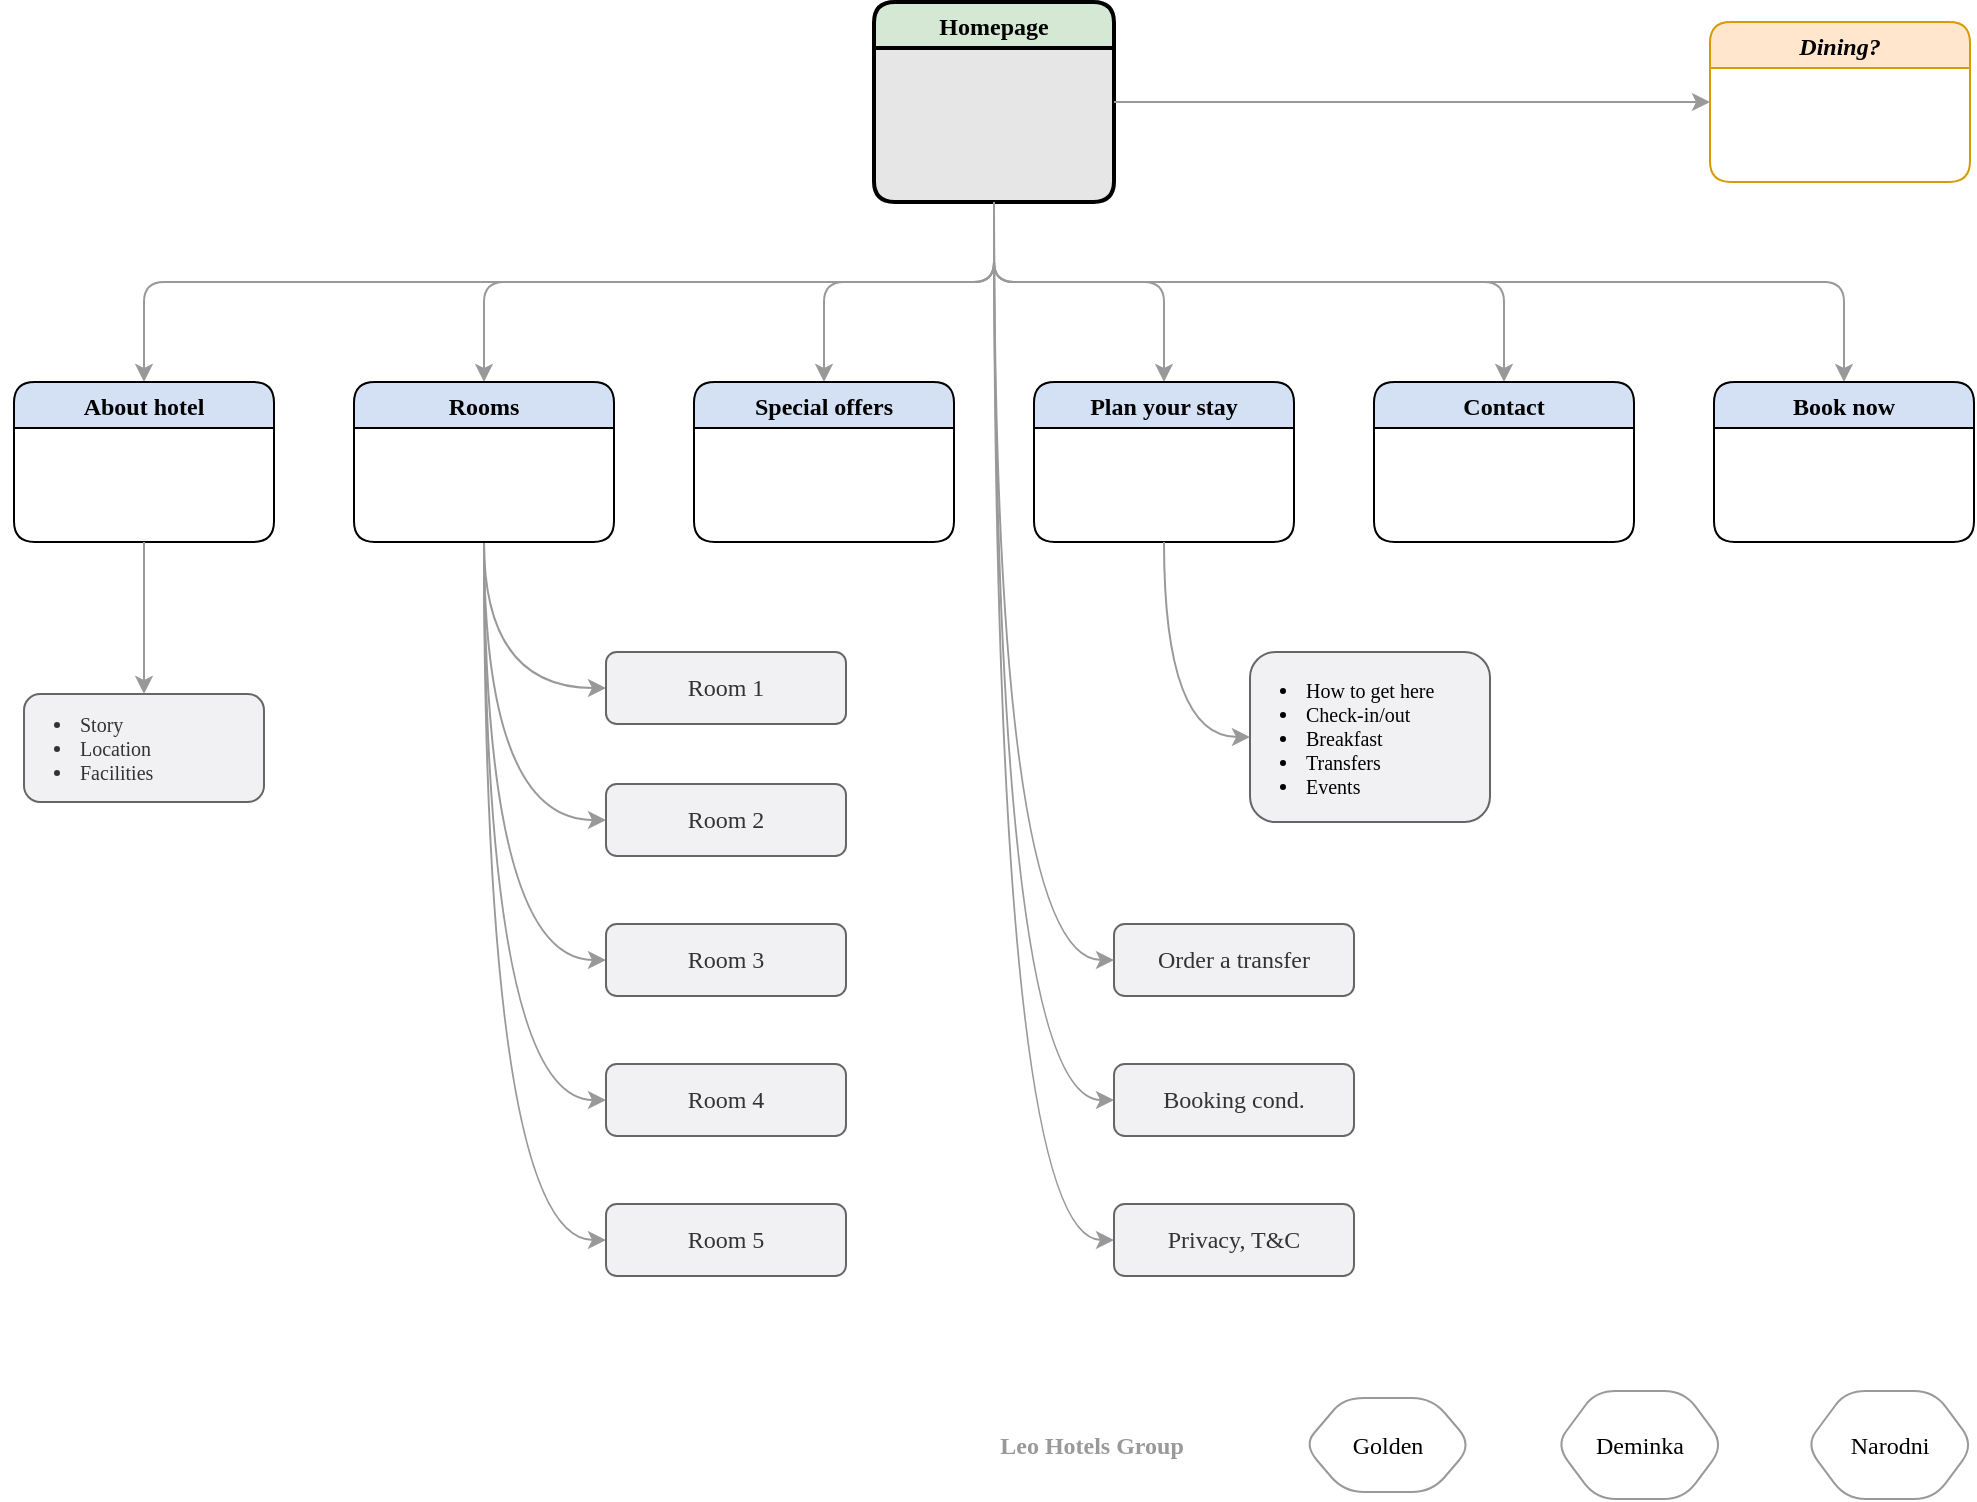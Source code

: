 <mxfile version="16.5.4" type="github" pages="7">
  <diagram id="uR-17lQHcimk3arvSshS" name="Navigation">
    <mxGraphModel dx="1202" dy="676" grid="0" gridSize="10" guides="1" tooltips="1" connect="1" arrows="1" fold="1" page="1" pageScale="1" pageWidth="1169" pageHeight="827" background="none" math="0" shadow="0">
      <root>
        <mxCell id="0" />
        <mxCell id="1" parent="0" />
        <mxCell id="jz03AqWC2ANx6mBEGyNS-13" style="edgeStyle=orthogonalEdgeStyle;rounded=1;sketch=0;orthogonalLoop=1;jettySize=auto;html=1;entryX=0.5;entryY=0;entryDx=0;entryDy=0;strokeColor=#999999;" parent="1" source="wmQ0I5M6Ac5-JgTxwZ3v-7" target="fU-hZgNcH1yP5eV5wn5R-1" edge="1">
          <mxGeometry relative="1" as="geometry">
            <Array as="points">
              <mxPoint x="585" y="180" />
              <mxPoint x="160" y="180" />
            </Array>
          </mxGeometry>
        </mxCell>
        <mxCell id="jz03AqWC2ANx6mBEGyNS-14" style="edgeStyle=orthogonalEdgeStyle;rounded=1;sketch=0;orthogonalLoop=1;jettySize=auto;html=1;entryX=0.5;entryY=0;entryDx=0;entryDy=0;strokeColor=#999999;" parent="1" source="wmQ0I5M6Ac5-JgTxwZ3v-7" target="wmQ0I5M6Ac5-JgTxwZ3v-10" edge="1">
          <mxGeometry relative="1" as="geometry">
            <Array as="points">
              <mxPoint x="585" y="180" />
              <mxPoint x="330" y="180" />
            </Array>
          </mxGeometry>
        </mxCell>
        <mxCell id="jz03AqWC2ANx6mBEGyNS-15" style="edgeStyle=orthogonalEdgeStyle;rounded=1;sketch=0;orthogonalLoop=1;jettySize=auto;html=1;entryX=0.5;entryY=0;entryDx=0;entryDy=0;strokeColor=#999999;" parent="1" source="wmQ0I5M6Ac5-JgTxwZ3v-7" target="wmQ0I5M6Ac5-JgTxwZ3v-11" edge="1">
          <mxGeometry relative="1" as="geometry">
            <Array as="points">
              <mxPoint x="585" y="180" />
              <mxPoint x="500" y="180" />
            </Array>
          </mxGeometry>
        </mxCell>
        <mxCell id="jz03AqWC2ANx6mBEGyNS-16" style="edgeStyle=orthogonalEdgeStyle;rounded=1;sketch=0;orthogonalLoop=1;jettySize=auto;html=1;entryX=0.5;entryY=0;entryDx=0;entryDy=0;strokeColor=#999999;" parent="1" source="wmQ0I5M6Ac5-JgTxwZ3v-7" target="wmQ0I5M6Ac5-JgTxwZ3v-13" edge="1">
          <mxGeometry relative="1" as="geometry">
            <Array as="points">
              <mxPoint x="585" y="180" />
              <mxPoint x="670" y="180" />
            </Array>
          </mxGeometry>
        </mxCell>
        <mxCell id="jz03AqWC2ANx6mBEGyNS-17" style="edgeStyle=orthogonalEdgeStyle;rounded=1;sketch=0;orthogonalLoop=1;jettySize=auto;html=1;entryX=0.5;entryY=0;entryDx=0;entryDy=0;strokeColor=#999999;" parent="1" source="wmQ0I5M6Ac5-JgTxwZ3v-7" target="wmQ0I5M6Ac5-JgTxwZ3v-14" edge="1">
          <mxGeometry relative="1" as="geometry">
            <Array as="points">
              <mxPoint x="585" y="180" />
              <mxPoint x="840" y="180" />
            </Array>
          </mxGeometry>
        </mxCell>
        <mxCell id="jz03AqWC2ANx6mBEGyNS-18" style="edgeStyle=orthogonalEdgeStyle;rounded=1;sketch=0;orthogonalLoop=1;jettySize=auto;html=1;entryX=0.5;entryY=0;entryDx=0;entryDy=0;strokeColor=#999999;" parent="1" source="wmQ0I5M6Ac5-JgTxwZ3v-7" target="wmQ0I5M6Ac5-JgTxwZ3v-15" edge="1">
          <mxGeometry relative="1" as="geometry">
            <Array as="points">
              <mxPoint x="585" y="180" />
              <mxPoint x="1010" y="180" />
            </Array>
          </mxGeometry>
        </mxCell>
        <mxCell id="jz03AqWC2ANx6mBEGyNS-24" style="edgeStyle=orthogonalEdgeStyle;sketch=0;orthogonalLoop=1;jettySize=auto;html=1;strokeColor=#999999;curved=1;entryX=0;entryY=0.5;entryDx=0;entryDy=0;" parent="1" source="wmQ0I5M6Ac5-JgTxwZ3v-7" target="fU-hZgNcH1yP5eV5wn5R-16" edge="1">
          <mxGeometry relative="1" as="geometry">
            <mxPoint x="621" y="458.0" as="targetPoint" />
          </mxGeometry>
        </mxCell>
        <mxCell id="fU-hZgNcH1yP5eV5wn5R-11" style="edgeStyle=orthogonalEdgeStyle;curved=1;sketch=0;orthogonalLoop=1;jettySize=auto;html=1;strokeColor=#999999;entryX=0;entryY=0.5;entryDx=0;entryDy=0;" parent="1" source="wmQ0I5M6Ac5-JgTxwZ3v-7" target="fU-hZgNcH1yP5eV5wn5R-17" edge="1">
          <mxGeometry relative="1" as="geometry">
            <mxPoint x="625" y="524.0" as="targetPoint" />
          </mxGeometry>
        </mxCell>
        <mxCell id="wmQ0I5M6Ac5-JgTxwZ3v-7" value="Homepage" style="swimlane;fillColor=#D5E8D4;swimlaneFillColor=#E6E6E6;strokeWidth=2;rounded=1;swimlaneLine=1;shadow=0;glass=0;sketch=0;fillStyle=solid;fontFamily=Be Vietnam Pro;fontSource=https%3A%2F%2Ffonts.googleapis.com%2Fcss%3Ffamily%3DBe%2BVietnam%2BPro;" parent="1" vertex="1">
          <mxGeometry x="525" y="40" width="120" height="100" as="geometry">
            <mxRectangle x="525" y="40" width="130" height="23" as="alternateBounds" />
          </mxGeometry>
        </mxCell>
        <mxCell id="jz03AqWC2ANx6mBEGyNS-8" style="edgeStyle=orthogonalEdgeStyle;sketch=0;orthogonalLoop=1;jettySize=auto;html=1;entryX=0;entryY=0.5;entryDx=0;entryDy=0;strokeColor=#999999;curved=1;" parent="1" source="wmQ0I5M6Ac5-JgTxwZ3v-10" target="wmQ0I5M6Ac5-JgTxwZ3v-26" edge="1">
          <mxGeometry relative="1" as="geometry" />
        </mxCell>
        <mxCell id="jz03AqWC2ANx6mBEGyNS-9" style="edgeStyle=orthogonalEdgeStyle;sketch=0;orthogonalLoop=1;jettySize=auto;html=1;entryX=0;entryY=0.5;entryDx=0;entryDy=0;strokeColor=#999999;curved=1;" parent="1" source="wmQ0I5M6Ac5-JgTxwZ3v-10" target="wmQ0I5M6Ac5-JgTxwZ3v-27" edge="1">
          <mxGeometry relative="1" as="geometry" />
        </mxCell>
        <mxCell id="jz03AqWC2ANx6mBEGyNS-10" style="edgeStyle=orthogonalEdgeStyle;sketch=0;orthogonalLoop=1;jettySize=auto;html=1;entryX=0;entryY=0.5;entryDx=0;entryDy=0;strokeColor=#999999;curved=1;" parent="1" source="wmQ0I5M6Ac5-JgTxwZ3v-10" target="wmQ0I5M6Ac5-JgTxwZ3v-28" edge="1">
          <mxGeometry relative="1" as="geometry" />
        </mxCell>
        <mxCell id="jz03AqWC2ANx6mBEGyNS-11" style="edgeStyle=orthogonalEdgeStyle;sketch=0;orthogonalLoop=1;jettySize=auto;html=1;entryX=0;entryY=0.5;entryDx=0;entryDy=0;strokeColor=#999999;curved=1;" parent="1" source="wmQ0I5M6Ac5-JgTxwZ3v-10" target="wmQ0I5M6Ac5-JgTxwZ3v-29" edge="1">
          <mxGeometry relative="1" as="geometry" />
        </mxCell>
        <mxCell id="jz03AqWC2ANx6mBEGyNS-12" style="edgeStyle=orthogonalEdgeStyle;sketch=0;orthogonalLoop=1;jettySize=auto;html=1;entryX=0;entryY=0.5;entryDx=0;entryDy=0;strokeColor=#999999;jumpStyle=gap;curved=1;" parent="1" source="wmQ0I5M6Ac5-JgTxwZ3v-10" target="wmQ0I5M6Ac5-JgTxwZ3v-30" edge="1">
          <mxGeometry relative="1" as="geometry" />
        </mxCell>
        <mxCell id="wmQ0I5M6Ac5-JgTxwZ3v-10" value="Rooms" style="swimlane;rounded=1;shadow=0;glass=0;sketch=0;strokeWidth=1;fillColor=#D4E1F5;gradientColor=none;gradientDirection=south;swimlaneFillColor=none;fillStyle=solid;fontFamily=Be Vietnam Pro;fontSource=https%3A%2F%2Ffonts.googleapis.com%2Fcss%3Ffamily%3DBe%2BVietnam%2BPro;" parent="1" vertex="1">
          <mxGeometry x="265" y="230" width="130" height="80" as="geometry">
            <mxRectangle x="95" y="230" width="67" height="23" as="alternateBounds" />
          </mxGeometry>
        </mxCell>
        <mxCell id="wmQ0I5M6Ac5-JgTxwZ3v-11" value="Special offers" style="swimlane;rounded=1;shadow=0;glass=0;sketch=0;strokeWidth=1;fillColor=#D4E1F5;gradientColor=none;gradientDirection=south;swimlaneFillColor=none;fillStyle=solid;fontFamily=Be Vietnam Pro;fontSource=https%3A%2F%2Ffonts.googleapis.com%2Fcss%3Ffamily%3DBe%2BVietnam%2BPro;" parent="1" vertex="1">
          <mxGeometry x="435" y="230" width="130" height="80" as="geometry" />
        </mxCell>
        <mxCell id="wmQ0I5M6Ac5-JgTxwZ3v-12" value="Dining?" style="swimlane;rounded=1;shadow=0;glass=0;sketch=0;strokeWidth=1;fillColor=#ffe6cc;gradientDirection=south;strokeColor=#d79b00;fontStyle=3;swimlaneFillColor=none;fillStyle=solid;fontFamily=Be Vietnam Pro;fontSource=https%3A%2F%2Ffonts.googleapis.com%2Fcss%3Ffamily%3DBe%2BVietnam%2BPro;" parent="1" vertex="1">
          <mxGeometry x="943" y="50" width="130" height="80" as="geometry" />
        </mxCell>
        <mxCell id="wmQ0I5M6Ac5-JgTxwZ3v-13" value="Plan your stay" style="swimlane;rounded=1;shadow=0;glass=0;sketch=0;strokeWidth=1;fillColor=#D4E1F5;gradientColor=none;gradientDirection=south;swimlaneFillColor=none;fillStyle=solid;fontFamily=Be Vietnam Pro;fontSource=https%3A%2F%2Ffonts.googleapis.com%2Fcss%3Ffamily%3DBe%2BVietnam%2BPro;" parent="1" vertex="1">
          <mxGeometry x="605" y="230" width="130" height="80" as="geometry" />
        </mxCell>
        <mxCell id="wmQ0I5M6Ac5-JgTxwZ3v-14" value="Contact" style="swimlane;rounded=1;shadow=0;glass=0;sketch=0;strokeWidth=1;fillColor=#D4E1F5;gradientColor=none;gradientDirection=south;swimlaneFillColor=none;fillStyle=solid;fontFamily=Be Vietnam Pro;fontSource=https%3A%2F%2Ffonts.googleapis.com%2Fcss%3Ffamily%3DBe%2BVietnam%2BPro;" parent="1" vertex="1">
          <mxGeometry x="775" y="230" width="130" height="80" as="geometry" />
        </mxCell>
        <mxCell id="wmQ0I5M6Ac5-JgTxwZ3v-15" value="Book now" style="swimlane;rounded=1;shadow=0;glass=0;sketch=0;strokeWidth=1;fillColor=#D4E1F5;gradientColor=none;gradientDirection=south;swimlaneFillColor=none;fillStyle=solid;fontFamily=Be Vietnam Pro;fontSource=https%3A%2F%2Ffonts.googleapis.com%2Fcss%3Ffamily%3DBe%2BVietnam%2BPro;" parent="1" vertex="1">
          <mxGeometry x="945" y="230" width="130" height="80" as="geometry" />
        </mxCell>
        <mxCell id="wmQ0I5M6Ac5-JgTxwZ3v-26" value="Room 1" style="rounded=1;whiteSpace=wrap;html=1;shadow=0;glass=0;sketch=0;strokeWidth=1;fillColor=#F1F1F4;gradientDirection=south;strokeColor=#666666;fontColor=#333333;fontFamily=Be Vietnam Pro;fontSource=https%3A%2F%2Ffonts.googleapis.com%2Fcss%3Ffamily%3DBe%2BVietnam%2BPro;" parent="1" vertex="1">
          <mxGeometry x="391" y="365" width="120" height="36" as="geometry" />
        </mxCell>
        <mxCell id="wmQ0I5M6Ac5-JgTxwZ3v-27" value="Room 2" style="rounded=1;whiteSpace=wrap;html=1;shadow=0;glass=0;sketch=0;strokeWidth=1;fillColor=#F1F1F4;gradientDirection=south;strokeColor=#666666;fontColor=#333333;fontFamily=Be Vietnam Pro;fontSource=https%3A%2F%2Ffonts.googleapis.com%2Fcss%3Ffamily%3DBe%2BVietnam%2BPro;" parent="1" vertex="1">
          <mxGeometry x="391" y="431" width="120" height="36" as="geometry" />
        </mxCell>
        <mxCell id="wmQ0I5M6Ac5-JgTxwZ3v-28" value="Room 3" style="rounded=1;whiteSpace=wrap;html=1;shadow=0;glass=0;sketch=0;strokeWidth=1;fillColor=#F1F1F4;gradientDirection=south;strokeColor=#666666;fontColor=#333333;fontFamily=Be Vietnam Pro;fontSource=https%3A%2F%2Ffonts.googleapis.com%2Fcss%3Ffamily%3DBe%2BVietnam%2BPro;" parent="1" vertex="1">
          <mxGeometry x="391" y="501" width="120" height="36" as="geometry" />
        </mxCell>
        <mxCell id="wmQ0I5M6Ac5-JgTxwZ3v-29" value="Room 4" style="rounded=1;whiteSpace=wrap;html=1;shadow=0;glass=0;sketch=0;strokeWidth=1;fillColor=#F1F1F4;gradientDirection=south;strokeColor=#666666;fontColor=#333333;fontFamily=Be Vietnam Pro;fontSource=https%3A%2F%2Ffonts.googleapis.com%2Fcss%3Ffamily%3DBe%2BVietnam%2BPro;" parent="1" vertex="1">
          <mxGeometry x="391" y="571" width="120" height="36" as="geometry" />
        </mxCell>
        <mxCell id="wmQ0I5M6Ac5-JgTxwZ3v-30" value="Room 5" style="rounded=1;whiteSpace=wrap;html=1;shadow=0;glass=0;sketch=0;strokeWidth=1;fillColor=#F1F1F4;gradientDirection=south;strokeColor=#666666;fontColor=#333333;fontFamily=Be Vietnam Pro;fontSource=https%3A%2F%2Ffonts.googleapis.com%2Fcss%3Ffamily%3DBe%2BVietnam%2BPro;" parent="1" vertex="1">
          <mxGeometry x="391" y="641" width="120" height="36" as="geometry" />
        </mxCell>
        <mxCell id="jz03AqWC2ANx6mBEGyNS-27" value="Golden" style="shape=hexagon;perimeter=hexagonPerimeter2;whiteSpace=wrap;html=1;fixedSize=1;rounded=1;hachureGap=4;pointerEvents=0;fontFamily=Be Vietnam Pro;fontSource=https%3A%2F%2Ffonts.googleapis.com%2Fcss%3Ffamily%3DBe%2BVietnam%2BPro;strokeColor=#999999;fillColor=none;" parent="1" vertex="1">
          <mxGeometry x="740" y="738" width="84" height="47" as="geometry" />
        </mxCell>
        <mxCell id="jz03AqWC2ANx6mBEGyNS-28" value="Deminka" style="shape=hexagon;perimeter=hexagonPerimeter2;whiteSpace=wrap;html=1;fixedSize=1;rounded=1;hachureGap=4;pointerEvents=0;fontFamily=Be Vietnam Pro;fontSource=https%3A%2F%2Ffonts.googleapis.com%2Fcss%3Ffamily%3DBe%2BVietnam%2BPro;strokeColor=#999999;fillColor=none;" parent="1" vertex="1">
          <mxGeometry x="866" y="734.5" width="84" height="54" as="geometry" />
        </mxCell>
        <mxCell id="jz03AqWC2ANx6mBEGyNS-29" value="Narodni" style="shape=hexagon;perimeter=hexagonPerimeter2;whiteSpace=wrap;html=1;fixedSize=1;rounded=1;hachureGap=4;pointerEvents=0;fontFamily=Be Vietnam Pro;fontSource=https%3A%2F%2Ffonts.googleapis.com%2Fcss%3Ffamily%3DBe%2BVietnam%2BPro;strokeColor=#999999;fillColor=none;" parent="1" vertex="1">
          <mxGeometry x="991" y="734.5" width="84" height="54" as="geometry" />
        </mxCell>
        <mxCell id="jz03AqWC2ANx6mBEGyNS-30" value="Leo Hotels Group" style="text;html=1;strokeColor=none;fillColor=none;align=center;verticalAlign=middle;whiteSpace=wrap;rounded=0;shadow=0;glass=0;sketch=0;fontFamily=Be Vietnam Pro;fontSource=https%3A%2F%2Ffonts.googleapis.com%2Fcss%3Ffamily%3DBe%2BVietnam%2BPro;fontStyle=1;fontColor=#999999;" parent="1" vertex="1">
          <mxGeometry x="568" y="751.5" width="132" height="20" as="geometry" />
        </mxCell>
        <mxCell id="fU-hZgNcH1yP5eV5wn5R-1" value="About hotel" style="swimlane;rounded=1;shadow=0;glass=0;sketch=0;strokeWidth=1;fillColor=#D4E1F5;gradientColor=none;gradientDirection=south;swimlaneFillColor=none;fillStyle=solid;fontFamily=Be Vietnam Pro;fontSource=https%3A%2F%2Ffonts.googleapis.com%2Fcss%3Ffamily%3DBe%2BVietnam%2BPro;" parent="1" vertex="1">
          <mxGeometry x="95" y="230" width="130" height="80" as="geometry">
            <mxRectangle x="95" y="230" width="67" height="23" as="alternateBounds" />
          </mxGeometry>
        </mxCell>
        <mxCell id="fU-hZgNcH1yP5eV5wn5R-2" style="edgeStyle=orthogonalEdgeStyle;rounded=1;sketch=0;orthogonalLoop=1;jettySize=auto;html=1;strokeColor=#999999;exitX=1;exitY=0.5;exitDx=0;exitDy=0;entryX=0;entryY=0.5;entryDx=0;entryDy=0;" parent="1" source="wmQ0I5M6Ac5-JgTxwZ3v-7" target="wmQ0I5M6Ac5-JgTxwZ3v-12" edge="1">
          <mxGeometry relative="1" as="geometry">
            <Array as="points">
              <mxPoint x="908" y="90" />
              <mxPoint x="908" y="90" />
            </Array>
            <mxPoint x="971" y="472" as="sourcePoint" />
            <mxPoint x="722" y="562" as="targetPoint" />
          </mxGeometry>
        </mxCell>
        <mxCell id="fU-hZgNcH1yP5eV5wn5R-5" value="&lt;ul style=&quot;font-size: 10px&quot;&gt;&lt;li&gt;Story&lt;/li&gt;&lt;li&gt;Location&lt;/li&gt;&lt;li&gt;Facilities&lt;/li&gt;&lt;/ul&gt;" style="rounded=1;whiteSpace=wrap;html=1;shadow=0;glass=0;sketch=0;strokeWidth=1;fillColor=#F1F1F4;gradientDirection=south;strokeColor=#666666;fontColor=#333333;fontFamily=Be Vietnam Pro;fontSource=https%3A%2F%2Ffonts.googleapis.com%2Fcss%3Ffamily%3DBe%2BVietnam%2BPro;align=left;spacing=1;spacingLeft=-13;" parent="1" vertex="1">
          <mxGeometry x="100" y="386" width="120" height="54" as="geometry" />
        </mxCell>
        <mxCell id="fU-hZgNcH1yP5eV5wn5R-6" style="edgeStyle=orthogonalEdgeStyle;sketch=0;orthogonalLoop=1;jettySize=auto;html=1;strokeColor=#999999;curved=1;exitX=0.5;exitY=1;exitDx=0;exitDy=0;entryX=0.5;entryY=0;entryDx=0;entryDy=0;" parent="1" source="fU-hZgNcH1yP5eV5wn5R-1" target="fU-hZgNcH1yP5eV5wn5R-5" edge="1">
          <mxGeometry relative="1" as="geometry">
            <mxPoint x="143.0" y="165" as="sourcePoint" />
            <mxPoint x="160" y="395" as="targetPoint" />
          </mxGeometry>
        </mxCell>
        <mxCell id="fU-hZgNcH1yP5eV5wn5R-16" value="Booking cond." style="rounded=1;whiteSpace=wrap;html=1;shadow=0;glass=0;sketch=0;strokeWidth=1;fillColor=#F1F1F4;gradientDirection=south;strokeColor=#666666;fontColor=#333333;fontFamily=Be Vietnam Pro;fontSource=https%3A%2F%2Ffonts.googleapis.com%2Fcss%3Ffamily%3DBe%2BVietnam%2BPro;" parent="1" vertex="1">
          <mxGeometry x="645" y="571" width="120" height="36" as="geometry" />
        </mxCell>
        <mxCell id="fU-hZgNcH1yP5eV5wn5R-17" value="Privacy, T&amp;amp;C" style="rounded=1;whiteSpace=wrap;html=1;shadow=0;glass=0;sketch=0;strokeWidth=1;fillColor=#F1F1F4;gradientDirection=south;strokeColor=#666666;fontColor=#333333;fontFamily=Be Vietnam Pro;fontSource=https%3A%2F%2Ffonts.googleapis.com%2Fcss%3Ffamily%3DBe%2BVietnam%2BPro;" parent="1" vertex="1">
          <mxGeometry x="645" y="641" width="120" height="36" as="geometry" />
        </mxCell>
        <mxCell id="fU-hZgNcH1yP5eV5wn5R-18" value="&lt;blockquote style=&quot;margin: 0 0 0 40px ; border: none ; padding: 0px&quot;&gt;&lt;/blockquote&gt;&lt;font style=&quot;font-size: 10px&quot; color=&quot;#000000&quot;&gt;&lt;ul&gt;&lt;li&gt;&lt;font style=&quot;font-size: 10px&quot; color=&quot;#000000&quot;&gt;How to get here&lt;/font&gt;&lt;/li&gt;&lt;li&gt;&lt;font style=&quot;font-size: 10px&quot; color=&quot;#000000&quot;&gt;&lt;span&gt;Check-in/out&lt;/span&gt;&lt;/font&gt;&lt;/li&gt;&lt;li&gt;&lt;font style=&quot;font-size: 10px&quot; color=&quot;#000000&quot;&gt;&lt;span&gt;Breakfast&lt;/span&gt;&lt;/font&gt;&lt;/li&gt;&lt;li&gt;&lt;font style=&quot;font-size: 10px&quot; color=&quot;#000000&quot;&gt;Transfers&lt;/font&gt;&lt;/li&gt;&lt;li&gt;&lt;font style=&quot;font-size: 10px&quot; color=&quot;#000000&quot;&gt;Events&lt;/font&gt;&lt;/li&gt;&lt;/ul&gt;&lt;/font&gt;&lt;blockquote style=&quot;margin: 0px 0px 0px 40px ; border: none ; padding: 0px ; font-size: 10px&quot;&gt;&lt;/blockquote&gt;&lt;blockquote style=&quot;margin: 0px 0px 0px 40px ; border: none ; padding: 0px ; font-size: 10px&quot;&gt;&lt;/blockquote&gt;&lt;blockquote style=&quot;margin: 0px 0px 0px 40px ; border: none ; padding: 0px ; font-size: 10px&quot;&gt;&lt;/blockquote&gt;" style="rounded=1;html=1;shadow=0;glass=0;sketch=0;strokeWidth=1;fillColor=#F1F1F4;gradientDirection=south;strokeColor=#666666;fontColor=#333333;fontFamily=Be Vietnam Pro;fontSource=https%3A%2F%2Ffonts.googleapis.com%2Fcss%3Ffamily%3DBe%2BVietnam%2BPro;align=left;spacing=1;whiteSpace=wrap;labelPosition=center;verticalLabelPosition=middle;verticalAlign=middle;spacingLeft=-13;" parent="1" vertex="1">
          <mxGeometry x="713" y="365" width="120" height="85" as="geometry" />
        </mxCell>
        <mxCell id="fU-hZgNcH1yP5eV5wn5R-19" style="edgeStyle=orthogonalEdgeStyle;sketch=0;orthogonalLoop=1;jettySize=auto;html=1;strokeColor=#999999;curved=1;entryX=0;entryY=0.5;entryDx=0;entryDy=0;exitX=0.5;exitY=1;exitDx=0;exitDy=0;" parent="1" source="wmQ0I5M6Ac5-JgTxwZ3v-13" target="fU-hZgNcH1yP5eV5wn5R-18" edge="1">
          <mxGeometry relative="1" as="geometry">
            <mxPoint x="689" y="282.0" as="targetPoint" />
            <mxPoint x="653" y="-36" as="sourcePoint" />
          </mxGeometry>
        </mxCell>
        <mxCell id="WWEdOURtEjgrrZyMvnE7-1" value="Order a transfer" style="rounded=1;whiteSpace=wrap;html=1;shadow=0;glass=0;sketch=0;strokeWidth=1;fillColor=#F1F1F4;gradientDirection=south;strokeColor=#666666;fontColor=#333333;fontFamily=Be Vietnam Pro;fontSource=https%3A%2F%2Ffonts.googleapis.com%2Fcss%3Ffamily%3DBe%2BVietnam%2BPro;" parent="1" vertex="1">
          <mxGeometry x="645" y="501" width="120" height="36" as="geometry" />
        </mxCell>
        <mxCell id="WWEdOURtEjgrrZyMvnE7-2" style="edgeStyle=orthogonalEdgeStyle;sketch=0;orthogonalLoop=1;jettySize=auto;html=1;strokeColor=#999999;curved=1;entryX=0;entryY=0.5;entryDx=0;entryDy=0;exitX=0.5;exitY=1;exitDx=0;exitDy=0;" parent="1" source="wmQ0I5M6Ac5-JgTxwZ3v-7" target="WWEdOURtEjgrrZyMvnE7-1" edge="1">
          <mxGeometry relative="1" as="geometry">
            <mxPoint x="621" y="388.0" as="targetPoint" />
            <mxPoint x="585" y="70" as="sourcePoint" />
          </mxGeometry>
        </mxCell>
      </root>
    </mxGraphModel>
  </diagram>
  <diagram id="VAWGg14em0jTGuMNW4Qq" name="Home">
    <mxGraphModel dx="1202" dy="676" grid="0" gridSize="10" guides="1" tooltips="1" connect="1" arrows="1" fold="1" page="1" pageScale="1" pageWidth="827" pageHeight="1169" math="0" shadow="0">
      <root>
        <mxCell id="ppsySPgMBGaZyB0dhLYi-0" />
        <mxCell id="ppsySPgMBGaZyB0dhLYi-1" parent="ppsySPgMBGaZyB0dhLYi-0" />
        <mxCell id="VEtC_tfTwUV51QRDc2TY-2" value="" style="rounded=0;whiteSpace=wrap;html=1;strokeWidth=0;fillWeight=4;hachureGap=8;hachureAngle=45;fillColor=#f5f5f5;sketch=1;fontSize=10;fontColor=#333333;align=left;verticalAlign=middle;fillStyle=auto;strokeColor=#666666;glass=0;shadow=0;movable=0;resizable=0;rotatable=0;deletable=0;editable=0;connectable=0;" parent="ppsySPgMBGaZyB0dhLYi-1" vertex="1">
          <mxGeometry x="-0.5" y="5" width="827" height="464" as="geometry" />
        </mxCell>
        <mxCell id="VEtC_tfTwUV51QRDc2TY-3" value="" style="rounded=0;whiteSpace=wrap;html=1;strokeWidth=0;fillWeight=4;hachureGap=8;hachureAngle=45;fillColor=#f5f5f5;sketch=1;fontSize=10;fontColor=#333333;align=left;verticalAlign=middle;fillStyle=auto;strokeColor=#666666;glass=0;shadow=0;fontFamily=Be Vietnam Pro;fontSource=https%3A%2F%2Ffonts.googleapis.com%2Fcss%3Ffamily%3DBe%2BVietnam%2BPro;" parent="ppsySPgMBGaZyB0dhLYi-1" vertex="1">
          <mxGeometry x="268" y="663" width="205" height="293" as="geometry" />
        </mxCell>
        <mxCell id="VEtC_tfTwUV51QRDc2TY-4" value="&lt;h1&gt;Enjoy Prague from Excellent Location&lt;/h1&gt;" style="text;html=1;strokeColor=none;fillColor=none;spacing=5;spacingTop=-20;whiteSpace=wrap;overflow=hidden;rounded=0;shadow=0;glass=0;fillStyle=auto;fontSize=10;fontColor=#000000;align=left;verticalAlign=middle;fontFamily=Be Vietnam Pro;fontSource=https%3A%2F%2Ffonts.googleapis.com%2Fcss%3Ffamily%3DBe%2BVietnam%2BPro;" parent="ppsySPgMBGaZyB0dhLYi-1" vertex="1">
          <mxGeometry x="138" y="702" width="190" height="50" as="geometry" />
        </mxCell>
        <mxCell id="VEtC_tfTwUV51QRDc2TY-5" value="Text" style="text;html=1;strokeColor=none;fillColor=none;align=left;verticalAlign=middle;whiteSpace=wrap;rounded=0;shadow=0;glass=0;fillStyle=auto;fontSize=10;fontColor=#000000;fontFamily=Be Vietnam Pro;fontSource=https%3A%2F%2Ffonts.googleapis.com%2Fcss%3Ffamily%3DBe%2BVietnam%2BPro;" parent="ppsySPgMBGaZyB0dhLYi-1" vertex="1">
          <mxGeometry x="144" y="663" width="60" height="30" as="geometry" />
        </mxCell>
        <mxCell id="VEtC_tfTwUV51QRDc2TY-6" value="&lt;h1&gt;&lt;font style=&quot;font-size: 16px&quot;&gt;About Hotel Luxho&lt;/font&gt;&lt;/h1&gt;&lt;p&gt;Lorem ipsum dolor sit amet, consectetur adipisicing elit, sed do eiusmod tempor incididunt ut labore et dolore magna aliqua.&lt;/p&gt;" style="text;html=1;strokeColor=none;fillColor=none;spacing=5;spacingTop=-20;whiteSpace=wrap;overflow=hidden;rounded=0;shadow=0;glass=0;fillStyle=auto;fontSize=10;fontColor=#000000;align=left;verticalAlign=middle;fontFamily=Be Vietnam Pro;fontSource=https%3A%2F%2Ffonts.googleapis.com%2Fcss%3Ffamily%3DBe%2BVietnam%2BPro;" parent="ppsySPgMBGaZyB0dhLYi-1" vertex="1">
          <mxGeometry x="501" y="720" width="190" height="120" as="geometry" />
        </mxCell>
        <mxCell id="T-akW1bcsKP5mtTUpWGI-0" value="" style="rounded=0;whiteSpace=wrap;html=1;strokeWidth=0;fillWeight=4;hachureGap=8;hachureAngle=45;fillColor=#f5f5f5;sketch=1;fontSize=10;fontColor=#333333;align=left;verticalAlign=middle;fillStyle=auto;strokeColor=#666666;glass=0;shadow=0;fontFamily=Be Vietnam Pro;fontSource=https%3A%2F%2Ffonts.googleapis.com%2Fcss%3Ffamily%3DBe%2BVietnam%2BPro;" parent="ppsySPgMBGaZyB0dhLYi-1" vertex="1">
          <mxGeometry x="140" y="1398" width="546" height="184" as="geometry" />
        </mxCell>
        <mxCell id="T-akW1bcsKP5mtTUpWGI-1" value="&lt;h1&gt;Rooms &amp;amp; Suites&lt;/h1&gt;" style="text;html=1;strokeColor=none;fillColor=none;spacing=5;spacingTop=-20;whiteSpace=wrap;overflow=hidden;rounded=0;shadow=0;glass=0;fillStyle=auto;fontSize=10;fontColor=#000000;align=left;verticalAlign=middle;fontFamily=Be Vietnam Pro;fontSource=https%3A%2F%2Ffonts.googleapis.com%2Fcss%3Ffamily%3DBe%2BVietnam%2BPro;" parent="ppsySPgMBGaZyB0dhLYi-1" vertex="1">
          <mxGeometry x="142" y="1337" width="190" height="50" as="geometry" />
        </mxCell>
        <mxCell id="T-akW1bcsKP5mtTUpWGI-7" value="" style="rounded=0;whiteSpace=wrap;html=1;shadow=0;glass=0;sketch=1;fillStyle=auto;fontSize=16;fontColor=#000000;strokeWidth=0;fillColor=default;gradientColor=none;align=left;verticalAlign=middle;strokeColor=none;fontFamily=Be Vietnam Pro;fontSource=https%3A%2F%2Ffonts.googleapis.com%2Fcss%3Ffamily%3DBe%2BVietnam%2BPro;" parent="ppsySPgMBGaZyB0dhLYi-1" vertex="1">
          <mxGeometry x="153" y="1540" width="208" height="122" as="geometry" />
        </mxCell>
        <mxCell id="T-akW1bcsKP5mtTUpWGI-3" value="&lt;h1&gt;&lt;font style=&quot;font-size: 16px&quot;&gt;Superior Rooms&lt;/font&gt;&lt;/h1&gt;&lt;p&gt;Sed do eiusmod tempor incididunt ut labore et dolore magna aliqua.&lt;/p&gt;" style="text;html=1;strokeColor=none;fillColor=none;spacing=5;spacingTop=-20;whiteSpace=wrap;overflow=hidden;rounded=0;shadow=0;glass=0;fillStyle=auto;fontSize=10;fontColor=#000000;align=left;verticalAlign=middle;fontFamily=Be Vietnam Pro;fontSource=https%3A%2F%2Ffonts.googleapis.com%2Fcss%3Ffamily%3DBe%2BVietnam%2BPro;" parent="ppsySPgMBGaZyB0dhLYi-1" vertex="1">
          <mxGeometry x="170" y="1555" width="181" height="83" as="geometry" />
        </mxCell>
        <mxCell id="T-akW1bcsKP5mtTUpWGI-5" value="" style="endArrow=classic;html=1;sketch=0;fontSize=16;fontColor=#000000;strokeColor=#CCCCCC;curved=1;fontFamily=Be Vietnam Pro;fontSource=https%3A%2F%2Ffonts.googleapis.com%2Fcss%3Ffamily%3DBe%2BVietnam%2BPro;" parent="ppsySPgMBGaZyB0dhLYi-1" edge="1">
          <mxGeometry x="603" y="1592.08" width="50" height="50" as="geometry">
            <mxPoint x="625" y="1614.66" as="sourcePoint" />
            <mxPoint x="682" y="1614.66" as="targetPoint" />
          </mxGeometry>
        </mxCell>
        <mxCell id="T-akW1bcsKP5mtTUpWGI-9" value="" style="endArrow=classic;html=1;sketch=0;fontSize=16;fontColor=#000000;strokeColor=#CCCCCC;curved=1;fontFamily=Be Vietnam Pro;fontSource=https%3A%2F%2Ffonts.googleapis.com%2Fcss%3Ffamily%3DBe%2BVietnam%2BPro;" parent="ppsySPgMBGaZyB0dhLYi-1" edge="1">
          <mxGeometry x="531" y="1592.42" width="50" height="50" as="geometry">
            <mxPoint x="610.0" y="1615.0" as="sourcePoint" />
            <mxPoint x="553" y="1615.0" as="targetPoint" />
          </mxGeometry>
        </mxCell>
        <mxCell id="T-akW1bcsKP5mtTUpWGI-10" value="" style="rounded=0;whiteSpace=wrap;html=1;strokeWidth=0;fillWeight=4;hachureGap=8;hachureAngle=45;fillColor=#f5f5f5;sketch=1;fontSize=10;fontColor=#333333;align=left;verticalAlign=middle;fillStyle=auto;strokeColor=#666666;glass=0;shadow=0;fontFamily=Be Vietnam Pro;fontSource=https%3A%2F%2Ffonts.googleapis.com%2Fcss%3Ffamily%3DBe%2BVietnam%2BPro;" parent="ppsySPgMBGaZyB0dhLYi-1" vertex="1">
          <mxGeometry x="267" y="2460" width="207" height="316" as="geometry" />
        </mxCell>
        <mxCell id="T-akW1bcsKP5mtTUpWGI-11" value="&lt;h1&gt;Dining Experience&lt;/h1&gt;" style="text;html=1;strokeColor=none;fillColor=none;spacing=5;spacingTop=-20;whiteSpace=wrap;overflow=hidden;rounded=0;shadow=0;glass=0;fillStyle=auto;fontSize=10;fontColor=#000000;align=left;verticalAlign=middle;fontFamily=Be Vietnam Pro;fontSource=https%3A%2F%2Ffonts.googleapis.com%2Fcss%3Ffamily%3DBe%2BVietnam%2BPro;" parent="ppsySPgMBGaZyB0dhLYi-1" vertex="1">
          <mxGeometry x="145" y="2490" width="190" height="50" as="geometry" />
        </mxCell>
        <mxCell id="T-akW1bcsKP5mtTUpWGI-13" value="&lt;h1&gt;&lt;span style=&quot;font-size: 16px&quot;&gt;Amazing Breakfast&lt;/span&gt;&lt;/h1&gt;&lt;p&gt;Sed do eiusmod tempor incididunt ut labore et dolore magna aliqua.&lt;/p&gt;" style="text;html=1;strokeColor=none;fillColor=none;spacing=5;spacingTop=-20;whiteSpace=wrap;overflow=hidden;rounded=0;shadow=0;glass=0;fillStyle=auto;fontSize=10;fontColor=#000000;align=left;verticalAlign=middle;fontFamily=Be Vietnam Pro;fontSource=https%3A%2F%2Ffonts.googleapis.com%2Fcss%3Ffamily%3DBe%2BVietnam%2BPro;" parent="ppsySPgMBGaZyB0dhLYi-1" vertex="1">
          <mxGeometry x="499" y="2520" width="181" height="83" as="geometry" />
        </mxCell>
        <mxCell id="T-akW1bcsKP5mtTUpWGI-16" value="&lt;h1&gt;&lt;span style=&quot;font-size: 16px&quot;&gt;True Italian Restaurant&lt;/span&gt;&lt;/h1&gt;&lt;p&gt;Sed do eiusmod tempor incididunt ut labore et dolore magna aliqua.&lt;/p&gt;" style="text;html=1;strokeColor=none;fillColor=none;spacing=5;spacingTop=-20;whiteSpace=wrap;overflow=hidden;rounded=0;shadow=0;glass=0;fillStyle=auto;fontSize=10;fontColor=#000000;align=left;verticalAlign=middle;fontFamily=Be Vietnam Pro;fontSource=https%3A%2F%2Ffonts.googleapis.com%2Fcss%3Ffamily%3DBe%2BVietnam%2BPro;" parent="ppsySPgMBGaZyB0dhLYi-1" vertex="1">
          <mxGeometry x="501" y="2648" width="194" height="93" as="geometry" />
        </mxCell>
        <mxCell id="T-akW1bcsKP5mtTUpWGI-17" value="Text" style="text;html=1;strokeColor=none;fillColor=none;align=left;verticalAlign=middle;whiteSpace=wrap;rounded=0;shadow=0;glass=0;fillStyle=auto;fontSize=10;fontColor=#000000;fontFamily=Be Vietnam Pro;fontSource=https%3A%2F%2Ffonts.googleapis.com%2Fcss%3Ffamily%3DBe%2BVietnam%2BPro;" parent="ppsySPgMBGaZyB0dhLYi-1" vertex="1">
          <mxGeometry x="147" y="2460" width="60" height="30" as="geometry" />
        </mxCell>
        <mxCell id="T-akW1bcsKP5mtTUpWGI-18" value="" style="rounded=0;whiteSpace=wrap;html=1;strokeWidth=0;fillWeight=4;hachureGap=8;hachureAngle=45;fillColor=#f5f5f5;sketch=1;fontSize=10;fontColor=#333333;align=left;verticalAlign=middle;fillStyle=auto;strokeColor=#666666;glass=0;shadow=0;fontFamily=Be Vietnam Pro;fontSource=https%3A%2F%2Ffonts.googleapis.com%2Fcss%3Ffamily%3DBe%2BVietnam%2BPro;" parent="ppsySPgMBGaZyB0dhLYi-1" vertex="1">
          <mxGeometry x="151.5" y="1851" width="250" height="235" as="geometry" />
        </mxCell>
        <mxCell id="T-akW1bcsKP5mtTUpWGI-19" value="&lt;h1&gt;Special Offers&lt;/h1&gt;" style="text;html=1;strokeColor=none;fillColor=none;spacing=5;spacingTop=-20;whiteSpace=wrap;overflow=hidden;rounded=0;shadow=0;glass=0;fillStyle=auto;fontSize=10;fontColor=#000000;align=left;verticalAlign=middle;fontFamily=Be Vietnam Pro;fontSource=https%3A%2F%2Ffonts.googleapis.com%2Fcss%3Ffamily%3DBe%2BVietnam%2BPro;" parent="ppsySPgMBGaZyB0dhLYi-1" vertex="1">
          <mxGeometry x="147.5" y="1781" width="190" height="50" as="geometry" />
        </mxCell>
        <mxCell id="T-akW1bcsKP5mtTUpWGI-22" value="Text" style="text;html=1;strokeColor=none;fillColor=none;align=left;verticalAlign=middle;whiteSpace=wrap;rounded=0;shadow=0;glass=0;fillStyle=auto;fontSize=10;fontColor=#000000;fontFamily=Be Vietnam Pro;fontSource=https%3A%2F%2Ffonts.googleapis.com%2Fcss%3Ffamily%3DBe%2BVietnam%2BPro;" parent="ppsySPgMBGaZyB0dhLYi-1" vertex="1">
          <mxGeometry x="149.5" y="1751" width="60" height="30" as="geometry" />
        </mxCell>
        <mxCell id="T-akW1bcsKP5mtTUpWGI-23" value="&lt;p style=&quot;font-size: 10px;&quot;&gt;&lt;span style=&quot;font-size: 10px; font-weight: normal; line-height: 0.7;&quot;&gt;Lorem ipsum dolor sit amet, consectetur adipisicing elit, sed do eiusmod tempor incididunt ut labore et dolore magna aliqua.&lt;/span&gt;&lt;/p&gt;" style="text;html=1;strokeColor=none;fillColor=none;spacing=0;spacingTop=0;whiteSpace=wrap;overflow=hidden;rounded=0;shadow=0;glass=0;sketch=1;fillStyle=auto;fontSize=10;fontColor=#000000;align=left;verticalAlign=middle;fontFamily=Be Vietnam Pro;fontSource=https%3A%2F%2Ffonts.googleapis.com%2Fcss%3Ffamily%3DBe%2BVietnam%2BPro;" parent="ppsySPgMBGaZyB0dhLYi-1" vertex="1">
          <mxGeometry x="479.5" y="1772" width="196" height="59" as="geometry" />
        </mxCell>
        <mxCell id="T-akW1bcsKP5mtTUpWGI-24" value="" style="rounded=0;whiteSpace=wrap;html=1;strokeWidth=0;fillWeight=4;hachureGap=8;hachureAngle=45;fillColor=#f5f5f5;sketch=1;fontSize=10;fontColor=#333333;align=left;verticalAlign=middle;fillStyle=auto;strokeColor=#666666;glass=0;shadow=0;fontFamily=Be Vietnam Pro;fontSource=https%3A%2F%2Ffonts.googleapis.com%2Fcss%3Ffamily%3DBe%2BVietnam%2BPro;" parent="ppsySPgMBGaZyB0dhLYi-1" vertex="1">
          <mxGeometry x="428.5" y="1851" width="250" height="237" as="geometry" />
        </mxCell>
        <mxCell id="T-akW1bcsKP5mtTUpWGI-25" value="" style="rounded=0;whiteSpace=wrap;html=1;strokeWidth=0;fillWeight=4;hachureGap=8;hachureAngle=45;fillColor=#f5f5f5;sketch=1;fontSize=10;fontColor=#333333;align=left;verticalAlign=middle;fillStyle=auto;strokeColor=#666666;glass=0;shadow=0;fontFamily=Be Vietnam Pro;fontSource=https%3A%2F%2Ffonts.googleapis.com%2Fcss%3Ffamily%3DBe%2BVietnam%2BPro;" parent="ppsySPgMBGaZyB0dhLYi-1" vertex="1">
          <mxGeometry y="3277" width="827" height="229" as="geometry" />
        </mxCell>
        <mxCell id="T-akW1bcsKP5mtTUpWGI-26" value="&lt;h1&gt;&lt;font style=&quot;font-size: 16px&quot;&gt;Review of a guest&lt;/font&gt;&lt;/h1&gt;&lt;p&gt;Lorem ipsum dolor sit amet, consectetur adipisicing elit, sed do eiusmod tempor incididunt ut labore et dolore magna aliqua.&lt;/p&gt;" style="text;html=1;strokeColor=none;fillColor=none;spacing=5;spacingTop=-20;whiteSpace=wrap;overflow=hidden;rounded=0;shadow=0;glass=0;fillStyle=auto;fontSize=10;fontColor=#000000;align=left;verticalAlign=middle;fontFamily=Be Vietnam Pro;fontSource=https%3A%2F%2Ffonts.googleapis.com%2Fcss%3Ffamily%3DBe%2BVietnam%2BPro;" parent="ppsySPgMBGaZyB0dhLYi-1" vertex="1">
          <mxGeometry x="146" y="2973" width="190" height="120" as="geometry" />
        </mxCell>
        <mxCell id="T-akW1bcsKP5mtTUpWGI-27" value="&lt;h1&gt;Guests Love Staying With Us!&lt;/h1&gt;" style="text;html=1;strokeColor=none;fillColor=none;spacing=5;spacingTop=-20;whiteSpace=wrap;overflow=hidden;rounded=0;shadow=0;glass=0;fillStyle=auto;fontSize=10;fontColor=#000000;align=left;verticalAlign=middle;fontFamily=Be Vietnam Pro;fontSource=https%3A%2F%2Ffonts.googleapis.com%2Fcss%3Ffamily%3DBe%2BVietnam%2BPro;" parent="ppsySPgMBGaZyB0dhLYi-1" vertex="1">
          <mxGeometry x="148" y="2912" width="293" height="50" as="geometry" />
        </mxCell>
        <mxCell id="T-akW1bcsKP5mtTUpWGI-30" value="" style="rounded=0;whiteSpace=wrap;html=1;strokeWidth=0;fillWeight=4;hachureGap=8;hachureAngle=45;fillColor=#f5f5f5;sketch=1;fontSize=10;fontColor=#333333;align=left;verticalAlign=middle;fillStyle=auto;strokeColor=#666666;glass=0;shadow=0;fontFamily=Be Vietnam Pro;fontSource=https%3A%2F%2Ffonts.googleapis.com%2Fcss%3Ffamily%3DBe%2BVietnam%2BPro;" parent="ppsySPgMBGaZyB0dhLYi-1" vertex="1">
          <mxGeometry x="482" y="2908" width="202" height="252" as="geometry" />
        </mxCell>
        <mxCell id="T-akW1bcsKP5mtTUpWGI-28" value="BOOK NOW" style="rounded=0;whiteSpace=wrap;html=1;shadow=0;glass=0;sketch=1;fillStyle=auto;fontSize=12;fontColor=#000000;strokeWidth=0;fillColor=default;gradientColor=none;align=center;verticalAlign=middle;fontStyle=1;fontFamily=Be Vietnam Pro;fontSource=https%3A%2F%2Ffonts.googleapis.com%2Fcss%3Ffamily%3DBe%2BVietnam%2BPro;" parent="ppsySPgMBGaZyB0dhLYi-1" vertex="1">
          <mxGeometry x="523" y="3091" width="120" height="42" as="geometry" />
        </mxCell>
        <mxCell id="T-akW1bcsKP5mtTUpWGI-29" value="" style="verticalLabelPosition=bottom;shadow=0;dashed=0;align=center;html=1;verticalAlign=top;strokeWidth=1;shape=mxgraph.mockup.misc.rating;strokeColor=#999999;fillColor=#ffff00;emptyFillColor=#ffffff;grade=4;ratingScale=5;ratingStyle=star;rounded=0;glass=0;sketch=1;fillStyle=auto;fontSize=10;fontColor=#000000;fontFamily=Be Vietnam Pro;fontSource=https%3A%2F%2Ffonts.googleapis.com%2Fcss%3Ffamily%3DBe%2BVietnam%2BPro;" parent="ppsySPgMBGaZyB0dhLYi-1" vertex="1">
          <mxGeometry x="150" y="3081" width="156" height="17" as="geometry" />
        </mxCell>
        <mxCell id="T-akW1bcsKP5mtTUpWGI-31" value="" style="endArrow=classic;html=1;sketch=0;fontSize=16;fontColor=#000000;strokeColor=#CCCCCC;curved=1;fontFamily=Be Vietnam Pro;fontSource=https%3A%2F%2Ffonts.googleapis.com%2Fcss%3Ffamily%3DBe%2BVietnam%2BPro;" parent="ppsySPgMBGaZyB0dhLYi-1" edge="1">
          <mxGeometry x="200" y="3113.42" width="50" height="50" as="geometry">
            <mxPoint x="222.0" y="3136" as="sourcePoint" />
            <mxPoint x="279" y="3136" as="targetPoint" />
          </mxGeometry>
        </mxCell>
        <mxCell id="T-akW1bcsKP5mtTUpWGI-32" value="" style="endArrow=classic;html=1;sketch=0;fontSize=16;fontColor=#000000;strokeColor=#CCCCCC;curved=1;fontFamily=Be Vietnam Pro;fontSource=https%3A%2F%2Ffonts.googleapis.com%2Fcss%3Ffamily%3DBe%2BVietnam%2BPro;" parent="ppsySPgMBGaZyB0dhLYi-1" edge="1">
          <mxGeometry x="128" y="3113.76" width="50" height="50" as="geometry">
            <mxPoint x="207.0" y="3136.34" as="sourcePoint" />
            <mxPoint x="150" y="3136.34" as="targetPoint" />
          </mxGeometry>
        </mxCell>
        <mxCell id="T-akW1bcsKP5mtTUpWGI-33" value="&lt;h1 style=&quot;font-size: 32px&quot;&gt;Perfect Prague Stay in the New Hotel Luxho&lt;/h1&gt;" style="text;html=1;strokeColor=none;fillColor=none;spacing=0;spacingTop=0;whiteSpace=wrap;overflow=hidden;rounded=0;shadow=0;glass=0;fillStyle=auto;fontSize=32;fontColor=#000000;align=left;verticalAlign=middle;fontFamily=Be Vietnam Pro;fontSource=https%3A%2F%2Ffonts.googleapis.com%2Fcss%3Ffamily%3DBe%2BVietnam%2BPro;" parent="ppsySPgMBGaZyB0dhLYi-1" vertex="1">
          <mxGeometry x="133" y="159.5" width="359" height="107" as="geometry" />
        </mxCell>
        <mxCell id="T-akW1bcsKP5mtTUpWGI-34" value="BOOK A ROOM" style="rounded=0;whiteSpace=wrap;html=1;shadow=0;glass=0;sketch=1;fillStyle=auto;fontSize=12;fontColor=#000000;strokeWidth=0;fillColor=default;gradientColor=none;align=center;verticalAlign=middle;fontStyle=1;fontFamily=Be Vietnam Pro;fontSource=https%3A%2F%2Ffonts.googleapis.com%2Fcss%3Ffamily%3DBe%2BVietnam%2BPro;" parent="ppsySPgMBGaZyB0dhLYi-1" vertex="1">
          <mxGeometry x="654" y="45" width="120" height="42" as="geometry" />
        </mxCell>
        <mxCell id="T-akW1bcsKP5mtTUpWGI-35" value="" style="ellipse;whiteSpace=wrap;html=1;aspect=fixed;rounded=0;shadow=0;glass=0;fillStyle=auto;fontSize=16;strokeWidth=1;align=left;verticalAlign=middle;sketch=1;fontFamily=Be Vietnam Pro;fontSource=https%3A%2F%2Ffonts.googleapis.com%2Fcss%3Ffamily%3DBe%2BVietnam%2BPro;fillColor=none;dashed=1;dashPattern=1 4;" parent="ppsySPgMBGaZyB0dhLYi-1" vertex="1">
          <mxGeometry x="135" y="292.5" width="22" height="22" as="geometry" />
        </mxCell>
        <mxCell id="T-akW1bcsKP5mtTUpWGI-36" value="&lt;p&gt;&lt;span style=&quot;font-size: 10px ; font-weight: normal&quot;&gt;Lipsum dolor sit amet.&lt;/span&gt;&lt;/p&gt;" style="text;html=1;strokeColor=none;fillColor=none;spacing=0;spacingTop=0;whiteSpace=wrap;overflow=hidden;rounded=0;shadow=0;glass=0;fillStyle=auto;fontSize=10;fontColor=#000000;align=left;verticalAlign=middle;fontFamily=Be Vietnam Pro;fontSource=https%3A%2F%2Ffonts.googleapis.com%2Fcss%3Ffamily%3DBe%2BVietnam%2BPro;" parent="ppsySPgMBGaZyB0dhLYi-1" vertex="1">
          <mxGeometry x="169" y="281.5" width="77" height="33" as="geometry" />
        </mxCell>
        <mxCell id="T-akW1bcsKP5mtTUpWGI-38" value="&lt;p&gt;Consectetur adipisicing elit.&lt;br&gt;&lt;/p&gt;" style="text;html=1;strokeColor=none;fillColor=none;spacing=0;spacingTop=0;whiteSpace=wrap;overflow=hidden;rounded=0;shadow=0;glass=0;fillStyle=auto;fontSize=10;fontColor=#000000;align=left;verticalAlign=middle;fontFamily=Be Vietnam Pro;fontSource=https%3A%2F%2Ffonts.googleapis.com%2Fcss%3Ffamily%3DBe%2BVietnam%2BPro;" parent="ppsySPgMBGaZyB0dhLYi-1" vertex="1">
          <mxGeometry x="311.5" y="281.5" width="77" height="33" as="geometry" />
        </mxCell>
        <mxCell id="T-akW1bcsKP5mtTUpWGI-39" value="" style="shape=image;html=1;verticalAlign=top;verticalLabelPosition=bottom;labelBackgroundColor=#ffffff;imageAspect=0;aspect=fixed;image=https://cdn2.iconfinder.com/data/icons/essential-web-3/50/filter-circle-menu-text-form-128.png;rounded=0;shadow=0;glass=0;sketch=1;fillStyle=auto;fontFamily=Be Vietnam Pro;fontSource=https%3A%2F%2Ffonts.googleapis.com%2Fcss%3Ffamily%3DBe%2BVietnam%2BPro;fontSize=32;fontColor=#000000;strokeWidth=0;fillColor=default;gradientColor=none;" parent="ppsySPgMBGaZyB0dhLYi-1" vertex="1">
          <mxGeometry x="35" y="50" width="32" height="32" as="geometry" />
        </mxCell>
        <mxCell id="T-akW1bcsKP5mtTUpWGI-40" value="" style="ellipse;whiteSpace=wrap;html=1;aspect=fixed;rounded=0;shadow=0;glass=0;fillStyle=auto;fontSize=16;strokeWidth=1;align=left;verticalAlign=middle;sketch=1;fontFamily=Be Vietnam Pro;fontSource=https%3A%2F%2Ffonts.googleapis.com%2Fcss%3Ffamily%3DBe%2BVietnam%2BPro;fillColor=none;dashed=1;dashPattern=1 4;" parent="ppsySPgMBGaZyB0dhLYi-1" vertex="1">
          <mxGeometry x="278" y="292.5" width="22" height="22" as="geometry" />
        </mxCell>
        <mxCell id="T-akW1bcsKP5mtTUpWGI-45" value="" style="group" parent="ppsySPgMBGaZyB0dhLYi-1" vertex="1" connectable="0">
          <mxGeometry x="354" y="45" width="120" height="42" as="geometry" />
        </mxCell>
        <mxCell id="T-akW1bcsKP5mtTUpWGI-41" value="LUXHo" style="rounded=0;whiteSpace=wrap;html=1;shadow=0;glass=0;sketch=1;fillStyle=auto;fontSize=15;fontColor=#000000;strokeWidth=0;fillColor=none;gradientColor=none;align=center;verticalAlign=middle;fontStyle=1;fontFamily=Be Vietnam Pro;fontSource=https%3A%2F%2Ffonts.googleapis.com%2Fcss%3Ffamily%3DBe%2BVietnam%2BPro;strokeColor=none;" parent="T-akW1bcsKP5mtTUpWGI-45" vertex="1">
          <mxGeometry width="120" height="42" as="geometry" />
        </mxCell>
        <mxCell id="T-akW1bcsKP5mtTUpWGI-44" value="" style="whiteSpace=wrap;html=1;rounded=0;shadow=0;glass=0;dashed=1;dashPattern=1 4;sketch=0;fillStyle=auto;fontFamily=Be Vietnam Pro;fontSource=https%3A%2F%2Ffonts.googleapis.com%2Fcss%3Ffamily%3DBe%2BVietnam%2BPro;fontSize=15;fontColor=#000000;strokeWidth=1;fillColor=#000000;gradientColor=none;align=center;verticalAlign=middle;strokeColor=none;" parent="T-akW1bcsKP5mtTUpWGI-45" vertex="1">
          <mxGeometry x="77" y="15" width="8" height="2" as="geometry" />
        </mxCell>
        <mxCell id="wsFa8NSVKFFouB7-rYjV-0" value="" style="group" parent="ppsySPgMBGaZyB0dhLYi-1" vertex="1" connectable="0">
          <mxGeometry x="505" y="876" width="61.83" height="36" as="geometry" />
        </mxCell>
        <mxCell id="VEtC_tfTwUV51QRDc2TY-7" value="" style="ellipse;whiteSpace=wrap;html=1;aspect=fixed;rounded=0;shadow=0;glass=0;fillStyle=auto;fontSize=16;fontColor=#333333;strokeWidth=1;fillColor=none;align=left;verticalAlign=middle;strokeColor=#CCCCCC;sketch=1;fontFamily=Be Vietnam Pro;fontSource=https%3A%2F%2Ffonts.googleapis.com%2Fcss%3Ffamily%3DBe%2BVietnam%2BPro;" parent="wsFa8NSVKFFouB7-rYjV-0" vertex="1">
          <mxGeometry width="36" height="36" as="geometry" />
        </mxCell>
        <mxCell id="VEtC_tfTwUV51QRDc2TY-10" value="" style="endArrow=classic;html=1;sketch=1;fontSize=16;fontColor=#000000;strokeColor=#CCCCCC;curved=1;fontFamily=Be Vietnam Pro;fontSource=https%3A%2F%2Ffonts.googleapis.com%2Fcss%3Ffamily%3DBe%2BVietnam%2BPro;" parent="wsFa8NSVKFFouB7-rYjV-0" edge="1">
          <mxGeometry width="50" height="50" relative="1" as="geometry">
            <mxPoint x="17.218" y="17.671" as="sourcePoint" />
            <mxPoint x="61.83" y="17.671" as="targetPoint" />
          </mxGeometry>
        </mxCell>
      </root>
    </mxGraphModel>
  </diagram>
  <diagram name="About" id="_tDIwKRj77Qc3L3ET7lr">
    <mxGraphModel dx="1202" dy="676" grid="0" gridSize="21" guides="1" tooltips="1" connect="1" arrows="1" fold="1" page="1" pageScale="1" pageWidth="827" pageHeight="1169" math="0" shadow="0">
      <root>
        <mxCell id="eBy977zQMv-9lksJRBus-0" />
        <mxCell id="eBy977zQMv-9lksJRBus-1" parent="eBy977zQMv-9lksJRBus-0" />
        <mxCell id="eBy977zQMv-9lksJRBus-2" value="" style="rounded=0;whiteSpace=wrap;html=1;strokeWidth=0;fillWeight=4;hachureGap=8;hachureAngle=45;fillColor=#f5f5f5;sketch=1;fontSize=10;fontColor=#333333;align=left;verticalAlign=middle;fillStyle=auto;strokeColor=#666666;glass=0;shadow=0;movable=1;resizable=1;rotatable=1;deletable=1;editable=1;connectable=1;" parent="eBy977zQMv-9lksJRBus-1" vertex="1">
          <mxGeometry x="-0.5" y="5" width="827" height="291" as="geometry" />
        </mxCell>
        <mxCell id="eBy977zQMv-9lksJRBus-3" value="" style="rounded=0;whiteSpace=wrap;html=1;strokeWidth=0;fillWeight=4;hachureGap=8;hachureAngle=45;fillColor=#f5f5f5;sketch=1;fontSize=10;fontColor=#333333;align=left;verticalAlign=middle;fillStyle=auto;strokeColor=#666666;glass=0;shadow=0;fontFamily=Be Vietnam Pro;fontSource=https%3A%2F%2Ffonts.googleapis.com%2Fcss%3Ffamily%3DBe%2BVietnam%2BPro;" parent="eBy977zQMv-9lksJRBus-1" vertex="1">
          <mxGeometry x="504" y="357" width="205" height="293" as="geometry" />
        </mxCell>
        <mxCell id="eBy977zQMv-9lksJRBus-4" value="&lt;h1&gt;Passion for Hospitality&lt;/h1&gt;" style="text;html=1;strokeColor=none;fillColor=none;spacing=5;spacingTop=0;whiteSpace=wrap;overflow=hidden;rounded=0;shadow=0;glass=0;fillStyle=auto;fontSize=10;fontColor=#000000;align=left;verticalAlign=middle;fontFamily=Be Vietnam Pro;fontSource=https%3A%2F%2Ffonts.googleapis.com%2Fcss%3Ffamily%3DBe%2BVietnam%2BPro;" parent="eBy977zQMv-9lksJRBus-1" vertex="1">
          <mxGeometry x="336" y="357" width="231" height="54" as="geometry" />
        </mxCell>
        <mxCell id="eBy977zQMv-9lksJRBus-6" value="&lt;p&gt;&lt;span style=&quot;font-size: 10px ; font-weight: normal ; line-height: 1&quot;&gt;Em ipsum dolor sit amet, consectetur adipisicing elit, sed do eiusmod tempor incididunt ut labore et dolore magna aliqua.&lt;/span&gt;&lt;/p&gt;" style="text;html=1;strokeColor=none;fillColor=none;spacing=5;spacingTop=0;whiteSpace=wrap;overflow=hidden;rounded=0;shadow=0;glass=0;fillStyle=auto;fontSize=10;fontColor=#000000;align=left;verticalAlign=middle;fontFamily=Be Vietnam Pro;fontSource=https%3A%2F%2Ffonts.googleapis.com%2Fcss%3Ffamily%3DBe%2BVietnam%2BPro;" parent="eBy977zQMv-9lksJRBus-1" vertex="1">
          <mxGeometry x="336" y="411" width="147" height="78" as="geometry" />
        </mxCell>
        <mxCell id="eBy977zQMv-9lksJRBus-33" value="&lt;h1 style=&quot;font-size: 32px&quot;&gt;About Hotel Luxho Prague&lt;/h1&gt;" style="text;html=1;strokeColor=none;fillColor=none;spacing=0;spacingTop=0;whiteSpace=wrap;overflow=hidden;rounded=0;shadow=0;glass=0;fillStyle=auto;fontSize=32;fontColor=#000000;align=center;verticalAlign=middle;fontFamily=Be Vietnam Pro;fontSource=https%3A%2F%2Ffonts.googleapis.com%2Fcss%3Ffamily%3DBe%2BVietnam%2BPro;" parent="eBy977zQMv-9lksJRBus-1" vertex="1">
          <mxGeometry x="207" y="142" width="414" height="107" as="geometry" />
        </mxCell>
        <mxCell id="eBy977zQMv-9lksJRBus-34" value="BOOK A ROOM" style="rounded=0;whiteSpace=wrap;html=1;shadow=0;glass=0;sketch=1;fillStyle=auto;fontSize=12;fontColor=#000000;strokeWidth=0;fillColor=default;gradientColor=none;align=center;verticalAlign=middle;fontStyle=1;fontFamily=Be Vietnam Pro;fontSource=https%3A%2F%2Ffonts.googleapis.com%2Fcss%3Ffamily%3DBe%2BVietnam%2BPro;" parent="eBy977zQMv-9lksJRBus-1" vertex="1">
          <mxGeometry x="654" y="45" width="120" height="42" as="geometry" />
        </mxCell>
        <mxCell id="eBy977zQMv-9lksJRBus-38" value="" style="shape=image;html=1;verticalAlign=top;verticalLabelPosition=bottom;labelBackgroundColor=#ffffff;imageAspect=0;aspect=fixed;image=https://cdn2.iconfinder.com/data/icons/essential-web-3/50/filter-circle-menu-text-form-128.png;rounded=0;shadow=0;glass=0;sketch=1;fillStyle=auto;fontFamily=Be Vietnam Pro;fontSource=https%3A%2F%2Ffonts.googleapis.com%2Fcss%3Ffamily%3DBe%2BVietnam%2BPro;fontSize=32;fontColor=#000000;strokeWidth=0;fillColor=default;gradientColor=none;" parent="eBy977zQMv-9lksJRBus-1" vertex="1">
          <mxGeometry x="35" y="50" width="32" height="32" as="geometry" />
        </mxCell>
        <mxCell id="eBy977zQMv-9lksJRBus-40" value="" style="group" parent="eBy977zQMv-9lksJRBus-1" vertex="1" connectable="0">
          <mxGeometry x="354" y="45" width="120" height="42" as="geometry" />
        </mxCell>
        <mxCell id="eBy977zQMv-9lksJRBus-41" value="LUXHo" style="rounded=0;whiteSpace=wrap;html=1;shadow=0;glass=0;sketch=1;fillStyle=auto;fontSize=15;fontColor=#000000;strokeWidth=0;fillColor=none;gradientColor=none;align=center;verticalAlign=middle;fontStyle=1;fontFamily=Be Vietnam Pro;fontSource=https%3A%2F%2Ffonts.googleapis.com%2Fcss%3Ffamily%3DBe%2BVietnam%2BPro;strokeColor=none;" parent="eBy977zQMv-9lksJRBus-40" vertex="1">
          <mxGeometry width="120" height="42" as="geometry" />
        </mxCell>
        <mxCell id="eBy977zQMv-9lksJRBus-42" value="" style="whiteSpace=wrap;html=1;rounded=0;shadow=0;glass=0;dashed=1;dashPattern=1 4;sketch=0;fillStyle=auto;fontFamily=Be Vietnam Pro;fontSource=https%3A%2F%2Ffonts.googleapis.com%2Fcss%3Ffamily%3DBe%2BVietnam%2BPro;fontSize=15;fontColor=#000000;strokeWidth=1;fillColor=#000000;gradientColor=none;align=center;verticalAlign=middle;strokeColor=none;" parent="eBy977zQMv-9lksJRBus-40" vertex="1">
          <mxGeometry x="77" y="15" width="8" height="2" as="geometry" />
        </mxCell>
        <mxCell id="eBy977zQMv-9lksJRBus-44" value="" style="endArrow=none;html=1;rounded=0;strokeColor=#CCCCCC;" parent="eBy977zQMv-9lksJRBus-1" edge="1">
          <mxGeometry width="50" height="50" relative="1" as="geometry">
            <mxPoint x="294" y="993.494" as="sourcePoint" />
            <mxPoint x="294" y="357" as="targetPoint" />
          </mxGeometry>
        </mxCell>
        <mxCell id="eBy977zQMv-9lksJRBus-45" value="Our Story" style="text;html=1;resizable=0;autosize=1;align=left;verticalAlign=middle;points=[];fillColor=none;strokeColor=none;rounded=0;fontSize=16;fontStyle=1;fontFamily=Be Vietnam Pro;fontSource=https%3A%2F%2Ffonts.googleapis.com%2Fcss%3Ffamily%3DBe%2BVietnam%2BPro;" parent="eBy977zQMv-9lksJRBus-1" vertex="1">
          <mxGeometry x="122" y="372.5" width="85" height="23" as="geometry" />
        </mxCell>
        <mxCell id="eBy977zQMv-9lksJRBus-47" value="" style="group" parent="eBy977zQMv-9lksJRBus-1" vertex="1" connectable="0">
          <mxGeometry x="338" y="590" width="61.83" height="36" as="geometry" />
        </mxCell>
        <mxCell id="eBy977zQMv-9lksJRBus-7" value="" style="ellipse;whiteSpace=wrap;html=1;aspect=fixed;rounded=0;shadow=0;glass=0;fillStyle=auto;fontSize=16;fontColor=#333333;strokeWidth=1;fillColor=none;align=left;verticalAlign=middle;strokeColor=#CCCCCC;sketch=1;fontFamily=Be Vietnam Pro;fontSource=https%3A%2F%2Ffonts.googleapis.com%2Fcss%3Ffamily%3DBe%2BVietnam%2BPro;" parent="eBy977zQMv-9lksJRBus-47" vertex="1">
          <mxGeometry width="36" height="36" as="geometry" />
        </mxCell>
        <mxCell id="eBy977zQMv-9lksJRBus-8" value="" style="endArrow=classic;html=1;sketch=1;fontSize=16;fontColor=#000000;strokeColor=#CCCCCC;curved=1;fontFamily=Be Vietnam Pro;fontSource=https%3A%2F%2Ffonts.googleapis.com%2Fcss%3Ffamily%3DBe%2BVietnam%2BPro;" parent="eBy977zQMv-9lksJRBus-47" edge="1">
          <mxGeometry width="50" height="50" relative="1" as="geometry">
            <mxPoint x="17.218" y="17.671" as="sourcePoint" />
            <mxPoint x="61.83" y="17.671" as="targetPoint" />
          </mxGeometry>
        </mxCell>
        <mxCell id="eBy977zQMv-9lksJRBus-48" value="&lt;p&gt;&lt;span style=&quot;font-size: 10px ; font-weight: normal ; line-height: 1&quot;&gt;Eiusmod tempor incididunt ut labore et dolore magna aliqua.&lt;/span&gt;&lt;/p&gt;" style="text;html=1;strokeColor=none;fillColor=none;spacing=5;spacingTop=0;whiteSpace=wrap;overflow=hidden;rounded=0;shadow=0;glass=0;fillStyle=auto;fontSize=10;fontColor=#000000;align=left;verticalAlign=middle;fontFamily=Be Vietnam Pro;fontSource=https%3A%2F%2Ffonts.googleapis.com%2Fcss%3Ffamily%3DBe%2BVietnam%2BPro;" parent="eBy977zQMv-9lksJRBus-1" vertex="1">
          <mxGeometry x="336" y="487" width="147" height="55" as="geometry" />
        </mxCell>
        <mxCell id="eBy977zQMv-9lksJRBus-49" value="&lt;font color=&quot;#cccccc&quot;&gt;Location&lt;/font&gt;" style="text;html=1;resizable=0;autosize=1;align=left;verticalAlign=middle;points=[];fillColor=none;strokeColor=none;rounded=0;fontSize=16;fontStyle=1;fontFamily=Be Vietnam Pro;fontSource=https%3A%2F%2Ffonts.googleapis.com%2Fcss%3Ffamily%3DBe%2BVietnam%2BPro;" parent="eBy977zQMv-9lksJRBus-1" vertex="1">
          <mxGeometry x="122" y="406" width="80" height="23" as="geometry" />
        </mxCell>
        <mxCell id="eBy977zQMv-9lksJRBus-50" value="&lt;font color=&quot;#cccccc&quot;&gt;Facilities&lt;/font&gt;" style="text;html=1;resizable=0;autosize=1;align=left;verticalAlign=middle;points=[];fillColor=none;strokeColor=none;rounded=0;fontSize=16;fontStyle=1;fontFamily=Be Vietnam Pro;fontSource=https%3A%2F%2Ffonts.googleapis.com%2Fcss%3Ffamily%3DBe%2BVietnam%2BPro;" parent="eBy977zQMv-9lksJRBus-1" vertex="1">
          <mxGeometry x="122" y="438.5" width="81" height="23" as="geometry" />
        </mxCell>
        <mxCell id="eBy977zQMv-9lksJRBus-51" value="&lt;font color=&quot;#cccccc&quot;&gt;Plan Your Stay&lt;/font&gt;" style="text;html=1;resizable=0;autosize=1;align=left;verticalAlign=middle;points=[];fillColor=none;strokeColor=none;rounded=0;fontSize=16;fontStyle=1;fontFamily=Be Vietnam Pro;fontSource=https%3A%2F%2Ffonts.googleapis.com%2Fcss%3Ffamily%3DBe%2BVietnam%2BPro;" parent="eBy977zQMv-9lksJRBus-1" vertex="1">
          <mxGeometry x="122" y="472" width="122" height="23" as="geometry" />
        </mxCell>
        <mxCell id="eBy977zQMv-9lksJRBus-52" value="&lt;h1&gt;Excellent Location&lt;/h1&gt;" style="text;html=1;strokeColor=none;fillColor=none;spacing=5;spacingTop=0;whiteSpace=wrap;overflow=hidden;rounded=0;shadow=0;glass=0;fillStyle=auto;fontSize=10;fontColor=#000000;align=left;verticalAlign=middle;fontFamily=Be Vietnam Pro;fontSource=https%3A%2F%2Ffonts.googleapis.com%2Fcss%3Ffamily%3DBe%2BVietnam%2BPro;" parent="eBy977zQMv-9lksJRBus-1" vertex="1">
          <mxGeometry x="336" y="688" width="231" height="54" as="geometry" />
        </mxCell>
        <mxCell id="eBy977zQMv-9lksJRBus-53" value="&lt;p&gt;&lt;span style=&quot;font-size: 10px ; font-weight: normal ; line-height: 1&quot;&gt;Eiusmod tempor incididunt ut labore et dolore magna aliqua.&lt;/span&gt;&lt;/p&gt;" style="text;html=1;strokeColor=none;fillColor=none;spacing=5;spacingTop=0;whiteSpace=wrap;overflow=hidden;rounded=0;shadow=0;glass=0;fillStyle=auto;fontSize=10;fontColor=#000000;align=left;verticalAlign=middle;fontFamily=Be Vietnam Pro;fontSource=https%3A%2F%2Ffonts.googleapis.com%2Fcss%3Ffamily%3DBe%2BVietnam%2BPro;" parent="eBy977zQMv-9lksJRBus-1" vertex="1">
          <mxGeometry x="336" y="735" width="304" height="55" as="geometry" />
        </mxCell>
        <mxCell id="eBy977zQMv-9lksJRBus-54" value="" style="rounded=0;whiteSpace=wrap;html=1;strokeWidth=0;fillWeight=4;hachureGap=8;hachureAngle=45;fillColor=#f5f5f5;sketch=1;fontSize=10;fontColor=#333333;align=left;verticalAlign=middle;fillStyle=auto;strokeColor=#666666;glass=0;shadow=0;fontFamily=Be Vietnam Pro;fontSource=https%3A%2F%2Ffonts.googleapis.com%2Fcss%3Ffamily%3DBe%2BVietnam%2BPro;" parent="eBy977zQMv-9lksJRBus-1" vertex="1">
          <mxGeometry x="338" y="799" width="378" height="79" as="geometry" />
        </mxCell>
        <mxCell id="eBy977zQMv-9lksJRBus-55" value="&lt;h1&gt;Facilities at Hotel Luxho&lt;/h1&gt;" style="text;html=1;strokeColor=none;fillColor=none;spacing=5;spacingTop=0;whiteSpace=wrap;overflow=hidden;rounded=0;shadow=0;glass=0;fillStyle=auto;fontSize=10;fontColor=#000000;align=left;verticalAlign=middle;fontFamily=Be Vietnam Pro;fontSource=https%3A%2F%2Ffonts.googleapis.com%2Fcss%3Ffamily%3DBe%2BVietnam%2BPro;" parent="eBy977zQMv-9lksJRBus-1" vertex="1">
          <mxGeometry x="336" y="925" width="250" height="54" as="geometry" />
        </mxCell>
        <mxCell id="eBy977zQMv-9lksJRBus-56" value="&lt;p&gt;&lt;span style=&quot;font-size: 10px ; font-weight: normal ; line-height: 1&quot;&gt;Gano iusmod tempor incididunt ut labore et dolore magna aliqua.&lt;/span&gt;&lt;/p&gt;" style="text;html=1;strokeColor=none;fillColor=none;spacing=5;spacingTop=0;whiteSpace=wrap;overflow=hidden;rounded=0;shadow=0;glass=0;fillStyle=auto;fontSize=10;fontColor=#000000;align=left;verticalAlign=middle;fontFamily=Be Vietnam Pro;fontSource=https%3A%2F%2Ffonts.googleapis.com%2Fcss%3Ffamily%3DBe%2BVietnam%2BPro;" parent="eBy977zQMv-9lksJRBus-1" vertex="1">
          <mxGeometry x="336" y="972" width="231" height="30" as="geometry" />
        </mxCell>
        <mxCell id="jpx2o7PiYlmwGItEzn6v-0" value="" style="ellipse;whiteSpace=wrap;html=1;aspect=fixed;rounded=0;shadow=0;glass=0;fillStyle=auto;fontSize=16;strokeWidth=1;align=left;verticalAlign=middle;sketch=1;fontFamily=Be Vietnam Pro;fontSource=https%3A%2F%2Ffonts.googleapis.com%2Fcss%3Ffamily%3DBe%2BVietnam%2BPro;fillColor=none;dashed=1;dashPattern=1 4;" parent="eBy977zQMv-9lksJRBus-1" vertex="1">
          <mxGeometry x="336" y="1038" width="22" height="22" as="geometry" />
        </mxCell>
        <mxCell id="jpx2o7PiYlmwGItEzn6v-1" value="&lt;p&gt;&lt;span style=&quot;font-size: 10px ; font-weight: normal&quot;&gt;Lipsum dolor sit amet.&lt;/span&gt;&lt;/p&gt;" style="text;html=1;strokeColor=none;fillColor=none;spacing=0;spacingTop=0;whiteSpace=wrap;overflow=hidden;rounded=0;shadow=0;glass=0;fillStyle=auto;fontSize=10;fontColor=#000000;align=left;verticalAlign=middle;fontFamily=Be Vietnam Pro;fontSource=https%3A%2F%2Ffonts.googleapis.com%2Fcss%3Ffamily%3DBe%2BVietnam%2BPro;" parent="eBy977zQMv-9lksJRBus-1" vertex="1">
          <mxGeometry x="370" y="1027" width="77" height="33" as="geometry" />
        </mxCell>
        <mxCell id="jpx2o7PiYlmwGItEzn6v-2" value="&lt;p&gt;Consectetur adipisicing elit.&lt;br&gt;&lt;/p&gt;" style="text;html=1;strokeColor=none;fillColor=none;spacing=0;spacingTop=0;whiteSpace=wrap;overflow=hidden;rounded=0;shadow=0;glass=0;fillStyle=auto;fontSize=10;fontColor=#000000;align=left;verticalAlign=middle;fontFamily=Be Vietnam Pro;fontSource=https%3A%2F%2Ffonts.googleapis.com%2Fcss%3Ffamily%3DBe%2BVietnam%2BPro;" parent="eBy977zQMv-9lksJRBus-1" vertex="1">
          <mxGeometry x="512.5" y="1027" width="77" height="33" as="geometry" />
        </mxCell>
        <mxCell id="jpx2o7PiYlmwGItEzn6v-3" value="" style="ellipse;whiteSpace=wrap;html=1;aspect=fixed;rounded=0;shadow=0;glass=0;fillStyle=auto;fontSize=16;strokeWidth=1;align=left;verticalAlign=middle;sketch=1;fontFamily=Be Vietnam Pro;fontSource=https%3A%2F%2Ffonts.googleapis.com%2Fcss%3Ffamily%3DBe%2BVietnam%2BPro;fillColor=none;dashed=1;dashPattern=1 4;" parent="eBy977zQMv-9lksJRBus-1" vertex="1">
          <mxGeometry x="479" y="1038" width="22" height="22" as="geometry" />
        </mxCell>
        <mxCell id="jpx2o7PiYlmwGItEzn6v-4" value="" style="ellipse;whiteSpace=wrap;html=1;aspect=fixed;rounded=0;shadow=0;glass=0;fillStyle=auto;fontSize=16;strokeWidth=1;align=left;verticalAlign=middle;sketch=1;fontFamily=Be Vietnam Pro;fontSource=https%3A%2F%2Ffonts.googleapis.com%2Fcss%3Ffamily%3DBe%2BVietnam%2BPro;fillColor=none;dashed=1;dashPattern=1 4;" parent="eBy977zQMv-9lksJRBus-1" vertex="1">
          <mxGeometry x="621" y="1040" width="22" height="22" as="geometry" />
        </mxCell>
        <mxCell id="jpx2o7PiYlmwGItEzn6v-5" value="&lt;p&gt;&lt;span style=&quot;font-size: 10px ; font-weight: normal&quot;&gt;Lipsum dolor sit amet.&lt;/span&gt;&lt;/p&gt;" style="text;html=1;strokeColor=none;fillColor=none;spacing=0;spacingTop=0;whiteSpace=wrap;overflow=hidden;rounded=0;shadow=0;glass=0;fillStyle=auto;fontSize=10;fontColor=#000000;align=left;verticalAlign=middle;fontFamily=Be Vietnam Pro;fontSource=https%3A%2F%2Ffonts.googleapis.com%2Fcss%3Ffamily%3DBe%2BVietnam%2BPro;" parent="eBy977zQMv-9lksJRBus-1" vertex="1">
          <mxGeometry x="655" y="1029" width="77" height="33" as="geometry" />
        </mxCell>
        <mxCell id="jpx2o7PiYlmwGItEzn6v-6" value="" style="ellipse;whiteSpace=wrap;html=1;aspect=fixed;rounded=0;shadow=0;glass=0;fillStyle=auto;fontSize=16;strokeWidth=1;align=left;verticalAlign=middle;sketch=1;fontFamily=Be Vietnam Pro;fontSource=https%3A%2F%2Ffonts.googleapis.com%2Fcss%3Ffamily%3DBe%2BVietnam%2BPro;fillColor=none;dashed=1;dashPattern=1 4;" parent="eBy977zQMv-9lksJRBus-1" vertex="1">
          <mxGeometry x="336" y="1082" width="22" height="22" as="geometry" />
        </mxCell>
        <mxCell id="jpx2o7PiYlmwGItEzn6v-7" value="&lt;p&gt;&lt;span style=&quot;font-size: 10px ; font-weight: normal&quot;&gt;Lipsum dolor sit amet.&lt;/span&gt;&lt;/p&gt;" style="text;html=1;strokeColor=none;fillColor=none;spacing=0;spacingTop=0;whiteSpace=wrap;overflow=hidden;rounded=0;shadow=0;glass=0;fillStyle=auto;fontSize=10;fontColor=#000000;align=left;verticalAlign=middle;fontFamily=Be Vietnam Pro;fontSource=https%3A%2F%2Ffonts.googleapis.com%2Fcss%3Ffamily%3DBe%2BVietnam%2BPro;" parent="eBy977zQMv-9lksJRBus-1" vertex="1">
          <mxGeometry x="370" y="1071" width="77" height="33" as="geometry" />
        </mxCell>
        <mxCell id="jpx2o7PiYlmwGItEzn6v-8" value="&lt;p&gt;Consectetur adipisicing elit.&lt;br&gt;&lt;/p&gt;" style="text;html=1;strokeColor=none;fillColor=none;spacing=0;spacingTop=0;whiteSpace=wrap;overflow=hidden;rounded=0;shadow=0;glass=0;fillStyle=auto;fontSize=10;fontColor=#000000;align=left;verticalAlign=middle;fontFamily=Be Vietnam Pro;fontSource=https%3A%2F%2Ffonts.googleapis.com%2Fcss%3Ffamily%3DBe%2BVietnam%2BPro;" parent="eBy977zQMv-9lksJRBus-1" vertex="1">
          <mxGeometry x="512.5" y="1071" width="77" height="33" as="geometry" />
        </mxCell>
        <mxCell id="jpx2o7PiYlmwGItEzn6v-9" value="" style="ellipse;whiteSpace=wrap;html=1;aspect=fixed;rounded=0;shadow=0;glass=0;fillStyle=auto;fontSize=16;strokeWidth=1;align=left;verticalAlign=middle;sketch=1;fontFamily=Be Vietnam Pro;fontSource=https%3A%2F%2Ffonts.googleapis.com%2Fcss%3Ffamily%3DBe%2BVietnam%2BPro;fillColor=none;dashed=1;dashPattern=1 4;" parent="eBy977zQMv-9lksJRBus-1" vertex="1">
          <mxGeometry x="479" y="1082" width="22" height="22" as="geometry" />
        </mxCell>
        <mxCell id="jpx2o7PiYlmwGItEzn6v-10" value="" style="ellipse;whiteSpace=wrap;html=1;aspect=fixed;rounded=0;shadow=0;glass=0;fillStyle=auto;fontSize=16;strokeWidth=1;align=left;verticalAlign=middle;sketch=1;fontFamily=Be Vietnam Pro;fontSource=https%3A%2F%2Ffonts.googleapis.com%2Fcss%3Ffamily%3DBe%2BVietnam%2BPro;fillColor=none;dashed=1;dashPattern=1 4;" parent="eBy977zQMv-9lksJRBus-1" vertex="1">
          <mxGeometry x="621" y="1084" width="22" height="22" as="geometry" />
        </mxCell>
        <mxCell id="jpx2o7PiYlmwGItEzn6v-11" value="&lt;p&gt;&lt;span style=&quot;font-size: 10px ; font-weight: normal&quot;&gt;Lipsum dolor sit amet.&lt;/span&gt;&lt;/p&gt;" style="text;html=1;strokeColor=none;fillColor=none;spacing=0;spacingTop=0;whiteSpace=wrap;overflow=hidden;rounded=0;shadow=0;glass=0;fillStyle=auto;fontSize=10;fontColor=#000000;align=left;verticalAlign=middle;fontFamily=Be Vietnam Pro;fontSource=https%3A%2F%2Ffonts.googleapis.com%2Fcss%3Ffamily%3DBe%2BVietnam%2BPro;" parent="eBy977zQMv-9lksJRBus-1" vertex="1">
          <mxGeometry x="655" y="1073" width="77" height="33" as="geometry" />
        </mxCell>
      </root>
    </mxGraphModel>
  </diagram>
  <diagram name="All Rooms" id="onr-1ZTDitO9CLDpe5Zd">
    <mxGraphModel dx="1202" dy="676" grid="0" gridSize="21" guides="1" tooltips="1" connect="1" arrows="1" fold="1" page="1" pageScale="1" pageWidth="827" pageHeight="1169" math="0" shadow="0">
      <root>
        <mxCell id="gsvyVYYMCF2GLXNTLzgV-0" />
        <mxCell id="gsvyVYYMCF2GLXNTLzgV-1" parent="gsvyVYYMCF2GLXNTLzgV-0" />
        <mxCell id="gsvyVYYMCF2GLXNTLzgV-2" value="" style="rounded=0;whiteSpace=wrap;html=1;strokeWidth=0;fillWeight=4;hachureGap=8;hachureAngle=45;fillColor=#f5f5f5;sketch=1;fontSize=10;fontColor=#333333;align=left;verticalAlign=middle;fillStyle=auto;strokeColor=#666666;glass=0;shadow=0;movable=1;resizable=1;rotatable=1;deletable=1;editable=1;connectable=1;" parent="gsvyVYYMCF2GLXNTLzgV-1" vertex="1">
          <mxGeometry x="-0.5" y="5" width="827" height="291" as="geometry" />
        </mxCell>
        <mxCell id="gsvyVYYMCF2GLXNTLzgV-3" value="" style="rounded=0;whiteSpace=wrap;html=1;strokeWidth=0;fillWeight=4;hachureGap=8;hachureAngle=45;fillColor=#f5f5f5;sketch=1;fontSize=10;fontColor=#333333;align=left;verticalAlign=middle;fillStyle=auto;strokeColor=#666666;glass=0;shadow=0;fontFamily=Be Vietnam Pro;fontSource=https%3A%2F%2Ffonts.googleapis.com%2Fcss%3Ffamily%3DBe%2BVietnam%2BPro;" parent="gsvyVYYMCF2GLXNTLzgV-1" vertex="1">
          <mxGeometry x="547" y="357" width="162" height="227" as="geometry" />
        </mxCell>
        <mxCell id="gsvyVYYMCF2GLXNTLzgV-4" value="&lt;h1&gt;Superior Room&lt;/h1&gt;" style="text;html=1;strokeColor=none;fillColor=none;spacing=5;spacingTop=0;whiteSpace=wrap;overflow=hidden;rounded=0;shadow=0;glass=0;fillStyle=auto;fontSize=10;fontColor=#000000;align=left;verticalAlign=middle;fontFamily=Be Vietnam Pro;fontSource=https%3A%2F%2Ffonts.googleapis.com%2Fcss%3Ffamily%3DBe%2BVietnam%2BPro;" parent="gsvyVYYMCF2GLXNTLzgV-1" vertex="1">
          <mxGeometry x="336" y="357" width="231" height="54" as="geometry" />
        </mxCell>
        <mxCell id="gsvyVYYMCF2GLXNTLzgV-5" value="Do eiusmod tempor incididunt ut labore et dolore magna aliqua." style="text;strokeColor=none;fillColor=none;spacing=5;spacingTop=0;whiteSpace=wrap;overflow=hidden;rounded=0;shadow=0;glass=0;fillStyle=auto;fontSize=10;fontColor=#000000;align=left;verticalAlign=middle;fontFamily=Be Vietnam Pro;fontSource=https%3A%2F%2Ffonts.googleapis.com%2Fcss%3Ffamily%3DBe%2BVietnam%2BPro;" parent="gsvyVYYMCF2GLXNTLzgV-1" vertex="1">
          <mxGeometry x="336" y="411" width="174" height="32" as="geometry" />
        </mxCell>
        <mxCell id="gsvyVYYMCF2GLXNTLzgV-6" value="&lt;h1 style=&quot;font-size: 32px&quot;&gt;Rooms &amp;amp; Suites&lt;/h1&gt;" style="text;html=1;strokeColor=none;fillColor=none;spacing=0;spacingTop=0;whiteSpace=wrap;overflow=hidden;rounded=0;shadow=0;glass=0;fillStyle=auto;fontSize=32;fontColor=#000000;align=center;verticalAlign=middle;fontFamily=Be Vietnam Pro;fontSource=https%3A%2F%2Ffonts.googleapis.com%2Fcss%3Ffamily%3DBe%2BVietnam%2BPro;" parent="gsvyVYYMCF2GLXNTLzgV-1" vertex="1">
          <mxGeometry x="207" y="87" width="414" height="107" as="geometry" />
        </mxCell>
        <mxCell id="gsvyVYYMCF2GLXNTLzgV-7" value="BOOK A ROOM" style="rounded=0;whiteSpace=wrap;html=1;shadow=0;glass=0;sketch=1;fillStyle=auto;fontSize=12;fontColor=#000000;strokeWidth=0;fillColor=default;gradientColor=none;align=center;verticalAlign=middle;fontStyle=1;fontFamily=Be Vietnam Pro;fontSource=https%3A%2F%2Ffonts.googleapis.com%2Fcss%3Ffamily%3DBe%2BVietnam%2BPro;" parent="gsvyVYYMCF2GLXNTLzgV-1" vertex="1">
          <mxGeometry x="654" y="45" width="120" height="42" as="geometry" />
        </mxCell>
        <mxCell id="gsvyVYYMCF2GLXNTLzgV-8" value="" style="shape=image;html=1;verticalAlign=top;verticalLabelPosition=bottom;labelBackgroundColor=#ffffff;imageAspect=0;aspect=fixed;image=https://cdn2.iconfinder.com/data/icons/essential-web-3/50/filter-circle-menu-text-form-128.png;rounded=0;shadow=0;glass=0;sketch=1;fillStyle=auto;fontFamily=Be Vietnam Pro;fontSource=https%3A%2F%2Ffonts.googleapis.com%2Fcss%3Ffamily%3DBe%2BVietnam%2BPro;fontSize=32;fontColor=#000000;strokeWidth=0;fillColor=default;gradientColor=none;" parent="gsvyVYYMCF2GLXNTLzgV-1" vertex="1">
          <mxGeometry x="35" y="50" width="32" height="32" as="geometry" />
        </mxCell>
        <mxCell id="gsvyVYYMCF2GLXNTLzgV-9" value="" style="group" parent="gsvyVYYMCF2GLXNTLzgV-1" vertex="1" connectable="0">
          <mxGeometry x="354" y="45" width="120" height="42" as="geometry" />
        </mxCell>
        <mxCell id="gsvyVYYMCF2GLXNTLzgV-10" value="LUXHo" style="rounded=0;whiteSpace=wrap;html=1;shadow=0;glass=0;sketch=1;fillStyle=auto;fontSize=15;fontColor=#000000;strokeWidth=0;fillColor=none;gradientColor=none;align=center;verticalAlign=middle;fontStyle=1;fontFamily=Be Vietnam Pro;fontSource=https%3A%2F%2Ffonts.googleapis.com%2Fcss%3Ffamily%3DBe%2BVietnam%2BPro;strokeColor=none;" parent="gsvyVYYMCF2GLXNTLzgV-9" vertex="1">
          <mxGeometry width="120" height="42" as="geometry" />
        </mxCell>
        <mxCell id="gsvyVYYMCF2GLXNTLzgV-11" value="" style="whiteSpace=wrap;html=1;rounded=0;shadow=0;glass=0;dashed=1;dashPattern=1 4;sketch=0;fillStyle=auto;fontFamily=Be Vietnam Pro;fontSource=https%3A%2F%2Ffonts.googleapis.com%2Fcss%3Ffamily%3DBe%2BVietnam%2BPro;fontSize=15;fontColor=#000000;strokeWidth=1;fillColor=#000000;gradientColor=none;align=center;verticalAlign=middle;strokeColor=none;" parent="gsvyVYYMCF2GLXNTLzgV-9" vertex="1">
          <mxGeometry x="77" y="15" width="8" height="2" as="geometry" />
        </mxCell>
        <mxCell id="gsvyVYYMCF2GLXNTLzgV-12" value="" style="endArrow=none;html=1;rounded=0;strokeColor=#CCCCCC;" parent="gsvyVYYMCF2GLXNTLzgV-1" edge="1">
          <mxGeometry width="50" height="50" relative="1" as="geometry">
            <mxPoint x="294" y="895" as="sourcePoint" />
            <mxPoint x="294" y="357" as="targetPoint" />
          </mxGeometry>
        </mxCell>
        <mxCell id="gsvyVYYMCF2GLXNTLzgV-13" value="Superior Room" style="text;html=1;resizable=0;autosize=1;align=left;verticalAlign=middle;points=[];fillColor=none;strokeColor=none;rounded=0;fontSize=16;fontStyle=1;fontFamily=Be Vietnam Pro;fontSource=https%3A%2F%2Ffonts.googleapis.com%2Fcss%3Ffamily%3DBe%2BVietnam%2BPro;" parent="gsvyVYYMCF2GLXNTLzgV-1" vertex="1">
          <mxGeometry x="122" y="372.5" width="125" height="23" as="geometry" />
        </mxCell>
        <mxCell id="gsvyVYYMCF2GLXNTLzgV-14" value="" style="group" parent="gsvyVYYMCF2GLXNTLzgV-1" vertex="1" connectable="0">
          <mxGeometry x="337" y="528" width="61.83" height="36" as="geometry" />
        </mxCell>
        <mxCell id="gsvyVYYMCF2GLXNTLzgV-15" value="" style="ellipse;whiteSpace=wrap;html=1;aspect=fixed;rounded=0;shadow=0;glass=0;fillStyle=auto;fontSize=16;fontColor=#333333;strokeWidth=1;fillColor=none;align=left;verticalAlign=middle;strokeColor=#CCCCCC;sketch=1;fontFamily=Be Vietnam Pro;fontSource=https%3A%2F%2Ffonts.googleapis.com%2Fcss%3Ffamily%3DBe%2BVietnam%2BPro;" parent="gsvyVYYMCF2GLXNTLzgV-14" vertex="1">
          <mxGeometry width="36" height="36" as="geometry" />
        </mxCell>
        <mxCell id="gsvyVYYMCF2GLXNTLzgV-16" value="" style="endArrow=classic;html=1;sketch=1;fontSize=16;fontColor=#000000;strokeColor=#CCCCCC;curved=1;fontFamily=Be Vietnam Pro;fontSource=https%3A%2F%2Ffonts.googleapis.com%2Fcss%3Ffamily%3DBe%2BVietnam%2BPro;" parent="gsvyVYYMCF2GLXNTLzgV-14" edge="1">
          <mxGeometry width="50" height="50" relative="1" as="geometry">
            <mxPoint x="17.218" y="17.671" as="sourcePoint" />
            <mxPoint x="61.83" y="17.671" as="targetPoint" />
          </mxGeometry>
        </mxCell>
        <mxCell id="gsvyVYYMCF2GLXNTLzgV-18" value="&lt;font color=&quot;#cccccc&quot;&gt;Deluxe Room&lt;/font&gt;" style="text;html=1;resizable=0;autosize=1;align=left;verticalAlign=middle;points=[];fillColor=none;strokeColor=none;rounded=0;fontSize=16;fontStyle=1;fontFamily=Be Vietnam Pro;fontSource=https%3A%2F%2Ffonts.googleapis.com%2Fcss%3Ffamily%3DBe%2BVietnam%2BPro;" parent="gsvyVYYMCF2GLXNTLzgV-1" vertex="1">
          <mxGeometry x="122" y="406" width="111" height="23" as="geometry" />
        </mxCell>
        <mxCell id="gsvyVYYMCF2GLXNTLzgV-19" value="&lt;font color=&quot;#cccccc&quot;&gt;Premium Superior&lt;/font&gt;" style="text;html=1;resizable=0;autosize=1;align=left;verticalAlign=middle;points=[];fillColor=none;strokeColor=none;rounded=0;fontSize=16;fontStyle=1;fontFamily=Be Vietnam Pro;fontSource=https%3A%2F%2Ffonts.googleapis.com%2Fcss%3Ffamily%3DBe%2BVietnam%2BPro;" parent="gsvyVYYMCF2GLXNTLzgV-1" vertex="1">
          <mxGeometry x="122" y="441" width="147" height="23" as="geometry" />
        </mxCell>
        <mxCell id="gsvyVYYMCF2GLXNTLzgV-20" value="&lt;font color=&quot;#cccccc&quot;&gt;Junior Suite&lt;/font&gt;" style="text;html=1;resizable=0;autosize=1;align=left;verticalAlign=middle;points=[];fillColor=none;strokeColor=none;rounded=0;fontSize=16;fontStyle=1;fontFamily=Be Vietnam Pro;fontSource=https%3A%2F%2Ffonts.googleapis.com%2Fcss%3Ffamily%3DBe%2BVietnam%2BPro;" parent="gsvyVYYMCF2GLXNTLzgV-1" vertex="1">
          <mxGeometry x="122" y="472" width="99" height="23" as="geometry" />
        </mxCell>
        <mxCell id="gsvyVYYMCF2GLXNTLzgV-38" value="" style="ellipse;whiteSpace=wrap;html=1;aspect=fixed;rounded=0;shadow=0;glass=0;fillStyle=auto;fontSize=16;strokeWidth=1;align=left;verticalAlign=middle;sketch=1;fontFamily=Be Vietnam Pro;fontSource=https%3A%2F%2Ffonts.googleapis.com%2Fcss%3Ffamily%3DBe%2BVietnam%2BPro;fillColor=none;dashed=1;dashPattern=1 4;" parent="gsvyVYYMCF2GLXNTLzgV-1" vertex="1">
          <mxGeometry x="338" y="469" width="18" height="18" as="geometry" />
        </mxCell>
        <mxCell id="gsvyVYYMCF2GLXNTLzgV-39" value="Dolor sit amet" style="text;strokeColor=none;fillColor=none;spacing=0;spacingTop=0;whiteSpace=wrap;overflow=hidden;rounded=0;shadow=0;glass=0;fillStyle=auto;fontSize=10;fontColor=#000000;align=left;verticalAlign=middle;fontFamily=Be Vietnam Pro;fontSource=https%3A%2F%2Ffonts.googleapis.com%2Fcss%3Ffamily%3DBe%2BVietnam%2BPro;" parent="gsvyVYYMCF2GLXNTLzgV-1" vertex="1">
          <mxGeometry x="371" y="461.5" width="42" height="33" as="geometry" />
        </mxCell>
        <mxCell id="gsvyVYYMCF2GLXNTLzgV-40" value="" style="ellipse;whiteSpace=wrap;html=1;aspect=fixed;rounded=0;shadow=0;glass=0;fillStyle=auto;fontSize=16;strokeWidth=1;align=left;verticalAlign=middle;sketch=1;fontFamily=Be Vietnam Pro;fontSource=https%3A%2F%2Ffonts.googleapis.com%2Fcss%3Ffamily%3DBe%2BVietnam%2BPro;fillColor=none;dashed=1;dashPattern=1 4;" parent="gsvyVYYMCF2GLXNTLzgV-1" vertex="1">
          <mxGeometry x="442" y="469" width="18" height="18" as="geometry" />
        </mxCell>
        <mxCell id="gsvyVYYMCF2GLXNTLzgV-41" value="Conse&#xa;ctetur" style="text;strokeColor=none;fillColor=none;spacing=0;spacingTop=0;whiteSpace=wrap;overflow=hidden;rounded=0;shadow=0;glass=0;fillStyle=auto;fontSize=10;fontColor=#000000;align=left;verticalAlign=middle;fontFamily=Be Vietnam Pro;fontSource=https%3A%2F%2Ffonts.googleapis.com%2Fcss%3Ffamily%3DBe%2BVietnam%2BPro;" parent="gsvyVYYMCF2GLXNTLzgV-1" vertex="1">
          <mxGeometry x="475" y="461.5" width="42" height="33" as="geometry" />
        </mxCell>
        <mxCell id="gsvyVYYMCF2GLXNTLzgV-42" value="" style="rounded=0;whiteSpace=wrap;html=1;strokeWidth=0;fillWeight=4;hachureGap=8;hachureAngle=45;fillColor=#f5f5f5;sketch=1;fontSize=10;fontColor=#333333;align=left;verticalAlign=middle;fillStyle=auto;strokeColor=#666666;glass=0;shadow=0;fontFamily=Be Vietnam Pro;fontSource=https%3A%2F%2Ffonts.googleapis.com%2Fcss%3Ffamily%3DBe%2BVietnam%2BPro;" parent="gsvyVYYMCF2GLXNTLzgV-1" vertex="1">
          <mxGeometry x="548" y="636" width="162" height="227" as="geometry" />
        </mxCell>
        <mxCell id="gsvyVYYMCF2GLXNTLzgV-43" value="&lt;h1&gt;Deluxe Room&lt;/h1&gt;" style="text;html=1;strokeColor=none;fillColor=none;spacing=5;spacingTop=0;whiteSpace=wrap;overflow=hidden;rounded=0;shadow=0;glass=0;fillStyle=auto;fontSize=10;fontColor=#000000;align=left;verticalAlign=middle;fontFamily=Be Vietnam Pro;fontSource=https%3A%2F%2Ffonts.googleapis.com%2Fcss%3Ffamily%3DBe%2BVietnam%2BPro;" parent="gsvyVYYMCF2GLXNTLzgV-1" vertex="1">
          <mxGeometry x="337" y="636" width="231" height="54" as="geometry" />
        </mxCell>
        <mxCell id="gsvyVYYMCF2GLXNTLzgV-44" value="Do eiusmod tempor incididunt ut labore et dolore magna aliqua." style="text;strokeColor=none;fillColor=none;spacing=5;spacingTop=0;whiteSpace=wrap;overflow=hidden;rounded=0;shadow=0;glass=0;fillStyle=auto;fontSize=10;fontColor=#000000;align=left;verticalAlign=middle;fontFamily=Be Vietnam Pro;fontSource=https%3A%2F%2Ffonts.googleapis.com%2Fcss%3Ffamily%3DBe%2BVietnam%2BPro;" parent="gsvyVYYMCF2GLXNTLzgV-1" vertex="1">
          <mxGeometry x="337" y="690" width="174" height="32" as="geometry" />
        </mxCell>
        <mxCell id="gsvyVYYMCF2GLXNTLzgV-48" value="" style="ellipse;whiteSpace=wrap;html=1;aspect=fixed;rounded=0;shadow=0;glass=0;fillStyle=auto;fontSize=16;strokeWidth=1;align=left;verticalAlign=middle;sketch=1;fontFamily=Be Vietnam Pro;fontSource=https%3A%2F%2Ffonts.googleapis.com%2Fcss%3Ffamily%3DBe%2BVietnam%2BPro;fillColor=none;dashed=1;dashPattern=1 4;" parent="gsvyVYYMCF2GLXNTLzgV-1" vertex="1">
          <mxGeometry x="339" y="748" width="18" height="18" as="geometry" />
        </mxCell>
        <mxCell id="gsvyVYYMCF2GLXNTLzgV-49" value="Dolor sit amet" style="text;strokeColor=none;fillColor=none;spacing=0;spacingTop=0;whiteSpace=wrap;overflow=hidden;rounded=0;shadow=0;glass=0;fillStyle=auto;fontSize=10;fontColor=#000000;align=left;verticalAlign=middle;fontFamily=Be Vietnam Pro;fontSource=https%3A%2F%2Ffonts.googleapis.com%2Fcss%3Ffamily%3DBe%2BVietnam%2BPro;" parent="gsvyVYYMCF2GLXNTLzgV-1" vertex="1">
          <mxGeometry x="372" y="740.5" width="42" height="33" as="geometry" />
        </mxCell>
        <mxCell id="gsvyVYYMCF2GLXNTLzgV-50" value="" style="ellipse;whiteSpace=wrap;html=1;aspect=fixed;rounded=0;shadow=0;glass=0;fillStyle=auto;fontSize=16;strokeWidth=1;align=left;verticalAlign=middle;sketch=1;fontFamily=Be Vietnam Pro;fontSource=https%3A%2F%2Ffonts.googleapis.com%2Fcss%3Ffamily%3DBe%2BVietnam%2BPro;fillColor=none;dashed=1;dashPattern=1 4;" parent="gsvyVYYMCF2GLXNTLzgV-1" vertex="1">
          <mxGeometry x="443" y="748" width="18" height="18" as="geometry" />
        </mxCell>
        <mxCell id="gsvyVYYMCF2GLXNTLzgV-51" value="Conse&#xa;ctetur" style="text;strokeColor=none;fillColor=none;spacing=0;spacingTop=0;whiteSpace=wrap;overflow=hidden;rounded=0;shadow=0;glass=0;fillStyle=auto;fontSize=10;fontColor=#000000;align=left;verticalAlign=middle;fontFamily=Be Vietnam Pro;fontSource=https%3A%2F%2Ffonts.googleapis.com%2Fcss%3Ffamily%3DBe%2BVietnam%2BPro;" parent="gsvyVYYMCF2GLXNTLzgV-1" vertex="1">
          <mxGeometry x="476" y="740.5" width="42" height="33" as="geometry" />
        </mxCell>
        <mxCell id="MTlm2NRvaVtYtN2yd8e--0" value="" style="rounded=0;whiteSpace=wrap;html=1;strokeWidth=0;fillWeight=4;hachureGap=8;hachureAngle=45;fillColor=#f5f5f5;sketch=1;fontSize=10;fontColor=#333333;align=left;verticalAlign=middle;fillStyle=auto;strokeColor=#666666;glass=0;shadow=0;fontFamily=Be Vietnam Pro;fontSource=https%3A%2F%2Ffonts.googleapis.com%2Fcss%3Ffamily%3DBe%2BVietnam%2BPro;" parent="gsvyVYYMCF2GLXNTLzgV-1" vertex="1">
          <mxGeometry x="122" y="1027" width="272" height="103" as="geometry" />
        </mxCell>
        <mxCell id="MTlm2NRvaVtYtN2yd8e--1" value="&lt;h1&gt;Special Offers&lt;/h1&gt;" style="text;html=1;strokeColor=none;fillColor=none;spacing=5;spacingTop=-20;whiteSpace=wrap;overflow=hidden;rounded=0;shadow=0;glass=0;fillStyle=auto;fontSize=10;fontColor=#000000;align=left;verticalAlign=middle;fontFamily=Be Vietnam Pro;fontSource=https%3A%2F%2Ffonts.googleapis.com%2Fcss%3Ffamily%3DBe%2BVietnam%2BPro;" parent="gsvyVYYMCF2GLXNTLzgV-1" vertex="1">
          <mxGeometry x="120" y="963" width="190" height="50" as="geometry" />
        </mxCell>
        <mxCell id="MTlm2NRvaVtYtN2yd8e--3" value="&lt;p style=&quot;font-size: 10px;&quot;&gt;&lt;span style=&quot;font-size: 10px; font-weight: normal; line-height: 0.7;&quot;&gt;Lorem ipsum dolor sit amet, consectetur adipisicing elit, sed do eiusmod tempor incididunt ut labore et dolore magna aliqua.&lt;/span&gt;&lt;/p&gt;" style="text;html=1;strokeColor=none;fillColor=none;spacing=0;spacingTop=0;whiteSpace=wrap;overflow=hidden;rounded=0;shadow=0;glass=0;sketch=1;fillStyle=auto;fontSize=10;fontColor=#000000;align=left;verticalAlign=middle;fontFamily=Be Vietnam Pro;fontSource=https%3A%2F%2Ffonts.googleapis.com%2Fcss%3Ffamily%3DBe%2BVietnam%2BPro;" parent="gsvyVYYMCF2GLXNTLzgV-1" vertex="1">
          <mxGeometry x="436" y="963" width="267" height="35" as="geometry" />
        </mxCell>
        <mxCell id="MTlm2NRvaVtYtN2yd8e--4" value="" style="rounded=0;whiteSpace=wrap;html=1;strokeWidth=0;fillWeight=4;hachureGap=8;hachureAngle=45;fillColor=#f5f5f5;sketch=1;fontSize=10;fontColor=#333333;align=left;verticalAlign=middle;fillStyle=auto;strokeColor=#666666;glass=0;shadow=0;fontFamily=Be Vietnam Pro;fontSource=https%3A%2F%2Ffonts.googleapis.com%2Fcss%3Ffamily%3DBe%2BVietnam%2BPro;" parent="gsvyVYYMCF2GLXNTLzgV-1" vertex="1">
          <mxGeometry x="436" y="1027" width="273" height="101" as="geometry" />
        </mxCell>
        <mxCell id="MTlm2NRvaVtYtN2yd8e--5" value="" style="group" parent="gsvyVYYMCF2GLXNTLzgV-1" vertex="1" connectable="0">
          <mxGeometry x="339" y="814" width="61.83" height="36" as="geometry" />
        </mxCell>
        <mxCell id="MTlm2NRvaVtYtN2yd8e--6" value="" style="ellipse;whiteSpace=wrap;html=1;aspect=fixed;rounded=0;shadow=0;glass=0;fillStyle=auto;fontSize=16;fontColor=#333333;strokeWidth=1;fillColor=none;align=left;verticalAlign=middle;strokeColor=#CCCCCC;sketch=1;fontFamily=Be Vietnam Pro;fontSource=https%3A%2F%2Ffonts.googleapis.com%2Fcss%3Ffamily%3DBe%2BVietnam%2BPro;" parent="MTlm2NRvaVtYtN2yd8e--5" vertex="1">
          <mxGeometry width="36" height="36" as="geometry" />
        </mxCell>
        <mxCell id="MTlm2NRvaVtYtN2yd8e--7" value="" style="endArrow=classic;html=1;sketch=1;fontSize=16;fontColor=#000000;strokeColor=#CCCCCC;curved=1;fontFamily=Be Vietnam Pro;fontSource=https%3A%2F%2Ffonts.googleapis.com%2Fcss%3Ffamily%3DBe%2BVietnam%2BPro;" parent="MTlm2NRvaVtYtN2yd8e--5" edge="1">
          <mxGeometry width="50" height="50" relative="1" as="geometry">
            <mxPoint x="17.218" y="17.671" as="sourcePoint" />
            <mxPoint x="61.83" y="17.671" as="targetPoint" />
          </mxGeometry>
        </mxCell>
        <mxCell id="iYH0FkVDI-_9dVpfwy83-1" value="" style="ellipse;whiteSpace=wrap;html=1;aspect=fixed;rounded=0;shadow=0;glass=0;fillStyle=auto;fontSize=16;strokeWidth=1;align=left;verticalAlign=middle;sketch=1;fontFamily=Be Vietnam Pro;fontSource=https%3A%2F%2Ffonts.googleapis.com%2Fcss%3Ffamily%3DBe%2BVietnam%2BPro;fillColor=none;dashed=1;dashPattern=1 4;" vertex="1" parent="gsvyVYYMCF2GLXNTLzgV-1">
          <mxGeometry x="209" y="201.5" width="18" height="18" as="geometry" />
        </mxCell>
        <mxCell id="iYH0FkVDI-_9dVpfwy83-2" value="Best option to book" style="text;strokeColor=none;fillColor=none;spacing=0;spacingTop=0;whiteSpace=wrap;overflow=hidden;rounded=0;shadow=0;glass=0;fillStyle=auto;fontSize=10;fontColor=#000000;align=left;verticalAlign=middle;fontFamily=Be Vietnam Pro;fontSource=https%3A%2F%2Ffonts.googleapis.com%2Fcss%3Ffamily%3DBe%2BVietnam%2BPro;" vertex="1" parent="gsvyVYYMCF2GLXNTLzgV-1">
          <mxGeometry x="242" y="194" width="60" height="33" as="geometry" />
        </mxCell>
        <mxCell id="iYH0FkVDI-_9dVpfwy83-3" value="" style="ellipse;whiteSpace=wrap;html=1;aspect=fixed;rounded=0;shadow=0;glass=0;fillStyle=auto;fontSize=16;strokeWidth=1;align=left;verticalAlign=middle;sketch=1;fontFamily=Be Vietnam Pro;fontSource=https%3A%2F%2Ffonts.googleapis.com%2Fcss%3Ffamily%3DBe%2BVietnam%2BPro;fillColor=none;dashed=1;dashPattern=1 4;" vertex="1" parent="gsvyVYYMCF2GLXNTLzgV-1">
          <mxGeometry x="375.5" y="201.5" width="18" height="18" as="geometry" />
        </mxCell>
        <mxCell id="iYH0FkVDI-_9dVpfwy83-4" value="Direct booking&#xa;benefits" style="text;strokeColor=none;fillColor=none;spacing=0;spacingTop=0;whiteSpace=wrap;overflow=hidden;rounded=0;shadow=0;glass=0;fillStyle=auto;fontSize=10;fontColor=#000000;align=left;verticalAlign=middle;fontFamily=Be Vietnam Pro;fontSource=https%3A%2F%2Ffonts.googleapis.com%2Fcss%3Ffamily%3DBe%2BVietnam%2BPro;" vertex="1" parent="gsvyVYYMCF2GLXNTLzgV-1">
          <mxGeometry x="408.5" y="194" width="78.5" height="33" as="geometry" />
        </mxCell>
        <mxCell id="iYH0FkVDI-_9dVpfwy83-5" value="Breakfasts&#xa;included!" style="text;strokeColor=none;fillColor=none;spacing=0;spacingTop=0;whiteSpace=wrap;overflow=hidden;rounded=0;shadow=0;glass=0;fillStyle=auto;fontSize=10;fontColor=#000000;align=left;verticalAlign=middle;fontFamily=Be Vietnam Pro;fontSource=https%3A%2F%2Ffonts.googleapis.com%2Fcss%3Ffamily%3DBe%2BVietnam%2BPro;" vertex="1" parent="gsvyVYYMCF2GLXNTLzgV-1">
          <mxGeometry x="579" y="194" width="63" height="33" as="geometry" />
        </mxCell>
        <mxCell id="iYH0FkVDI-_9dVpfwy83-6" value="" style="ellipse;whiteSpace=wrap;html=1;aspect=fixed;rounded=0;shadow=0;glass=0;fillStyle=auto;fontSize=16;strokeWidth=1;align=left;verticalAlign=middle;sketch=1;fontFamily=Be Vietnam Pro;fontSource=https%3A%2F%2Ffonts.googleapis.com%2Fcss%3Ffamily%3DBe%2BVietnam%2BPro;fillColor=none;dashed=1;dashPattern=1 4;" vertex="1" parent="gsvyVYYMCF2GLXNTLzgV-1">
          <mxGeometry x="546" y="201.5" width="18" height="18" as="geometry" />
        </mxCell>
      </root>
    </mxGraphModel>
  </diagram>
  <diagram name="Room page" id="7T0iJYWiiWIhSdj8Ui-r">
    <mxGraphModel dx="1202" dy="676" grid="0" gridSize="21" guides="1" tooltips="1" connect="1" arrows="1" fold="1" page="1" pageScale="1" pageWidth="827" pageHeight="1169" math="0" shadow="0">
      <root>
        <mxCell id="l-vPg-0R3UOiEQVzqmQA-0" />
        <mxCell id="l-vPg-0R3UOiEQVzqmQA-1" parent="l-vPg-0R3UOiEQVzqmQA-0" />
        <mxCell id="l-vPg-0R3UOiEQVzqmQA-2" value="" style="rounded=0;whiteSpace=wrap;html=1;strokeWidth=0;fillWeight=4;hachureGap=8;hachureAngle=45;fillColor=#f5f5f5;sketch=1;fontSize=10;fontColor=#333333;align=left;verticalAlign=middle;fillStyle=auto;strokeColor=#666666;glass=0;shadow=0;movable=1;resizable=1;rotatable=1;deletable=1;editable=1;connectable=1;" parent="l-vPg-0R3UOiEQVzqmQA-1" vertex="1">
          <mxGeometry x="-0.5" y="5" width="827" height="291" as="geometry" />
        </mxCell>
        <mxCell id="l-vPg-0R3UOiEQVzqmQA-3" value="" style="rounded=0;whiteSpace=wrap;html=1;strokeWidth=0;fillWeight=4;hachureGap=8;hachureAngle=45;fillColor=#f5f5f5;sketch=1;fontSize=10;fontColor=#333333;align=left;verticalAlign=middle;fillStyle=auto;strokeColor=#666666;glass=0;shadow=0;fontFamily=Be Vietnam Pro;fontSource=https%3A%2F%2Ffonts.googleapis.com%2Fcss%3Ffamily%3DBe%2BVietnam%2BPro;" parent="l-vPg-0R3UOiEQVzqmQA-1" vertex="1">
          <mxGeometry x="547" y="364.5" width="162" height="227" as="geometry" />
        </mxCell>
        <mxCell id="l-vPg-0R3UOiEQVzqmQA-4" value="&lt;h1&gt;An ideal room for couples&lt;/h1&gt;" style="text;html=1;strokeColor=none;fillColor=none;spacing=5;spacingTop=0;whiteSpace=wrap;overflow=hidden;rounded=0;shadow=0;glass=0;fillStyle=auto;fontSize=10;fontColor=#000000;align=left;verticalAlign=middle;fontFamily=Be Vietnam Pro;fontSource=https%3A%2F%2Ffonts.googleapis.com%2Fcss%3Ffamily%3DBe%2BVietnam%2BPro;" parent="l-vPg-0R3UOiEQVzqmQA-1" vertex="1">
          <mxGeometry x="335.5" y="353" width="264.5" height="54" as="geometry" />
        </mxCell>
        <mxCell id="l-vPg-0R3UOiEQVzqmQA-5" value="Do eiusmod tempor incididunt ut labore et dolore magna aliqua." style="text;strokeColor=none;fillColor=none;spacing=5;spacingTop=0;whiteSpace=wrap;overflow=hidden;rounded=0;shadow=0;glass=0;fillStyle=auto;fontSize=10;fontColor=#000000;align=left;verticalAlign=middle;fontFamily=Be Vietnam Pro;fontSource=https%3A%2F%2Ffonts.googleapis.com%2Fcss%3Ffamily%3DBe%2BVietnam%2BPro;" parent="l-vPg-0R3UOiEQVzqmQA-1" vertex="1">
          <mxGeometry x="336" y="411" width="174" height="32" as="geometry" />
        </mxCell>
        <mxCell id="l-vPg-0R3UOiEQVzqmQA-6" value="&lt;h1 style=&quot;font-size: 32px&quot;&gt;Superior Room&lt;/h1&gt;" style="text;html=1;strokeColor=none;fillColor=none;spacing=0;spacingTop=0;whiteSpace=wrap;overflow=hidden;rounded=0;shadow=0;glass=0;fillStyle=auto;fontSize=32;fontColor=#000000;align=center;verticalAlign=middle;fontFamily=Be Vietnam Pro;fontSource=https%3A%2F%2Ffonts.googleapis.com%2Fcss%3Ffamily%3DBe%2BVietnam%2BPro;" parent="l-vPg-0R3UOiEQVzqmQA-1" vertex="1">
          <mxGeometry x="207" y="142" width="414" height="107" as="geometry" />
        </mxCell>
        <mxCell id="l-vPg-0R3UOiEQVzqmQA-7" value="BOOK A ROOM" style="rounded=0;whiteSpace=wrap;html=1;shadow=0;glass=0;sketch=1;fillStyle=auto;fontSize=12;fontColor=#000000;strokeWidth=0;fillColor=default;gradientColor=none;align=center;verticalAlign=middle;fontStyle=1;fontFamily=Be Vietnam Pro;fontSource=https%3A%2F%2Ffonts.googleapis.com%2Fcss%3Ffamily%3DBe%2BVietnam%2BPro;" parent="l-vPg-0R3UOiEQVzqmQA-1" vertex="1">
          <mxGeometry x="654" y="45" width="120" height="42" as="geometry" />
        </mxCell>
        <mxCell id="l-vPg-0R3UOiEQVzqmQA-8" value="" style="shape=image;html=1;verticalAlign=top;verticalLabelPosition=bottom;labelBackgroundColor=#ffffff;imageAspect=0;aspect=fixed;image=https://cdn2.iconfinder.com/data/icons/essential-web-3/50/filter-circle-menu-text-form-128.png;rounded=0;shadow=0;glass=0;sketch=1;fillStyle=auto;fontFamily=Be Vietnam Pro;fontSource=https%3A%2F%2Ffonts.googleapis.com%2Fcss%3Ffamily%3DBe%2BVietnam%2BPro;fontSize=32;fontColor=#000000;strokeWidth=0;fillColor=default;gradientColor=none;" parent="l-vPg-0R3UOiEQVzqmQA-1" vertex="1">
          <mxGeometry x="35" y="50" width="32" height="32" as="geometry" />
        </mxCell>
        <mxCell id="l-vPg-0R3UOiEQVzqmQA-9" value="" style="group" parent="l-vPg-0R3UOiEQVzqmQA-1" vertex="1" connectable="0">
          <mxGeometry x="354" y="45" width="120" height="42" as="geometry" />
        </mxCell>
        <mxCell id="l-vPg-0R3UOiEQVzqmQA-10" value="LUXHo" style="rounded=0;whiteSpace=wrap;html=1;shadow=0;glass=0;sketch=1;fillStyle=auto;fontSize=15;fontColor=#000000;strokeWidth=0;fillColor=none;gradientColor=none;align=center;verticalAlign=middle;fontStyle=1;fontFamily=Be Vietnam Pro;fontSource=https%3A%2F%2Ffonts.googleapis.com%2Fcss%3Ffamily%3DBe%2BVietnam%2BPro;strokeColor=none;" parent="l-vPg-0R3UOiEQVzqmQA-9" vertex="1">
          <mxGeometry width="120" height="42" as="geometry" />
        </mxCell>
        <mxCell id="l-vPg-0R3UOiEQVzqmQA-11" value="" style="whiteSpace=wrap;html=1;rounded=0;shadow=0;glass=0;dashed=1;dashPattern=1 4;sketch=0;fillStyle=auto;fontFamily=Be Vietnam Pro;fontSource=https%3A%2F%2Ffonts.googleapis.com%2Fcss%3Ffamily%3DBe%2BVietnam%2BPro;fontSize=15;fontColor=#000000;strokeWidth=1;fillColor=#000000;gradientColor=none;align=center;verticalAlign=middle;strokeColor=none;" parent="l-vPg-0R3UOiEQVzqmQA-9" vertex="1">
          <mxGeometry x="77" y="15" width="8" height="2" as="geometry" />
        </mxCell>
        <mxCell id="l-vPg-0R3UOiEQVzqmQA-12" value="" style="endArrow=none;html=1;rounded=0;strokeColor=#CCCCCC;" parent="l-vPg-0R3UOiEQVzqmQA-1" edge="1">
          <mxGeometry width="50" height="50" relative="1" as="geometry">
            <mxPoint x="294" y="937" as="sourcePoint" />
            <mxPoint x="294" y="357" as="targetPoint" />
          </mxGeometry>
        </mxCell>
        <mxCell id="l-vPg-0R3UOiEQVzqmQA-13" value="Book Directly" style="text;html=1;resizable=0;autosize=1;align=left;verticalAlign=middle;points=[];fillColor=none;strokeColor=none;rounded=0;fontSize=16;fontStyle=1;fontFamily=Be Vietnam Pro;fontSource=https%3A%2F%2Ffonts.googleapis.com%2Fcss%3Ffamily%3DBe%2BVietnam%2BPro;" parent="l-vPg-0R3UOiEQVzqmQA-1" vertex="1">
          <mxGeometry x="122" y="372.5" width="115" height="23" as="geometry" />
        </mxCell>
        <mxCell id="l-vPg-0R3UOiEQVzqmQA-20" value="" style="ellipse;whiteSpace=wrap;html=1;aspect=fixed;rounded=0;shadow=0;glass=0;fillStyle=auto;fontSize=16;strokeWidth=1;align=left;verticalAlign=middle;sketch=1;fontFamily=Be Vietnam Pro;fontSource=https%3A%2F%2Ffonts.googleapis.com%2Fcss%3Ffamily%3DBe%2BVietnam%2BPro;fillColor=none;dashed=1;dashPattern=1 4;" parent="l-vPg-0R3UOiEQVzqmQA-1" vertex="1">
          <mxGeometry x="338" y="469" width="18" height="18" as="geometry" />
        </mxCell>
        <mxCell id="l-vPg-0R3UOiEQVzqmQA-21" value="Dolor sit amet" style="text;strokeColor=none;fillColor=none;spacing=0;spacingTop=0;whiteSpace=wrap;overflow=hidden;rounded=0;shadow=0;glass=0;fillStyle=auto;fontSize=10;fontColor=#000000;align=left;verticalAlign=middle;fontFamily=Be Vietnam Pro;fontSource=https%3A%2F%2Ffonts.googleapis.com%2Fcss%3Ffamily%3DBe%2BVietnam%2BPro;" parent="l-vPg-0R3UOiEQVzqmQA-1" vertex="1">
          <mxGeometry x="371" y="461.5" width="42" height="33" as="geometry" />
        </mxCell>
        <mxCell id="l-vPg-0R3UOiEQVzqmQA-22" value="" style="ellipse;whiteSpace=wrap;html=1;aspect=fixed;rounded=0;shadow=0;glass=0;fillStyle=auto;fontSize=16;strokeWidth=1;align=left;verticalAlign=middle;sketch=1;fontFamily=Be Vietnam Pro;fontSource=https%3A%2F%2Ffonts.googleapis.com%2Fcss%3Ffamily%3DBe%2BVietnam%2BPro;fillColor=none;dashed=1;dashPattern=1 4;" parent="l-vPg-0R3UOiEQVzqmQA-1" vertex="1">
          <mxGeometry x="442" y="469" width="18" height="18" as="geometry" />
        </mxCell>
        <mxCell id="l-vPg-0R3UOiEQVzqmQA-23" value="Conse&#xa;ctetur" style="text;strokeColor=none;fillColor=none;spacing=0;spacingTop=0;whiteSpace=wrap;overflow=hidden;rounded=0;shadow=0;glass=0;fillStyle=auto;fontSize=10;fontColor=#000000;align=left;verticalAlign=middle;fontFamily=Be Vietnam Pro;fontSource=https%3A%2F%2Ffonts.googleapis.com%2Fcss%3Ffamily%3DBe%2BVietnam%2BPro;" parent="l-vPg-0R3UOiEQVzqmQA-1" vertex="1">
          <mxGeometry x="475" y="461.5" width="42" height="33" as="geometry" />
        </mxCell>
        <mxCell id="l-vPg-0R3UOiEQVzqmQA-31" value="" style="rounded=0;whiteSpace=wrap;html=1;strokeWidth=0;fillWeight=4;hachureGap=8;hachureAngle=45;fillColor=#f5f5f5;sketch=1;fontSize=10;fontColor=#333333;align=left;verticalAlign=middle;fillStyle=auto;strokeColor=#666666;glass=0;shadow=0;fontFamily=Be Vietnam Pro;fontSource=https%3A%2F%2Ffonts.googleapis.com%2Fcss%3Ffamily%3DBe%2BVietnam%2BPro;" parent="l-vPg-0R3UOiEQVzqmQA-1" vertex="1">
          <mxGeometry x="341" y="695" width="272" height="48" as="geometry" />
        </mxCell>
        <mxCell id="l-vPg-0R3UOiEQVzqmQA-34" value="" style="rounded=0;whiteSpace=wrap;html=1;strokeWidth=0;fillWeight=4;hachureGap=8;hachureAngle=45;fillColor=#f5f5f5;sketch=1;fontSize=10;fontColor=#333333;align=left;verticalAlign=middle;fillStyle=auto;strokeColor=#666666;glass=0;shadow=0;fontFamily=Be Vietnam Pro;fontSource=https%3A%2F%2Ffonts.googleapis.com%2Fcss%3Ffamily%3DBe%2BVietnam%2BPro;" parent="l-vPg-0R3UOiEQVzqmQA-1" vertex="1">
          <mxGeometry x="341" y="767" width="273" height="136" as="geometry" />
        </mxCell>
        <mxCell id="l-vPg-0R3UOiEQVzqmQA-32" value="Summer 10% discount" style="text;strokeColor=none;fillColor=none;spacing=5;spacingTop=0;whiteSpace=wrap;overflow=hidden;rounded=0;shadow=0;glass=0;fillStyle=auto;fontSize=16;fontColor=#000000;align=left;verticalAlign=middle;fontFamily=Be Vietnam Pro;fontSource=https%3A%2F%2Ffonts.googleapis.com%2Fcss%3Ffamily%3DBe%2BVietnam%2BPro;fontStyle=1" parent="l-vPg-0R3UOiEQVzqmQA-1" vertex="1">
          <mxGeometry x="365" y="787" width="190" height="28" as="geometry" />
        </mxCell>
        <mxCell id="l-vPg-0R3UOiEQVzqmQA-33" value="&lt;p style=&quot;font-size: 10px;&quot;&gt;&lt;span style=&quot;font-size: 10px; font-weight: normal; line-height: 0.7;&quot;&gt;Lorem ipsum dolor sit amet, consectetur adipisicing elit, sed do eiusmod tempor incididunt ut labore et dolore magna aliqua.&lt;/span&gt;&lt;/p&gt;" style="text;html=1;strokeColor=none;fillColor=none;spacing=0;spacingTop=0;whiteSpace=wrap;overflow=hidden;rounded=0;shadow=0;glass=0;sketch=1;fillStyle=auto;fontSize=10;fontColor=#000000;align=left;verticalAlign=middle;fontFamily=Be Vietnam Pro;fontSource=https%3A%2F%2Ffonts.googleapis.com%2Fcss%3Ffamily%3DBe%2BVietnam%2BPro;" parent="l-vPg-0R3UOiEQVzqmQA-1" vertex="1">
          <mxGeometry x="369" y="850" width="204" height="35" as="geometry" />
        </mxCell>
        <mxCell id="yog67DvxbNowsbG5vZL8-2" value="" style="group" parent="l-vPg-0R3UOiEQVzqmQA-1" vertex="1" connectable="0">
          <mxGeometry x="126" y="411" width="90" height="16" as="geometry" />
        </mxCell>
        <mxCell id="yog67DvxbNowsbG5vZL8-0" value="" style="shape=image;html=1;verticalAlign=top;verticalLabelPosition=bottom;labelBackgroundColor=#ffffff;imageAspect=0;aspect=fixed;image=https://cdn4.iconfinder.com/data/icons/ionicons/512/icon-ios7-checkmark-outline-128.png;fontFamily=Be Vietnam Pro;fontSource=https%3A%2F%2Ffonts.googleapis.com%2Fcss%3Ffamily%3DBe%2BVietnam%2BPro;fontSize=16;fontColor=#CCCCCC;strokeColor=#CCCCCC;strokeWidth=1;fillColor=none;" parent="yog67DvxbNowsbG5vZL8-2" vertex="1">
          <mxGeometry width="16" height="16" as="geometry" />
        </mxCell>
        <mxCell id="yog67DvxbNowsbG5vZL8-1" value="First reason" style="text;resizable=0;autosize=1;align=left;verticalAlign=middle;points=[];fillColor=none;strokeColor=none;rounded=0;fontFamily=Be Vietnam Pro;fontSource=https%3A%2F%2Ffonts.googleapis.com%2Fcss%3Ffamily%3DBe%2BVietnam%2BPro;fontSize=10;fontColor=#666666;" parent="yog67DvxbNowsbG5vZL8-2" vertex="1">
          <mxGeometry x="22" width="68" height="16" as="geometry" />
        </mxCell>
        <mxCell id="yog67DvxbNowsbG5vZL8-3" value="" style="group" parent="l-vPg-0R3UOiEQVzqmQA-1" vertex="1" connectable="0">
          <mxGeometry x="126" y="434" width="90" height="16" as="geometry" />
        </mxCell>
        <mxCell id="yog67DvxbNowsbG5vZL8-4" value="" style="shape=image;html=1;verticalAlign=top;verticalLabelPosition=bottom;labelBackgroundColor=#ffffff;imageAspect=0;aspect=fixed;image=https://cdn4.iconfinder.com/data/icons/ionicons/512/icon-ios7-checkmark-outline-128.png;fontFamily=Be Vietnam Pro;fontSource=https%3A%2F%2Ffonts.googleapis.com%2Fcss%3Ffamily%3DBe%2BVietnam%2BPro;fontSize=16;fontColor=#CCCCCC;strokeColor=#CCCCCC;strokeWidth=1;fillColor=none;" parent="yog67DvxbNowsbG5vZL8-3" vertex="1">
          <mxGeometry width="16" height="16" as="geometry" />
        </mxCell>
        <mxCell id="yog67DvxbNowsbG5vZL8-5" value="Reason two" style="text;resizable=0;autosize=1;align=left;verticalAlign=middle;points=[];fillColor=none;strokeColor=none;rounded=0;fontFamily=Be Vietnam Pro;fontSource=https%3A%2F%2Ffonts.googleapis.com%2Fcss%3Ffamily%3DBe%2BVietnam%2BPro;fontSize=10;fontColor=#666666;" parent="yog67DvxbNowsbG5vZL8-3" vertex="1">
          <mxGeometry x="22" width="68" height="16" as="geometry" />
        </mxCell>
        <mxCell id="yog67DvxbNowsbG5vZL8-6" value="" style="group" parent="l-vPg-0R3UOiEQVzqmQA-1" vertex="1" connectable="0">
          <mxGeometry x="126" y="457" width="90" height="16" as="geometry" />
        </mxCell>
        <mxCell id="yog67DvxbNowsbG5vZL8-7" value="" style="shape=image;html=1;verticalAlign=top;verticalLabelPosition=bottom;labelBackgroundColor=#ffffff;imageAspect=0;aspect=fixed;image=https://cdn4.iconfinder.com/data/icons/ionicons/512/icon-ios7-checkmark-outline-128.png;fontFamily=Be Vietnam Pro;fontSource=https%3A%2F%2Ffonts.googleapis.com%2Fcss%3Ffamily%3DBe%2BVietnam%2BPro;fontSize=16;fontColor=#CCCCCC;strokeColor=#CCCCCC;strokeWidth=1;fillColor=none;" parent="yog67DvxbNowsbG5vZL8-6" vertex="1">
          <mxGeometry width="16" height="16" as="geometry" />
        </mxCell>
        <mxCell id="yog67DvxbNowsbG5vZL8-8" value="One more" style="text;resizable=0;autosize=1;align=left;verticalAlign=middle;points=[];fillColor=none;strokeColor=none;rounded=0;fontFamily=Be Vietnam Pro;fontSource=https%3A%2F%2Ffonts.googleapis.com%2Fcss%3Ffamily%3DBe%2BVietnam%2BPro;fontSize=10;fontColor=#666666;" parent="yog67DvxbNowsbG5vZL8-6" vertex="1">
          <mxGeometry x="22" width="57" height="16" as="geometry" />
        </mxCell>
        <mxCell id="yog67DvxbNowsbG5vZL8-9" value="" style="group" parent="l-vPg-0R3UOiEQVzqmQA-1" vertex="1" connectable="0">
          <mxGeometry x="126" y="480" width="114" height="16" as="geometry" />
        </mxCell>
        <mxCell id="yog67DvxbNowsbG5vZL8-10" value="" style="shape=image;html=1;verticalAlign=top;verticalLabelPosition=bottom;labelBackgroundColor=#ffffff;imageAspect=0;aspect=fixed;image=https://cdn4.iconfinder.com/data/icons/ionicons/512/icon-ios7-checkmark-outline-128.png;fontFamily=Be Vietnam Pro;fontSource=https%3A%2F%2Ffonts.googleapis.com%2Fcss%3Ffamily%3DBe%2BVietnam%2BPro;fontSize=16;fontColor=#CCCCCC;strokeColor=#CCCCCC;strokeWidth=1;fillColor=none;" parent="yog67DvxbNowsbG5vZL8-9" vertex="1">
          <mxGeometry width="16" height="16" as="geometry" />
        </mxCell>
        <mxCell id="yog67DvxbNowsbG5vZL8-11" value="So many reasons" style="text;resizable=0;autosize=1;align=left;verticalAlign=middle;points=[];fillColor=none;strokeColor=none;rounded=0;fontFamily=Be Vietnam Pro;fontSource=https%3A%2F%2Ffonts.googleapis.com%2Fcss%3Ffamily%3DBe%2BVietnam%2BPro;fontSize=10;fontColor=#666666;" parent="yog67DvxbNowsbG5vZL8-9" vertex="1">
          <mxGeometry x="22" width="92" height="16" as="geometry" />
        </mxCell>
        <mxCell id="yog67DvxbNowsbG5vZL8-12" value="CHECK PRICES" style="rounded=0;whiteSpace=wrap;html=1;shadow=0;glass=0;sketch=1;fillStyle=auto;fontSize=12;fontColor=#333333;strokeWidth=0;fillColor=#F0F0F0;align=center;verticalAlign=middle;fontStyle=1;fontFamily=Be Vietnam Pro;fontSource=https%3A%2F%2Ffonts.googleapis.com%2Fcss%3Ffamily%3DBe%2BVietnam%2BPro;strokeColor=#666666;" parent="l-vPg-0R3UOiEQVzqmQA-1" vertex="1">
          <mxGeometry x="123" y="517" width="120" height="42" as="geometry" />
        </mxCell>
        <mxCell id="yog67DvxbNowsbG5vZL8-13" value="" style="ellipse;whiteSpace=wrap;html=1;aspect=fixed;rounded=0;shadow=0;glass=0;fillStyle=auto;fontSize=16;strokeWidth=1;align=left;verticalAlign=middle;sketch=1;fontFamily=Be Vietnam Pro;fontSource=https%3A%2F%2Ffonts.googleapis.com%2Fcss%3Ffamily%3DBe%2BVietnam%2BPro;fillColor=none;dashed=1;dashPattern=1 4;" parent="l-vPg-0R3UOiEQVzqmQA-1" vertex="1">
          <mxGeometry x="336" y="513.5" width="18" height="18" as="geometry" />
        </mxCell>
        <mxCell id="yog67DvxbNowsbG5vZL8-14" value="Conse&#xa;ctetur" style="text;strokeColor=none;fillColor=none;spacing=0;spacingTop=0;whiteSpace=wrap;overflow=hidden;rounded=0;shadow=0;glass=0;fillStyle=auto;fontSize=10;fontColor=#000000;align=left;verticalAlign=middle;fontFamily=Be Vietnam Pro;fontSource=https%3A%2F%2Ffonts.googleapis.com%2Fcss%3Ffamily%3DBe%2BVietnam%2BPro;" parent="l-vPg-0R3UOiEQVzqmQA-1" vertex="1">
          <mxGeometry x="369" y="506" width="42" height="33" as="geometry" />
        </mxCell>
        <mxCell id="yog67DvxbNowsbG5vZL8-15" value="" style="ellipse;whiteSpace=wrap;html=1;aspect=fixed;rounded=0;shadow=0;glass=0;fillStyle=auto;fontSize=16;strokeWidth=1;align=left;verticalAlign=middle;sketch=1;fontFamily=Be Vietnam Pro;fontSource=https%3A%2F%2Ffonts.googleapis.com%2Fcss%3Ffamily%3DBe%2BVietnam%2BPro;fillColor=none;dashed=1;dashPattern=1 4;" parent="l-vPg-0R3UOiEQVzqmQA-1" vertex="1">
          <mxGeometry x="442" y="513.5" width="18" height="18" as="geometry" />
        </mxCell>
        <mxCell id="yog67DvxbNowsbG5vZL8-16" value="Dolor sit amet" style="text;strokeColor=none;fillColor=none;spacing=0;spacingTop=0;whiteSpace=wrap;overflow=hidden;rounded=0;shadow=0;glass=0;fillStyle=auto;fontSize=10;fontColor=#000000;align=left;verticalAlign=middle;fontFamily=Be Vietnam Pro;fontSource=https%3A%2F%2Ffonts.googleapis.com%2Fcss%3Ffamily%3DBe%2BVietnam%2BPro;" parent="l-vPg-0R3UOiEQVzqmQA-1" vertex="1">
          <mxGeometry x="475" y="506" width="42" height="33" as="geometry" />
        </mxCell>
        <mxCell id="yog67DvxbNowsbG5vZL8-17" value="&lt;h1&gt;Rates &amp;amp; Offers for this room&lt;/h1&gt;" style="text;html=1;strokeColor=none;fillColor=none;spacing=5;spacingTop=0;whiteSpace=wrap;overflow=hidden;rounded=0;shadow=0;glass=0;fillStyle=auto;fontSize=10;fontColor=#000000;align=left;verticalAlign=middle;fontFamily=Be Vietnam Pro;fontSource=https%3A%2F%2Ffonts.googleapis.com%2Fcss%3Ffamily%3DBe%2BVietnam%2BPro;" parent="l-vPg-0R3UOiEQVzqmQA-1" vertex="1">
          <mxGeometry x="338" y="621" width="289" height="54" as="geometry" />
        </mxCell>
        <mxCell id="yog67DvxbNowsbG5vZL8-18" value="Non-refundable - 12% off" style="text;strokeColor=none;fillColor=none;spacing=5;spacingTop=0;whiteSpace=wrap;overflow=hidden;rounded=0;shadow=0;glass=0;fillStyle=auto;fontSize=16;fontColor=#000000;align=left;verticalAlign=middle;fontFamily=Be Vietnam Pro;fontSource=https%3A%2F%2Ffonts.googleapis.com%2Fcss%3Ffamily%3DBe%2BVietnam%2BPro;fontStyle=1" parent="l-vPg-0R3UOiEQVzqmQA-1" vertex="1">
          <mxGeometry x="359" y="707" width="210" height="28" as="geometry" />
        </mxCell>
        <mxCell id="yog67DvxbNowsbG5vZL8-19" value="See room gallery" style="text;resizable=0;autosize=1;align=center;verticalAlign=middle;points=[];fillColor=none;strokeColor=none;rounded=0;fontFamily=Be Vietnam Pro;fontSource=https%3A%2F%2Ffonts.googleapis.com%2Fcss%3Ffamily%3DBe%2BVietnam%2BPro;fontSize=10;fontColor=#666666;" parent="l-vPg-0R3UOiEQVzqmQA-1" vertex="1">
          <mxGeometry x="583" y="470" width="91" height="16" as="geometry" />
        </mxCell>
        <mxCell id="yog67DvxbNowsbG5vZL8-20" value="&lt;h1&gt;Plan your Stay&lt;/h1&gt;" style="text;html=1;strokeColor=none;fillColor=none;spacing=5;spacingTop=0;whiteSpace=wrap;overflow=hidden;rounded=0;shadow=0;glass=0;fillStyle=auto;fontSize=10;fontColor=#000000;align=center;verticalAlign=middle;fontFamily=Be Vietnam Pro;fontSource=https%3A%2F%2Ffonts.googleapis.com%2Fcss%3Ffamily%3DBe%2BVietnam%2BPro;" parent="l-vPg-0R3UOiEQVzqmQA-1" vertex="1">
          <mxGeometry x="269.5" y="943" width="289" height="54" as="geometry" />
        </mxCell>
        <mxCell id="yog67DvxbNowsbG5vZL8-28" value="" style="rounded=0;whiteSpace=wrap;html=1;strokeWidth=0;fillWeight=4;hachureGap=8;hachureAngle=45;fillColor=#f5f5f5;sketch=1;fontSize=10;fontColor=#333333;align=left;verticalAlign=middle;fillStyle=auto;strokeColor=#666666;glass=0;shadow=0;fontFamily=Be Vietnam Pro;fontSource=https%3A%2F%2Ffonts.googleapis.com%2Fcss%3Ffamily%3DBe%2BVietnam%2BPro;" parent="l-vPg-0R3UOiEQVzqmQA-1" vertex="1">
          <mxGeometry x="126" y="1017" width="168" height="113" as="geometry" />
        </mxCell>
        <mxCell id="yog67DvxbNowsbG5vZL8-23" value="Order a transfer" style="text;strokeColor=none;fillColor=none;spacing=5;spacingTop=0;whiteSpace=wrap;overflow=hidden;rounded=0;shadow=0;glass=0;fillStyle=auto;fontSize=10;fontColor=#000000;align=center;verticalAlign=middle;fontFamily=Be Vietnam Pro;fontSource=https%3A%2F%2Ffonts.googleapis.com%2Fcss%3Ffamily%3DBe%2BVietnam%2BPro;fontStyle=1" parent="l-vPg-0R3UOiEQVzqmQA-1" vertex="1">
          <mxGeometry x="137.5" y="1059.5" width="145" height="28" as="geometry" />
        </mxCell>
        <mxCell id="yog67DvxbNowsbG5vZL8-24" value="" style="rounded=0;whiteSpace=wrap;html=1;strokeWidth=0;fillWeight=4;hachureGap=8;hachureAngle=45;fillColor=#f5f5f5;sketch=1;fontSize=10;fontColor=#333333;align=left;verticalAlign=middle;fillStyle=auto;strokeColor=#666666;glass=0;shadow=0;fontFamily=Be Vietnam Pro;fontSource=https%3A%2F%2Ffonts.googleapis.com%2Fcss%3Ffamily%3DBe%2BVietnam%2BPro;" parent="l-vPg-0R3UOiEQVzqmQA-1" vertex="1">
          <mxGeometry x="336" y="1017" width="168" height="113" as="geometry" />
        </mxCell>
        <mxCell id="yog67DvxbNowsbG5vZL8-25" value="Plan for a special occasion" style="text;strokeColor=none;fillColor=none;spacing=5;spacingTop=0;whiteSpace=wrap;overflow=hidden;rounded=0;shadow=0;glass=0;fillStyle=auto;fontSize=10;fontColor=#000000;align=center;verticalAlign=middle;fontFamily=Be Vietnam Pro;fontSource=https%3A%2F%2Ffonts.googleapis.com%2Fcss%3Ffamily%3DBe%2BVietnam%2BPro;fontStyle=1" parent="l-vPg-0R3UOiEQVzqmQA-1" vertex="1">
          <mxGeometry x="347.5" y="1059.5" width="145" height="28" as="geometry" />
        </mxCell>
        <mxCell id="yog67DvxbNowsbG5vZL8-29" value="" style="rounded=0;whiteSpace=wrap;html=1;strokeWidth=0;fillWeight=4;hachureGap=8;hachureAngle=45;fillColor=#f5f5f5;sketch=1;fontSize=10;fontColor=#333333;align=left;verticalAlign=middle;fillStyle=auto;strokeColor=#666666;glass=0;shadow=0;fontFamily=Be Vietnam Pro;fontSource=https%3A%2F%2Ffonts.googleapis.com%2Fcss%3Ffamily%3DBe%2BVietnam%2BPro;" parent="l-vPg-0R3UOiEQVzqmQA-1" vertex="1">
          <mxGeometry x="544.5" y="1017" width="168" height="113" as="geometry" />
        </mxCell>
        <mxCell id="yog67DvxbNowsbG5vZL8-27" value="Ask us anything!&#xa;&#xa;See FAQ" style="text;strokeColor=none;fillColor=none;spacing=5;spacingTop=0;whiteSpace=wrap;overflow=hidden;rounded=0;shadow=0;glass=0;fillStyle=auto;fontSize=10;fontColor=#000000;align=center;verticalAlign=middle;fontFamily=Be Vietnam Pro;fontSource=https%3A%2F%2Ffonts.googleapis.com%2Fcss%3Ffamily%3DBe%2BVietnam%2BPro;fontStyle=1" parent="l-vPg-0R3UOiEQVzqmQA-1" vertex="1">
          <mxGeometry x="556" y="1055.75" width="145" height="45.25" as="geometry" />
        </mxCell>
        <mxCell id="yog67DvxbNowsbG5vZL8-30" value="" style="shape=image;html=1;verticalAlign=top;verticalLabelPosition=bottom;labelBackgroundColor=#ffffff;imageAspect=0;aspect=fixed;image=https://cdn4.iconfinder.com/data/icons/core-ui-outlined/32/outlined_log_in-128.png;fillStyle=auto;fontFamily=Be Vietnam Pro;fontSource=https%3A%2F%2Ffonts.googleapis.com%2Fcss%3Ffamily%3DBe%2BVietnam%2BPro;fontSize=10;fontColor=#666666;strokeColor=#CCCCCC;strokeWidth=1;fillColor=#F0F0F0;" parent="l-vPg-0R3UOiEQVzqmQA-1" vertex="1">
          <mxGeometry x="122" y="680" width="16.5" height="16.5" as="geometry" />
        </mxCell>
        <mxCell id="yog67DvxbNowsbG5vZL8-31" value="Check-in from 14:00" style="text;resizable=0;autosize=1;align=left;verticalAlign=middle;points=[];fillColor=none;strokeColor=none;rounded=0;fontFamily=Be Vietnam Pro;fontSource=https%3A%2F%2Ffonts.googleapis.com%2Fcss%3Ffamily%3DBe%2BVietnam%2BPro;fontSize=10;fontColor=#666666;" parent="l-vPg-0R3UOiEQVzqmQA-1" vertex="1">
          <mxGeometry x="147" y="680" width="110" height="16" as="geometry" />
        </mxCell>
        <mxCell id="yog67DvxbNowsbG5vZL8-32" value="" style="shape=image;html=1;verticalAlign=top;verticalLabelPosition=bottom;labelBackgroundColor=#ffffff;imageAspect=0;aspect=fixed;image=https://cdn4.iconfinder.com/data/icons/core-ui-outlined/32/outlined_log_out-128.png;fillStyle=auto;fontFamily=Be Vietnam Pro;fontSource=https%3A%2F%2Ffonts.googleapis.com%2Fcss%3Ffamily%3DBe%2BVietnam%2BPro;fontSize=10;fontColor=#666666;strokeColor=#CCCCCC;strokeWidth=1;fillColor=#F0F0F0;" parent="l-vPg-0R3UOiEQVzqmQA-1" vertex="1">
          <mxGeometry x="122.5" y="703" width="16" height="16" as="geometry" />
        </mxCell>
        <mxCell id="yog67DvxbNowsbG5vZL8-33" value="Check-out until 11:00" style="text;resizable=0;autosize=1;align=left;verticalAlign=middle;points=[];fillColor=none;strokeColor=none;rounded=0;fontFamily=Be Vietnam Pro;fontSource=https%3A%2F%2Ffonts.googleapis.com%2Fcss%3Ffamily%3DBe%2BVietnam%2BPro;fontSize=10;fontColor=#666666;" parent="l-vPg-0R3UOiEQVzqmQA-1" vertex="1">
          <mxGeometry x="147" y="703" width="113" height="16" as="geometry" />
        </mxCell>
        <mxCell id="yog67DvxbNowsbG5vZL8-35" value="" style="shape=image;html=1;verticalAlign=top;verticalLabelPosition=bottom;labelBackgroundColor=#ffffff;imageAspect=0;aspect=fixed;image=https://cdn2.iconfinder.com/data/icons/shopping-elements-6/64/18-Food_and_Drink-128.png;fillStyle=auto;fontFamily=Be Vietnam Pro;fontSource=https%3A%2F%2Ffonts.googleapis.com%2Fcss%3Ffamily%3DBe%2BVietnam%2BPro;fontSize=10;fontColor=#666666;strokeColor=#CCCCCC;strokeWidth=1;fillColor=#F0F0F0;" parent="l-vPg-0R3UOiEQVzqmQA-1" vertex="1">
          <mxGeometry x="122" y="736.5" width="21" height="21" as="geometry" />
        </mxCell>
        <mxCell id="yog67DvxbNowsbG5vZL8-36" value="Breakfast time&#xa;7:30 to 11:00" style="text;resizable=0;autosize=1;align=left;verticalAlign=middle;points=[];fillColor=none;strokeColor=none;rounded=0;fontFamily=Be Vietnam Pro;fontSource=https%3A%2F%2Ffonts.googleapis.com%2Fcss%3Ffamily%3DBe%2BVietnam%2BPro;fontSize=10;fontColor=#666666;" parent="l-vPg-0R3UOiEQVzqmQA-1" vertex="1">
          <mxGeometry x="147" y="737.5" width="82" height="28" as="geometry" />
        </mxCell>
        <mxCell id="yog67DvxbNowsbG5vZL8-38" value="" style="shape=image;html=1;verticalAlign=top;verticalLabelPosition=bottom;labelBackgroundColor=#ffffff;imageAspect=0;aspect=fixed;image=https://cdn0.iconfinder.com/data/icons/female-styles/500/woman-cap-128.png;fillStyle=auto;fontFamily=Be Vietnam Pro;fontSource=https%3A%2F%2Ffonts.googleapis.com%2Fcss%3Ffamily%3DBe%2BVietnam%2BPro;fontSize=10;fontColor=#666666;strokeColor=#CCCCCC;strokeWidth=1;fillColor=#F0F0F0;" parent="l-vPg-0R3UOiEQVzqmQA-1" vertex="1">
          <mxGeometry x="123" y="643" width="20" height="20" as="geometry" />
        </mxCell>
        <mxCell id="yog67DvxbNowsbG5vZL8-39" value="24/7 Reception" style="text;resizable=0;autosize=1;align=left;verticalAlign=middle;points=[];fillColor=none;strokeColor=none;rounded=0;fontFamily=Be Vietnam Pro;fontSource=https%3A%2F%2Ffonts.googleapis.com%2Fcss%3Ffamily%3DBe%2BVietnam%2BPro;fontSize=10;fontColor=#666666;" parent="l-vPg-0R3UOiEQVzqmQA-1" vertex="1">
          <mxGeometry x="148.5" y="645" width="87" height="16" as="geometry" />
        </mxCell>
      </root>
    </mxGraphModel>
  </diagram>
  <diagram name="FAQ" id="Jrqh08kr5uF1d1HB4NZe">
    <mxGraphModel dx="1202" dy="676" grid="0" gridSize="21" guides="1" tooltips="1" connect="1" arrows="1" fold="1" page="1" pageScale="1" pageWidth="827" pageHeight="1169" math="0" shadow="0">
      <root>
        <mxCell id="s9OileHaTSbl-pitnhcP-0" />
        <mxCell id="s9OileHaTSbl-pitnhcP-1" parent="s9OileHaTSbl-pitnhcP-0" />
        <mxCell id="V_hqFIfggnJLn__V_tk9-8" value="" style="rounded=0;whiteSpace=wrap;html=1;fontSize=14;fontColor=#333333;strokeColor=none;strokeWidth=0;fillColor=#f5f5f5;" parent="s9OileHaTSbl-pitnhcP-1" vertex="1">
          <mxGeometry x="341" y="803" width="356" height="92" as="geometry" />
        </mxCell>
        <mxCell id="s9OileHaTSbl-pitnhcP-2" value="" style="rounded=0;whiteSpace=wrap;html=1;strokeWidth=0;fillWeight=4;hachureGap=8;hachureAngle=45;fillColor=#f5f5f5;sketch=1;fontSize=10;fontColor=#333333;align=left;verticalAlign=middle;fillStyle=auto;strokeColor=#666666;glass=0;shadow=0;movable=1;resizable=1;rotatable=1;deletable=1;editable=1;connectable=1;" parent="s9OileHaTSbl-pitnhcP-1" vertex="1">
          <mxGeometry x="-0.5" y="5" width="827" height="291" as="geometry" />
        </mxCell>
        <mxCell id="s9OileHaTSbl-pitnhcP-4" value="&lt;h1&gt;Find answers to any questions&lt;/h1&gt;" style="text;html=1;strokeColor=none;fillColor=none;spacing=5;spacingTop=0;whiteSpace=wrap;overflow=hidden;rounded=0;shadow=0;glass=0;fillStyle=auto;fontSize=10;fontColor=#000000;align=left;verticalAlign=middle;fontFamily=Be Vietnam Pro;fontSource=https%3A%2F%2Ffonts.googleapis.com%2Fcss%3Ffamily%3DBe%2BVietnam%2BPro;" parent="s9OileHaTSbl-pitnhcP-1" vertex="1">
          <mxGeometry x="335.5" y="353" width="316.5" height="54" as="geometry" />
        </mxCell>
        <mxCell id="s9OileHaTSbl-pitnhcP-5" value="Do eiusmod tempor incididunt ut labore et dolore magna aliqua." style="text;strokeColor=none;fillColor=none;spacing=5;spacingTop=0;whiteSpace=wrap;overflow=hidden;rounded=0;shadow=0;glass=0;fillStyle=auto;fontSize=10;fontColor=#000000;align=left;verticalAlign=middle;fontFamily=Be Vietnam Pro;fontSource=https%3A%2F%2Ffonts.googleapis.com%2Fcss%3Ffamily%3DBe%2BVietnam%2BPro;" parent="s9OileHaTSbl-pitnhcP-1" vertex="1">
          <mxGeometry x="336" y="411" width="174" height="32" as="geometry" />
        </mxCell>
        <mxCell id="s9OileHaTSbl-pitnhcP-6" value="&lt;h1 style=&quot;font-size: 32px&quot;&gt;Plan Your Stay - FAQ&lt;/h1&gt;" style="text;html=1;strokeColor=none;fillColor=none;spacing=0;spacingTop=0;whiteSpace=wrap;overflow=hidden;rounded=0;shadow=0;glass=0;fillStyle=auto;fontSize=32;fontColor=#000000;align=center;verticalAlign=middle;fontFamily=Be Vietnam Pro;fontSource=https%3A%2F%2Ffonts.googleapis.com%2Fcss%3Ffamily%3DBe%2BVietnam%2BPro;" parent="s9OileHaTSbl-pitnhcP-1" vertex="1">
          <mxGeometry x="207" y="142" width="414" height="107" as="geometry" />
        </mxCell>
        <mxCell id="s9OileHaTSbl-pitnhcP-7" value="BOOK A ROOM" style="rounded=0;whiteSpace=wrap;html=1;shadow=0;glass=0;sketch=1;fillStyle=auto;fontSize=12;fontColor=#000000;strokeWidth=0;fillColor=default;gradientColor=none;align=center;verticalAlign=middle;fontStyle=1;fontFamily=Be Vietnam Pro;fontSource=https%3A%2F%2Ffonts.googleapis.com%2Fcss%3Ffamily%3DBe%2BVietnam%2BPro;" parent="s9OileHaTSbl-pitnhcP-1" vertex="1">
          <mxGeometry x="654" y="45" width="120" height="42" as="geometry" />
        </mxCell>
        <mxCell id="s9OileHaTSbl-pitnhcP-8" value="" style="shape=image;html=1;verticalAlign=top;verticalLabelPosition=bottom;labelBackgroundColor=#ffffff;imageAspect=0;aspect=fixed;image=https://cdn2.iconfinder.com/data/icons/essential-web-3/50/filter-circle-menu-text-form-128.png;rounded=0;shadow=0;glass=0;sketch=1;fillStyle=auto;fontFamily=Be Vietnam Pro;fontSource=https%3A%2F%2Ffonts.googleapis.com%2Fcss%3Ffamily%3DBe%2BVietnam%2BPro;fontSize=32;fontColor=#000000;strokeWidth=0;fillColor=default;gradientColor=none;" parent="s9OileHaTSbl-pitnhcP-1" vertex="1">
          <mxGeometry x="35" y="50" width="32" height="32" as="geometry" />
        </mxCell>
        <mxCell id="s9OileHaTSbl-pitnhcP-9" value="" style="group" parent="s9OileHaTSbl-pitnhcP-1" vertex="1" connectable="0">
          <mxGeometry x="354" y="45" width="120" height="42" as="geometry" />
        </mxCell>
        <mxCell id="s9OileHaTSbl-pitnhcP-10" value="LUXHo" style="rounded=0;whiteSpace=wrap;html=1;shadow=0;glass=0;sketch=1;fillStyle=auto;fontSize=15;fontColor=#000000;strokeWidth=0;fillColor=none;gradientColor=none;align=center;verticalAlign=middle;fontStyle=1;fontFamily=Be Vietnam Pro;fontSource=https%3A%2F%2Ffonts.googleapis.com%2Fcss%3Ffamily%3DBe%2BVietnam%2BPro;strokeColor=none;" parent="s9OileHaTSbl-pitnhcP-9" vertex="1">
          <mxGeometry width="120" height="42" as="geometry" />
        </mxCell>
        <mxCell id="s9OileHaTSbl-pitnhcP-11" value="" style="whiteSpace=wrap;html=1;rounded=0;shadow=0;glass=0;dashed=1;dashPattern=1 4;sketch=0;fillStyle=auto;fontFamily=Be Vietnam Pro;fontSource=https%3A%2F%2Ffonts.googleapis.com%2Fcss%3Ffamily%3DBe%2BVietnam%2BPro;fontSize=15;fontColor=#000000;strokeWidth=1;fillColor=#000000;gradientColor=none;align=center;verticalAlign=middle;strokeColor=none;" parent="s9OileHaTSbl-pitnhcP-9" vertex="1">
          <mxGeometry x="77" y="15" width="8" height="2" as="geometry" />
        </mxCell>
        <mxCell id="s9OileHaTSbl-pitnhcP-12" value="" style="endArrow=none;html=1;rounded=0;strokeColor=#CCCCCC;" parent="s9OileHaTSbl-pitnhcP-1" edge="1">
          <mxGeometry width="50" height="50" relative="1" as="geometry">
            <mxPoint x="294" y="937" as="sourcePoint" />
            <mxPoint x="294" y="357" as="targetPoint" />
          </mxGeometry>
        </mxCell>
        <mxCell id="s9OileHaTSbl-pitnhcP-13" value="Book Directly" style="text;html=1;resizable=0;autosize=1;align=left;verticalAlign=middle;points=[];fillColor=none;strokeColor=none;rounded=0;fontSize=16;fontStyle=1;fontFamily=Be Vietnam Pro;fontSource=https%3A%2F%2Ffonts.googleapis.com%2Fcss%3Ffamily%3DBe%2BVietnam%2BPro;" parent="s9OileHaTSbl-pitnhcP-1" vertex="1">
          <mxGeometry x="122" y="372.5" width="115" height="23" as="geometry" />
        </mxCell>
        <mxCell id="s9OileHaTSbl-pitnhcP-21" value="&lt;p style=&quot;font-size: 10px;&quot;&gt;&lt;span style=&quot;font-size: 10px; font-weight: normal; line-height: 0.7;&quot;&gt;Lorem ipsum dolor sit amet, consectetur adipisicing elit, sed do eiusmod tempor incididunt ut labore et dolore magna aliqua.&lt;/span&gt;&lt;/p&gt;" style="text;html=1;strokeColor=none;fillColor=none;spacing=0;spacingTop=0;whiteSpace=wrap;overflow=hidden;rounded=0;shadow=0;glass=0;sketch=1;fillStyle=auto;fontSize=10;fontColor=#000000;align=left;verticalAlign=middle;fontFamily=Be Vietnam Pro;fontSource=https%3A%2F%2Ffonts.googleapis.com%2Fcss%3Ffamily%3DBe%2BVietnam%2BPro;" parent="s9OileHaTSbl-pitnhcP-1" vertex="1">
          <mxGeometry x="398" y="839.5" width="204" height="35" as="geometry" />
        </mxCell>
        <mxCell id="s9OileHaTSbl-pitnhcP-22" value="" style="group" parent="s9OileHaTSbl-pitnhcP-1" vertex="1" connectable="0">
          <mxGeometry x="126" y="411" width="90" height="16" as="geometry" />
        </mxCell>
        <mxCell id="s9OileHaTSbl-pitnhcP-23" value="" style="shape=image;html=1;verticalAlign=top;verticalLabelPosition=bottom;labelBackgroundColor=#ffffff;imageAspect=0;aspect=fixed;image=https://cdn4.iconfinder.com/data/icons/ionicons/512/icon-ios7-checkmark-outline-128.png;fontFamily=Be Vietnam Pro;fontSource=https%3A%2F%2Ffonts.googleapis.com%2Fcss%3Ffamily%3DBe%2BVietnam%2BPro;fontSize=16;fontColor=#CCCCCC;strokeColor=#CCCCCC;strokeWidth=1;fillColor=none;" parent="s9OileHaTSbl-pitnhcP-22" vertex="1">
          <mxGeometry width="16" height="16" as="geometry" />
        </mxCell>
        <mxCell id="s9OileHaTSbl-pitnhcP-24" value="First reason" style="text;resizable=0;autosize=1;align=left;verticalAlign=middle;points=[];fillColor=none;strokeColor=none;rounded=0;fontFamily=Be Vietnam Pro;fontSource=https%3A%2F%2Ffonts.googleapis.com%2Fcss%3Ffamily%3DBe%2BVietnam%2BPro;fontSize=10;fontColor=#666666;" parent="s9OileHaTSbl-pitnhcP-22" vertex="1">
          <mxGeometry x="22" width="68" height="16" as="geometry" />
        </mxCell>
        <mxCell id="s9OileHaTSbl-pitnhcP-25" value="" style="group" parent="s9OileHaTSbl-pitnhcP-1" vertex="1" connectable="0">
          <mxGeometry x="126" y="434" width="90" height="16" as="geometry" />
        </mxCell>
        <mxCell id="s9OileHaTSbl-pitnhcP-26" value="" style="shape=image;html=1;verticalAlign=top;verticalLabelPosition=bottom;labelBackgroundColor=#ffffff;imageAspect=0;aspect=fixed;image=https://cdn4.iconfinder.com/data/icons/ionicons/512/icon-ios7-checkmark-outline-128.png;fontFamily=Be Vietnam Pro;fontSource=https%3A%2F%2Ffonts.googleapis.com%2Fcss%3Ffamily%3DBe%2BVietnam%2BPro;fontSize=16;fontColor=#CCCCCC;strokeColor=#CCCCCC;strokeWidth=1;fillColor=none;" parent="s9OileHaTSbl-pitnhcP-25" vertex="1">
          <mxGeometry width="16" height="16" as="geometry" />
        </mxCell>
        <mxCell id="s9OileHaTSbl-pitnhcP-27" value="Reason two" style="text;resizable=0;autosize=1;align=left;verticalAlign=middle;points=[];fillColor=none;strokeColor=none;rounded=0;fontFamily=Be Vietnam Pro;fontSource=https%3A%2F%2Ffonts.googleapis.com%2Fcss%3Ffamily%3DBe%2BVietnam%2BPro;fontSize=10;fontColor=#666666;" parent="s9OileHaTSbl-pitnhcP-25" vertex="1">
          <mxGeometry x="22" width="68" height="16" as="geometry" />
        </mxCell>
        <mxCell id="s9OileHaTSbl-pitnhcP-28" value="" style="group" parent="s9OileHaTSbl-pitnhcP-1" vertex="1" connectable="0">
          <mxGeometry x="126" y="457" width="90" height="16" as="geometry" />
        </mxCell>
        <mxCell id="s9OileHaTSbl-pitnhcP-29" value="" style="shape=image;html=1;verticalAlign=top;verticalLabelPosition=bottom;labelBackgroundColor=#ffffff;imageAspect=0;aspect=fixed;image=https://cdn4.iconfinder.com/data/icons/ionicons/512/icon-ios7-checkmark-outline-128.png;fontFamily=Be Vietnam Pro;fontSource=https%3A%2F%2Ffonts.googleapis.com%2Fcss%3Ffamily%3DBe%2BVietnam%2BPro;fontSize=16;fontColor=#CCCCCC;strokeColor=#CCCCCC;strokeWidth=1;fillColor=none;" parent="s9OileHaTSbl-pitnhcP-28" vertex="1">
          <mxGeometry width="16" height="16" as="geometry" />
        </mxCell>
        <mxCell id="s9OileHaTSbl-pitnhcP-30" value="One more" style="text;resizable=0;autosize=1;align=left;verticalAlign=middle;points=[];fillColor=none;strokeColor=none;rounded=0;fontFamily=Be Vietnam Pro;fontSource=https%3A%2F%2Ffonts.googleapis.com%2Fcss%3Ffamily%3DBe%2BVietnam%2BPro;fontSize=10;fontColor=#666666;" parent="s9OileHaTSbl-pitnhcP-28" vertex="1">
          <mxGeometry x="22" width="57" height="16" as="geometry" />
        </mxCell>
        <mxCell id="s9OileHaTSbl-pitnhcP-31" value="" style="group" parent="s9OileHaTSbl-pitnhcP-1" vertex="1" connectable="0">
          <mxGeometry x="126" y="480" width="114" height="16" as="geometry" />
        </mxCell>
        <mxCell id="s9OileHaTSbl-pitnhcP-32" value="" style="shape=image;html=1;verticalAlign=top;verticalLabelPosition=bottom;labelBackgroundColor=#ffffff;imageAspect=0;aspect=fixed;image=https://cdn4.iconfinder.com/data/icons/ionicons/512/icon-ios7-checkmark-outline-128.png;fontFamily=Be Vietnam Pro;fontSource=https%3A%2F%2Ffonts.googleapis.com%2Fcss%3Ffamily%3DBe%2BVietnam%2BPro;fontSize=16;fontColor=#CCCCCC;strokeColor=#CCCCCC;strokeWidth=1;fillColor=none;" parent="s9OileHaTSbl-pitnhcP-31" vertex="1">
          <mxGeometry width="16" height="16" as="geometry" />
        </mxCell>
        <mxCell id="s9OileHaTSbl-pitnhcP-33" value="So many reasons" style="text;resizable=0;autosize=1;align=left;verticalAlign=middle;points=[];fillColor=none;strokeColor=none;rounded=0;fontFamily=Be Vietnam Pro;fontSource=https%3A%2F%2Ffonts.googleapis.com%2Fcss%3Ffamily%3DBe%2BVietnam%2BPro;fontSize=10;fontColor=#666666;" parent="s9OileHaTSbl-pitnhcP-31" vertex="1">
          <mxGeometry x="22" width="92" height="16" as="geometry" />
        </mxCell>
        <mxCell id="s9OileHaTSbl-pitnhcP-34" value="CHECK PRICES" style="rounded=0;whiteSpace=wrap;html=1;shadow=0;glass=0;sketch=1;fillStyle=auto;fontSize=12;fontColor=#333333;strokeWidth=0;fillColor=#F0F0F0;align=center;verticalAlign=middle;fontStyle=1;fontFamily=Be Vietnam Pro;fontSource=https%3A%2F%2Ffonts.googleapis.com%2Fcss%3Ffamily%3DBe%2BVietnam%2BPro;strokeColor=#666666;" parent="s9OileHaTSbl-pitnhcP-1" vertex="1">
          <mxGeometry x="123" y="517" width="120" height="42" as="geometry" />
        </mxCell>
        <mxCell id="s9OileHaTSbl-pitnhcP-39" value="&lt;h1&gt;Frequently asked questions&lt;/h1&gt;" style="text;html=1;strokeColor=none;fillColor=none;spacing=5;spacingTop=0;whiteSpace=wrap;overflow=hidden;rounded=0;shadow=0;glass=0;fillStyle=auto;fontSize=10;fontColor=#000000;align=left;verticalAlign=middle;fontFamily=Be Vietnam Pro;fontSource=https%3A%2F%2Ffonts.googleapis.com%2Fcss%3Ffamily%3DBe%2BVietnam%2BPro;" parent="s9OileHaTSbl-pitnhcP-1" vertex="1">
          <mxGeometry x="338" y="734" width="289" height="54" as="geometry" />
        </mxCell>
        <mxCell id="s9OileHaTSbl-pitnhcP-40" value="Can I check-in earlier?" style="text;strokeColor=none;fillColor=none;spacing=5;spacingTop=0;whiteSpace=wrap;overflow=hidden;rounded=0;shadow=0;glass=0;fillStyle=auto;fontSize=14;fontColor=#666666;align=left;verticalAlign=middle;fontFamily=Be Vietnam Pro;fontSource=https%3A%2F%2Ffonts.googleapis.com%2Fcss%3Ffamily%3DBe%2BVietnam%2BPro;fontStyle=1" parent="s9OileHaTSbl-pitnhcP-1" vertex="1">
          <mxGeometry x="392" y="812" width="210" height="28" as="geometry" />
        </mxCell>
        <mxCell id="s9OileHaTSbl-pitnhcP-49" value="" style="shape=image;html=1;verticalAlign=top;verticalLabelPosition=bottom;labelBackgroundColor=#ffffff;imageAspect=0;aspect=fixed;image=https://cdn4.iconfinder.com/data/icons/core-ui-outlined/32/outlined_log_in-128.png;fillStyle=auto;fontFamily=Be Vietnam Pro;fontSource=https%3A%2F%2Ffonts.googleapis.com%2Fcss%3Ffamily%3DBe%2BVietnam%2BPro;fontSize=10;fontColor=#666666;strokeColor=#CCCCCC;strokeWidth=1;fillColor=#F0F0F0;" parent="s9OileHaTSbl-pitnhcP-1" vertex="1">
          <mxGeometry x="553" y="631.5" width="16.5" height="16.5" as="geometry" />
        </mxCell>
        <mxCell id="s9OileHaTSbl-pitnhcP-50" value="Check-in from 14:00" style="text;resizable=0;autosize=1;align=left;verticalAlign=middle;points=[];fillColor=none;strokeColor=none;rounded=0;fontFamily=Be Vietnam Pro;fontSource=https%3A%2F%2Ffonts.googleapis.com%2Fcss%3Ffamily%3DBe%2BVietnam%2BPro;fontSize=10;fontColor=#666666;" parent="s9OileHaTSbl-pitnhcP-1" vertex="1">
          <mxGeometry x="578" y="631.5" width="110" height="16" as="geometry" />
        </mxCell>
        <mxCell id="s9OileHaTSbl-pitnhcP-51" value="" style="shape=image;html=1;verticalAlign=top;verticalLabelPosition=bottom;labelBackgroundColor=#ffffff;imageAspect=0;aspect=fixed;image=https://cdn4.iconfinder.com/data/icons/core-ui-outlined/32/outlined_log_out-128.png;fillStyle=auto;fontFamily=Be Vietnam Pro;fontSource=https%3A%2F%2Ffonts.googleapis.com%2Fcss%3Ffamily%3DBe%2BVietnam%2BPro;fontSize=10;fontColor=#666666;strokeColor=#CCCCCC;strokeWidth=1;fillColor=#F0F0F0;" parent="s9OileHaTSbl-pitnhcP-1" vertex="1">
          <mxGeometry x="553" y="663.5" width="16" height="16" as="geometry" />
        </mxCell>
        <mxCell id="s9OileHaTSbl-pitnhcP-52" value="Check-out until 11:00" style="text;resizable=0;autosize=1;align=left;verticalAlign=middle;points=[];fillColor=none;strokeColor=none;rounded=0;fontFamily=Be Vietnam Pro;fontSource=https%3A%2F%2Ffonts.googleapis.com%2Fcss%3Ffamily%3DBe%2BVietnam%2BPro;fontSize=10;fontColor=#666666;" parent="s9OileHaTSbl-pitnhcP-1" vertex="1">
          <mxGeometry x="577.5" y="663.5" width="113" height="16" as="geometry" />
        </mxCell>
        <mxCell id="s9OileHaTSbl-pitnhcP-53" value="" style="shape=image;html=1;verticalAlign=top;verticalLabelPosition=bottom;labelBackgroundColor=#ffffff;imageAspect=0;aspect=fixed;image=https://cdn2.iconfinder.com/data/icons/shopping-elements-6/64/18-Food_and_Drink-128.png;fillStyle=auto;fontFamily=Be Vietnam Pro;fontSource=https%3A%2F%2Ffonts.googleapis.com%2Fcss%3Ffamily%3DBe%2BVietnam%2BPro;fontSize=10;fontColor=#666666;strokeColor=#CCCCCC;strokeWidth=1;fillColor=#F0F0F0;" parent="s9OileHaTSbl-pitnhcP-1" vertex="1">
          <mxGeometry x="338" y="661" width="21" height="21" as="geometry" />
        </mxCell>
        <mxCell id="s9OileHaTSbl-pitnhcP-54" value="Breakfast time&#xa;7:30 to 11:00" style="text;resizable=0;autosize=1;align=left;verticalAlign=middle;points=[];fillColor=none;strokeColor=none;rounded=0;fontFamily=Be Vietnam Pro;fontSource=https%3A%2F%2Ffonts.googleapis.com%2Fcss%3Ffamily%3DBe%2BVietnam%2BPro;fontSize=10;fontColor=#666666;" parent="s9OileHaTSbl-pitnhcP-1" vertex="1">
          <mxGeometry x="363" y="662" width="82" height="28" as="geometry" />
        </mxCell>
        <mxCell id="s9OileHaTSbl-pitnhcP-55" value="" style="shape=image;html=1;verticalAlign=top;verticalLabelPosition=bottom;labelBackgroundColor=#ffffff;imageAspect=0;aspect=fixed;image=https://cdn0.iconfinder.com/data/icons/female-styles/500/woman-cap-128.png;fillStyle=auto;fontFamily=Be Vietnam Pro;fontSource=https%3A%2F%2Ffonts.googleapis.com%2Fcss%3Ffamily%3DBe%2BVietnam%2BPro;fontSize=10;fontColor=#666666;strokeColor=#CCCCCC;strokeWidth=1;fillColor=#F0F0F0;" parent="s9OileHaTSbl-pitnhcP-1" vertex="1">
          <mxGeometry x="338" y="628" width="20" height="20" as="geometry" />
        </mxCell>
        <mxCell id="s9OileHaTSbl-pitnhcP-56" value="24/7 Reception" style="text;resizable=0;autosize=1;align=left;verticalAlign=middle;points=[];fillColor=none;strokeColor=none;rounded=0;fontFamily=Be Vietnam Pro;fontSource=https%3A%2F%2Ffonts.googleapis.com%2Fcss%3Ffamily%3DBe%2BVietnam%2BPro;fontSize=10;fontColor=#666666;" parent="s9OileHaTSbl-pitnhcP-1" vertex="1">
          <mxGeometry x="363.5" y="630" width="87" height="16" as="geometry" />
        </mxCell>
        <mxCell id="V_hqFIfggnJLn__V_tk9-0" value="" style="shape=image;html=1;verticalAlign=top;verticalLabelPosition=bottom;labelBackgroundColor=#ffffff;imageAspect=0;aspect=fixed;image=https://cdn4.iconfinder.com/data/icons/social-media-and-logos-12/32/Logo_Whatsapp_telephone_handset-128.png" parent="s9OileHaTSbl-pitnhcP-1" vertex="1">
          <mxGeometry x="341" y="459" width="24" height="24" as="geometry" />
        </mxCell>
        <mxCell id="V_hqFIfggnJLn__V_tk9-1" value="Message on WhatsApp" style="text;resizable=0;autosize=1;align=left;verticalAlign=middle;points=[];fillColor=none;strokeColor=none;rounded=0;fontFamily=Be Vietnam Pro;fontSource=https%3A%2F%2Ffonts.googleapis.com%2Fcss%3Ffamily%3DBe%2BVietnam%2BPro;fontSize=10;fontColor=#666666;" parent="s9OileHaTSbl-pitnhcP-1" vertex="1">
          <mxGeometry x="379" y="463" width="122" height="16" as="geometry" />
        </mxCell>
        <mxCell id="V_hqFIfggnJLn__V_tk9-2" value="" style="sketch=0;outlineConnect=0;fontColor=#555;gradientColor=none;strokeColor=default;fillColor=default;dashed=0;verticalLabelPosition=bottom;verticalAlign=top;align=center;html=1;fontSize=12;fontStyle=0;aspect=fixed;shape=mxgraph.aws4.resourceIcon;resIcon=mxgraph.aws4.email;strokeWidth=0;" parent="s9OileHaTSbl-pitnhcP-1" vertex="1">
          <mxGeometry x="338" y="496" width="29" height="29" as="geometry" />
        </mxCell>
        <mxCell id="V_hqFIfggnJLn__V_tk9-3" value="Contact by email" style="text;resizable=0;autosize=1;align=left;verticalAlign=middle;points=[];fillColor=none;strokeColor=none;rounded=0;fontFamily=Be Vietnam Pro;fontSource=https%3A%2F%2Ffonts.googleapis.com%2Fcss%3Ffamily%3DBe%2BVietnam%2BPro;fontSize=10;fontColor=#666666;" parent="s9OileHaTSbl-pitnhcP-1" vertex="1">
          <mxGeometry x="379" y="502.5" width="94" height="16" as="geometry" />
        </mxCell>
        <mxCell id="V_hqFIfggnJLn__V_tk9-4" value="" style="shape=image;html=1;verticalAlign=top;verticalLabelPosition=bottom;labelBackgroundColor=#ffffff;imageAspect=0;aspect=fixed;image=https://cdn1.iconfinder.com/data/icons/100-basic-for-user-interface/32/48-phone-128.png;strokeColor=default;strokeWidth=0;fillColor=default;" parent="s9OileHaTSbl-pitnhcP-1" vertex="1">
          <mxGeometry x="542.5" y="459" width="24" height="24" as="geometry" />
        </mxCell>
        <mxCell id="V_hqFIfggnJLn__V_tk9-5" value="Call us" style="text;resizable=0;autosize=1;align=left;verticalAlign=middle;points=[];fillColor=none;strokeColor=none;rounded=0;fontFamily=Be Vietnam Pro;fontSource=https%3A%2F%2Ffonts.googleapis.com%2Fcss%3Ffamily%3DBe%2BVietnam%2BPro;fontSize=10;fontColor=#666666;" parent="s9OileHaTSbl-pitnhcP-1" vertex="1">
          <mxGeometry x="578" y="463" width="43" height="16" as="geometry" />
        </mxCell>
        <mxCell id="V_hqFIfggnJLn__V_tk9-6" value="" style="shape=image;html=1;verticalAlign=top;verticalLabelPosition=bottom;labelBackgroundColor=#ffffff;imageAspect=0;aspect=fixed;image=https://cdn4.iconfinder.com/data/icons/ionicons/512/icon-ios7-plus-empty-128.png;fontSize=14;fontColor=#666666;strokeColor=default;strokeWidth=0;fillColor=default;" parent="s9OileHaTSbl-pitnhcP-1" vertex="1">
          <mxGeometry x="358" y="904.5" width="30" height="30" as="geometry" />
        </mxCell>
        <mxCell id="V_hqFIfggnJLn__V_tk9-7" value="" style="shape=image;html=1;verticalAlign=top;verticalLabelPosition=bottom;labelBackgroundColor=#ffffff;imageAspect=0;aspect=fixed;image=https://cdn4.iconfinder.com/data/icons/ionicons/512/icon-ios7-minus-empty-128.png;fontSize=14;fontColor=#666666;strokeColor=default;strokeWidth=0;fillColor=default;" parent="s9OileHaTSbl-pitnhcP-1" vertex="1">
          <mxGeometry x="358" y="811" width="30" height="30" as="geometry" />
        </mxCell>
        <mxCell id="V_hqFIfggnJLn__V_tk9-9" value="How can I order a transfer?" style="text;strokeColor=none;fillColor=none;spacing=5;spacingTop=0;whiteSpace=wrap;overflow=hidden;rounded=0;shadow=0;glass=0;fillStyle=auto;fontSize=14;fontColor=#666666;align=left;verticalAlign=middle;fontFamily=Be Vietnam Pro;fontSource=https%3A%2F%2Ffonts.googleapis.com%2Fcss%3Ffamily%3DBe%2BVietnam%2BPro;fontStyle=1" parent="s9OileHaTSbl-pitnhcP-1" vertex="1">
          <mxGeometry x="388.75" y="905.5" width="210" height="28" as="geometry" />
        </mxCell>
        <mxCell id="V_hqFIfggnJLn__V_tk9-10" value="" style="shape=image;html=1;verticalAlign=top;verticalLabelPosition=bottom;labelBackgroundColor=#ffffff;imageAspect=0;aspect=fixed;image=https://cdn4.iconfinder.com/data/icons/ionicons/512/icon-ios7-plus-empty-128.png;fontSize=14;fontColor=#666666;strokeColor=default;strokeWidth=0;fillColor=default;" parent="s9OileHaTSbl-pitnhcP-1" vertex="1">
          <mxGeometry x="358" y="940" width="30" height="30" as="geometry" />
        </mxCell>
        <mxCell id="V_hqFIfggnJLn__V_tk9-11" value="I would like to change my reservation" style="text;strokeColor=none;fillColor=none;spacing=5;spacingTop=0;whiteSpace=wrap;overflow=hidden;rounded=0;shadow=0;glass=0;fillStyle=auto;fontSize=14;fontColor=#666666;align=left;verticalAlign=middle;fontFamily=Be Vietnam Pro;fontSource=https%3A%2F%2Ffonts.googleapis.com%2Fcss%3Ffamily%3DBe%2BVietnam%2BPro;fontStyle=1" parent="s9OileHaTSbl-pitnhcP-1" vertex="1">
          <mxGeometry x="388.75" y="1009.5" width="269.25" height="28" as="geometry" />
        </mxCell>
        <mxCell id="V_hqFIfggnJLn__V_tk9-12" value="" style="shape=image;html=1;verticalAlign=top;verticalLabelPosition=bottom;labelBackgroundColor=#ffffff;imageAspect=0;aspect=fixed;image=https://cdn4.iconfinder.com/data/icons/ionicons/512/icon-ios7-plus-empty-128.png;fontSize=14;fontColor=#666666;strokeColor=default;strokeWidth=0;fillColor=default;" parent="s9OileHaTSbl-pitnhcP-1" vertex="1">
          <mxGeometry x="358" y="973" width="30" height="30" as="geometry" />
        </mxCell>
        <mxCell id="V_hqFIfggnJLn__V_tk9-13" value="Can I book a city tour?" style="text;strokeColor=none;fillColor=none;spacing=5;spacingTop=0;whiteSpace=wrap;overflow=hidden;rounded=0;shadow=0;glass=0;fillStyle=auto;fontSize=14;fontColor=#666666;align=left;verticalAlign=middle;fontFamily=Be Vietnam Pro;fontSource=https%3A%2F%2Ffonts.googleapis.com%2Fcss%3Ffamily%3DBe%2BVietnam%2BPro;fontStyle=1" parent="s9OileHaTSbl-pitnhcP-1" vertex="1">
          <mxGeometry x="388.75" y="974" width="259.25" height="28" as="geometry" />
        </mxCell>
        <mxCell id="V_hqFIfggnJLn__V_tk9-14" value="" style="shape=image;html=1;verticalAlign=top;verticalLabelPosition=bottom;labelBackgroundColor=#ffffff;imageAspect=0;aspect=fixed;image=https://cdn4.iconfinder.com/data/icons/ionicons/512/icon-ios7-plus-empty-128.png;fontSize=14;fontColor=#666666;strokeColor=default;strokeWidth=0;fillColor=default;" parent="s9OileHaTSbl-pitnhcP-1" vertex="1">
          <mxGeometry x="358" y="1008.5" width="30" height="30" as="geometry" />
        </mxCell>
        <mxCell id="V_hqFIfggnJLn__V_tk9-15" value="Do you have a promotion?" style="text;strokeColor=none;fillColor=none;spacing=5;spacingTop=0;whiteSpace=wrap;overflow=hidden;rounded=0;shadow=0;glass=0;fillStyle=auto;fontSize=14;fontColor=#666666;align=left;verticalAlign=middle;fontFamily=Be Vietnam Pro;fontSource=https%3A%2F%2Ffonts.googleapis.com%2Fcss%3Ffamily%3DBe%2BVietnam%2BPro;fontStyle=1" parent="s9OileHaTSbl-pitnhcP-1" vertex="1">
          <mxGeometry x="388.75" y="941" width="269.25" height="28" as="geometry" />
        </mxCell>
        <mxCell id="V_hqFIfggnJLn__V_tk9-16" value="&lt;h1&gt;General information&lt;/h1&gt;" style="text;html=1;strokeColor=none;fillColor=none;spacing=5;spacingTop=0;whiteSpace=wrap;overflow=hidden;rounded=0;shadow=0;glass=0;fillStyle=auto;fontSize=10;fontColor=#000000;align=left;verticalAlign=middle;fontFamily=Be Vietnam Pro;fontSource=https%3A%2F%2Ffonts.googleapis.com%2Fcss%3Ffamily%3DBe%2BVietnam%2BPro;" parent="s9OileHaTSbl-pitnhcP-1" vertex="1">
          <mxGeometry x="336" y="565" width="289" height="54" as="geometry" />
        </mxCell>
      </root>
    </mxGraphModel>
  </diagram>
  <diagram name="Contact" id="2fH8WXubTe2Qkg0i9wPe">
    <mxGraphModel dx="1202" dy="676" grid="0" gridSize="21" guides="1" tooltips="1" connect="1" arrows="1" fold="1" page="1" pageScale="1" pageWidth="827" pageHeight="1169" math="0" shadow="0">
      <root>
        <mxCell id="rYVP8b4QQ1ikpMPDFb4x-0" />
        <mxCell id="rYVP8b4QQ1ikpMPDFb4x-1" parent="rYVP8b4QQ1ikpMPDFb4x-0" />
        <mxCell id="rYVP8b4QQ1ikpMPDFb4x-3" value="" style="rounded=0;whiteSpace=wrap;html=1;strokeWidth=0;fillWeight=4;hachureGap=8;hachureAngle=45;fillColor=#f5f5f5;sketch=1;fontSize=10;fontColor=#333333;align=left;verticalAlign=middle;fillStyle=auto;strokeColor=#666666;glass=0;shadow=0;movable=1;resizable=1;rotatable=1;deletable=1;editable=1;connectable=1;" parent="rYVP8b4QQ1ikpMPDFb4x-1" vertex="1">
          <mxGeometry x="-0.5" y="5" width="827" height="291" as="geometry" />
        </mxCell>
        <mxCell id="rYVP8b4QQ1ikpMPDFb4x-4" value="&lt;h1&gt;Find answers to any questions&lt;/h1&gt;" style="text;html=1;strokeColor=none;fillColor=none;spacing=5;spacingTop=0;whiteSpace=wrap;overflow=hidden;rounded=0;shadow=0;glass=0;fillStyle=auto;fontSize=10;fontColor=#000000;align=left;verticalAlign=middle;fontFamily=Be Vietnam Pro;fontSource=https%3A%2F%2Ffonts.googleapis.com%2Fcss%3Ffamily%3DBe%2BVietnam%2BPro;" parent="rYVP8b4QQ1ikpMPDFb4x-1" vertex="1">
          <mxGeometry x="335.5" y="844" width="316.5" height="54" as="geometry" />
        </mxCell>
        <mxCell id="rYVP8b4QQ1ikpMPDFb4x-5" value="Do eiusmod tempor incididunt ut labore et dolore magna aliqua." style="text;strokeColor=none;fillColor=none;spacing=5;spacingTop=0;whiteSpace=wrap;overflow=hidden;rounded=0;shadow=0;glass=0;fillStyle=auto;fontSize=10;fontColor=#000000;align=left;verticalAlign=middle;fontFamily=Be Vietnam Pro;fontSource=https%3A%2F%2Ffonts.googleapis.com%2Fcss%3Ffamily%3DBe%2BVietnam%2BPro;" parent="rYVP8b4QQ1ikpMPDFb4x-1" vertex="1">
          <mxGeometry x="336" y="902" width="174" height="32" as="geometry" />
        </mxCell>
        <mxCell id="rYVP8b4QQ1ikpMPDFb4x-6" value="&lt;h1 style=&quot;font-size: 32px&quot;&gt;Contact Hotel Luxho&lt;/h1&gt;" style="text;html=1;strokeColor=none;fillColor=none;spacing=0;spacingTop=0;whiteSpace=wrap;overflow=hidden;rounded=0;shadow=0;glass=0;fillStyle=auto;fontSize=32;fontColor=#000000;align=center;verticalAlign=middle;fontFamily=Be Vietnam Pro;fontSource=https%3A%2F%2Ffonts.googleapis.com%2Fcss%3Ffamily%3DBe%2BVietnam%2BPro;" parent="rYVP8b4QQ1ikpMPDFb4x-1" vertex="1">
          <mxGeometry x="207" y="142" width="414" height="107" as="geometry" />
        </mxCell>
        <mxCell id="rYVP8b4QQ1ikpMPDFb4x-7" value="BOOK A ROOM" style="rounded=0;whiteSpace=wrap;html=1;shadow=0;glass=0;sketch=1;fillStyle=auto;fontSize=12;fontColor=#000000;strokeWidth=0;fillColor=default;gradientColor=none;align=center;verticalAlign=middle;fontStyle=1;fontFamily=Be Vietnam Pro;fontSource=https%3A%2F%2Ffonts.googleapis.com%2Fcss%3Ffamily%3DBe%2BVietnam%2BPro;" parent="rYVP8b4QQ1ikpMPDFb4x-1" vertex="1">
          <mxGeometry x="654" y="45" width="120" height="42" as="geometry" />
        </mxCell>
        <mxCell id="rYVP8b4QQ1ikpMPDFb4x-8" value="" style="shape=image;html=1;verticalAlign=top;verticalLabelPosition=bottom;labelBackgroundColor=#ffffff;imageAspect=0;aspect=fixed;image=https://cdn2.iconfinder.com/data/icons/essential-web-3/50/filter-circle-menu-text-form-128.png;rounded=0;shadow=0;glass=0;sketch=1;fillStyle=auto;fontFamily=Be Vietnam Pro;fontSource=https%3A%2F%2Ffonts.googleapis.com%2Fcss%3Ffamily%3DBe%2BVietnam%2BPro;fontSize=32;fontColor=#000000;strokeWidth=0;fillColor=default;gradientColor=none;" parent="rYVP8b4QQ1ikpMPDFb4x-1" vertex="1">
          <mxGeometry x="35" y="50" width="32" height="32" as="geometry" />
        </mxCell>
        <mxCell id="rYVP8b4QQ1ikpMPDFb4x-9" value="" style="group" parent="rYVP8b4QQ1ikpMPDFb4x-1" vertex="1" connectable="0">
          <mxGeometry x="354" y="45" width="120" height="42" as="geometry" />
        </mxCell>
        <mxCell id="rYVP8b4QQ1ikpMPDFb4x-10" value="LUXHo" style="rounded=0;whiteSpace=wrap;html=1;shadow=0;glass=0;sketch=1;fillStyle=auto;fontSize=15;fontColor=#000000;strokeWidth=0;fillColor=none;gradientColor=none;align=center;verticalAlign=middle;fontStyle=1;fontFamily=Be Vietnam Pro;fontSource=https%3A%2F%2Ffonts.googleapis.com%2Fcss%3Ffamily%3DBe%2BVietnam%2BPro;strokeColor=none;" parent="rYVP8b4QQ1ikpMPDFb4x-9" vertex="1">
          <mxGeometry width="120" height="42" as="geometry" />
        </mxCell>
        <mxCell id="rYVP8b4QQ1ikpMPDFb4x-11" value="" style="whiteSpace=wrap;html=1;rounded=0;shadow=0;glass=0;dashed=1;dashPattern=1 4;sketch=0;fillStyle=auto;fontFamily=Be Vietnam Pro;fontSource=https%3A%2F%2Ffonts.googleapis.com%2Fcss%3Ffamily%3DBe%2BVietnam%2BPro;fontSize=15;fontColor=#000000;strokeWidth=1;fillColor=#000000;gradientColor=none;align=center;verticalAlign=middle;strokeColor=none;" parent="rYVP8b4QQ1ikpMPDFb4x-9" vertex="1">
          <mxGeometry x="77" y="15" width="8" height="2" as="geometry" />
        </mxCell>
        <mxCell id="rYVP8b4QQ1ikpMPDFb4x-12" value="" style="endArrow=none;html=1;rounded=0;strokeColor=#CCCCCC;" parent="rYVP8b4QQ1ikpMPDFb4x-1" edge="1">
          <mxGeometry width="50" height="50" relative="1" as="geometry">
            <mxPoint x="294" y="937" as="sourcePoint" />
            <mxPoint x="294" y="357" as="targetPoint" />
          </mxGeometry>
        </mxCell>
        <mxCell id="rYVP8b4QQ1ikpMPDFb4x-13" value="How to find us" style="text;html=1;resizable=0;autosize=1;align=left;verticalAlign=middle;points=[];fillColor=none;strokeColor=none;rounded=0;fontSize=20;fontStyle=1;fontFamily=Be Vietnam Pro;fontSource=https%3A%2F%2Ffonts.googleapis.com%2Fcss%3Ffamily%3DBe%2BVietnam%2BPro;" parent="rYVP8b4QQ1ikpMPDFb4x-1" vertex="1">
          <mxGeometry x="343.5" y="376" width="148" height="28" as="geometry" />
        </mxCell>
        <mxCell id="rYVP8b4QQ1ikpMPDFb4x-15" value="" style="group" parent="rYVP8b4QQ1ikpMPDFb4x-1" vertex="1" connectable="0">
          <mxGeometry x="125" y="414" width="90" height="16" as="geometry" />
        </mxCell>
        <mxCell id="rYVP8b4QQ1ikpMPDFb4x-16" value="" style="shape=image;html=1;verticalAlign=top;verticalLabelPosition=bottom;labelBackgroundColor=#ffffff;imageAspect=0;aspect=fixed;image=https://cdn4.iconfinder.com/data/icons/ionicons/512/icon-ios7-checkmark-outline-128.png;fontFamily=Be Vietnam Pro;fontSource=https%3A%2F%2Ffonts.googleapis.com%2Fcss%3Ffamily%3DBe%2BVietnam%2BPro;fontSize=16;fontColor=#CCCCCC;strokeColor=#CCCCCC;strokeWidth=1;fillColor=none;" parent="rYVP8b4QQ1ikpMPDFb4x-15" vertex="1">
          <mxGeometry width="16" height="16" as="geometry" />
        </mxCell>
        <mxCell id="rYVP8b4QQ1ikpMPDFb4x-17" value="First reason" style="text;resizable=0;autosize=1;align=left;verticalAlign=middle;points=[];fillColor=none;strokeColor=none;rounded=0;fontFamily=Be Vietnam Pro;fontSource=https%3A%2F%2Ffonts.googleapis.com%2Fcss%3Ffamily%3DBe%2BVietnam%2BPro;fontSize=10;fontColor=#666666;" parent="rYVP8b4QQ1ikpMPDFb4x-15" vertex="1">
          <mxGeometry x="22" width="68" height="16" as="geometry" />
        </mxCell>
        <mxCell id="rYVP8b4QQ1ikpMPDFb4x-18" value="" style="group" parent="rYVP8b4QQ1ikpMPDFb4x-1" vertex="1" connectable="0">
          <mxGeometry x="125" y="437" width="90" height="16" as="geometry" />
        </mxCell>
        <mxCell id="rYVP8b4QQ1ikpMPDFb4x-19" value="" style="shape=image;html=1;verticalAlign=top;verticalLabelPosition=bottom;labelBackgroundColor=#ffffff;imageAspect=0;aspect=fixed;image=https://cdn4.iconfinder.com/data/icons/ionicons/512/icon-ios7-checkmark-outline-128.png;fontFamily=Be Vietnam Pro;fontSource=https%3A%2F%2Ffonts.googleapis.com%2Fcss%3Ffamily%3DBe%2BVietnam%2BPro;fontSize=16;fontColor=#CCCCCC;strokeColor=#CCCCCC;strokeWidth=1;fillColor=none;" parent="rYVP8b4QQ1ikpMPDFb4x-18" vertex="1">
          <mxGeometry width="16" height="16" as="geometry" />
        </mxCell>
        <mxCell id="rYVP8b4QQ1ikpMPDFb4x-20" value="Reason two" style="text;resizable=0;autosize=1;align=left;verticalAlign=middle;points=[];fillColor=none;strokeColor=none;rounded=0;fontFamily=Be Vietnam Pro;fontSource=https%3A%2F%2Ffonts.googleapis.com%2Fcss%3Ffamily%3DBe%2BVietnam%2BPro;fontSize=10;fontColor=#666666;" parent="rYVP8b4QQ1ikpMPDFb4x-18" vertex="1">
          <mxGeometry x="22" width="68" height="16" as="geometry" />
        </mxCell>
        <mxCell id="rYVP8b4QQ1ikpMPDFb4x-21" value="" style="group" parent="rYVP8b4QQ1ikpMPDFb4x-1" vertex="1" connectable="0">
          <mxGeometry x="125" y="460" width="90" height="16" as="geometry" />
        </mxCell>
        <mxCell id="rYVP8b4QQ1ikpMPDFb4x-22" value="" style="shape=image;html=1;verticalAlign=top;verticalLabelPosition=bottom;labelBackgroundColor=#ffffff;imageAspect=0;aspect=fixed;image=https://cdn4.iconfinder.com/data/icons/ionicons/512/icon-ios7-checkmark-outline-128.png;fontFamily=Be Vietnam Pro;fontSource=https%3A%2F%2Ffonts.googleapis.com%2Fcss%3Ffamily%3DBe%2BVietnam%2BPro;fontSize=16;fontColor=#CCCCCC;strokeColor=#CCCCCC;strokeWidth=1;fillColor=none;" parent="rYVP8b4QQ1ikpMPDFb4x-21" vertex="1">
          <mxGeometry width="16" height="16" as="geometry" />
        </mxCell>
        <mxCell id="rYVP8b4QQ1ikpMPDFb4x-23" value="One more" style="text;resizable=0;autosize=1;align=left;verticalAlign=middle;points=[];fillColor=none;strokeColor=none;rounded=0;fontFamily=Be Vietnam Pro;fontSource=https%3A%2F%2Ffonts.googleapis.com%2Fcss%3Ffamily%3DBe%2BVietnam%2BPro;fontSize=10;fontColor=#666666;" parent="rYVP8b4QQ1ikpMPDFb4x-21" vertex="1">
          <mxGeometry x="22" width="57" height="16" as="geometry" />
        </mxCell>
        <mxCell id="rYVP8b4QQ1ikpMPDFb4x-24" value="" style="group" parent="rYVP8b4QQ1ikpMPDFb4x-1" vertex="1" connectable="0">
          <mxGeometry x="125" y="483" width="114" height="16" as="geometry" />
        </mxCell>
        <mxCell id="rYVP8b4QQ1ikpMPDFb4x-25" value="" style="shape=image;html=1;verticalAlign=top;verticalLabelPosition=bottom;labelBackgroundColor=#ffffff;imageAspect=0;aspect=fixed;image=https://cdn4.iconfinder.com/data/icons/ionicons/512/icon-ios7-checkmark-outline-128.png;fontFamily=Be Vietnam Pro;fontSource=https%3A%2F%2Ffonts.googleapis.com%2Fcss%3Ffamily%3DBe%2BVietnam%2BPro;fontSize=16;fontColor=#CCCCCC;strokeColor=#CCCCCC;strokeWidth=1;fillColor=none;" parent="rYVP8b4QQ1ikpMPDFb4x-24" vertex="1">
          <mxGeometry width="16" height="16" as="geometry" />
        </mxCell>
        <mxCell id="rYVP8b4QQ1ikpMPDFb4x-26" value="So many reasons" style="text;resizable=0;autosize=1;align=left;verticalAlign=middle;points=[];fillColor=none;strokeColor=none;rounded=0;fontFamily=Be Vietnam Pro;fontSource=https%3A%2F%2Ffonts.googleapis.com%2Fcss%3Ffamily%3DBe%2BVietnam%2BPro;fontSize=10;fontColor=#666666;" parent="rYVP8b4QQ1ikpMPDFb4x-24" vertex="1">
          <mxGeometry x="22" width="92" height="16" as="geometry" />
        </mxCell>
        <mxCell id="rYVP8b4QQ1ikpMPDFb4x-27" value="CHECK PRICES" style="rounded=0;whiteSpace=wrap;html=1;shadow=0;glass=0;sketch=1;fillStyle=auto;fontSize=12;fontColor=#333333;strokeWidth=0;fillColor=#F0F0F0;align=center;verticalAlign=middle;fontStyle=1;fontFamily=Be Vietnam Pro;fontSource=https%3A%2F%2Ffonts.googleapis.com%2Fcss%3Ffamily%3DBe%2BVietnam%2BPro;strokeColor=#666666;" parent="rYVP8b4QQ1ikpMPDFb4x-1" vertex="1">
          <mxGeometry x="122" y="520" width="120" height="42" as="geometry" />
        </mxCell>
        <mxCell id="rYVP8b4QQ1ikpMPDFb4x-38" value="" style="shape=image;html=1;verticalAlign=top;verticalLabelPosition=bottom;labelBackgroundColor=#ffffff;imageAspect=0;aspect=fixed;image=https://cdn4.iconfinder.com/data/icons/social-media-and-logos-12/32/Logo_Whatsapp_telephone_handset-128.png" parent="rYVP8b4QQ1ikpMPDFb4x-1" vertex="1">
          <mxGeometry x="341" y="950" width="24" height="24" as="geometry" />
        </mxCell>
        <mxCell id="rYVP8b4QQ1ikpMPDFb4x-39" value="Message on WhatsApp" style="text;resizable=0;autosize=1;align=left;verticalAlign=middle;points=[];fillColor=none;strokeColor=none;rounded=0;fontFamily=Be Vietnam Pro;fontSource=https%3A%2F%2Ffonts.googleapis.com%2Fcss%3Ffamily%3DBe%2BVietnam%2BPro;fontSize=10;fontColor=#666666;" parent="rYVP8b4QQ1ikpMPDFb4x-1" vertex="1">
          <mxGeometry x="379" y="954" width="122" height="16" as="geometry" />
        </mxCell>
        <mxCell id="rYVP8b4QQ1ikpMPDFb4x-40" value="" style="sketch=0;outlineConnect=0;fontColor=#555;gradientColor=none;strokeColor=default;fillColor=default;dashed=0;verticalLabelPosition=bottom;verticalAlign=top;align=center;html=1;fontSize=12;fontStyle=0;aspect=fixed;shape=mxgraph.aws4.resourceIcon;resIcon=mxgraph.aws4.email;strokeWidth=0;" parent="rYVP8b4QQ1ikpMPDFb4x-1" vertex="1">
          <mxGeometry x="338" y="987" width="29" height="29" as="geometry" />
        </mxCell>
        <mxCell id="rYVP8b4QQ1ikpMPDFb4x-41" value="Contact by email" style="text;resizable=0;autosize=1;align=left;verticalAlign=middle;points=[];fillColor=none;strokeColor=none;rounded=0;fontFamily=Be Vietnam Pro;fontSource=https%3A%2F%2Ffonts.googleapis.com%2Fcss%3Ffamily%3DBe%2BVietnam%2BPro;fontSize=10;fontColor=#666666;" parent="rYVP8b4QQ1ikpMPDFb4x-1" vertex="1">
          <mxGeometry x="379" y="993.5" width="94" height="16" as="geometry" />
        </mxCell>
        <mxCell id="rYVP8b4QQ1ikpMPDFb4x-42" value="" style="shape=image;html=1;verticalAlign=top;verticalLabelPosition=bottom;labelBackgroundColor=#ffffff;imageAspect=0;aspect=fixed;image=https://cdn1.iconfinder.com/data/icons/100-basic-for-user-interface/32/48-phone-128.png;strokeColor=default;strokeWidth=0;fillColor=default;" parent="rYVP8b4QQ1ikpMPDFb4x-1" vertex="1">
          <mxGeometry x="542.5" y="950" width="24" height="24" as="geometry" />
        </mxCell>
        <mxCell id="rYVP8b4QQ1ikpMPDFb4x-43" value="Call us" style="text;resizable=0;autosize=1;align=left;verticalAlign=middle;points=[];fillColor=none;strokeColor=none;rounded=0;fontFamily=Be Vietnam Pro;fontSource=https%3A%2F%2Ffonts.googleapis.com%2Fcss%3Ffamily%3DBe%2BVietnam%2BPro;fontSize=10;fontColor=#666666;" parent="rYVP8b4QQ1ikpMPDFb4x-1" vertex="1">
          <mxGeometry x="578" y="954" width="43" height="16" as="geometry" />
        </mxCell>
        <mxCell id="rYVP8b4QQ1ikpMPDFb4x-54" value="" style="shape=image;html=1;verticalAlign=top;verticalLabelPosition=bottom;labelBackgroundColor=#ffffff;imageAspect=0;aspect=fixed;image=https://cdn4.iconfinder.com/data/icons/basic-user-interface-2/512/User_Interface-22-128.png;fontSize=14;fontColor=#666666;strokeColor=default;strokeWidth=0;fillColor=#D5E8D4;" parent="rYVP8b4QQ1ikpMPDFb4x-1" vertex="1">
          <mxGeometry x="335.5" y="419.5" width="34" height="34" as="geometry" />
        </mxCell>
        <mxCell id="rYVP8b4QQ1ikpMPDFb4x-58" value="Jungmannovo nám.  1&#xa;Praha 110 00&#xa;Czechia" style="text;resizable=0;autosize=1;align=left;verticalAlign=middle;points=[];fillColor=none;strokeColor=none;rounded=0;fontFamily=Be Vietnam Pro;fontSource=https%3A%2F%2Ffonts.googleapis.com%2Fcss%3Ffamily%3DBe%2BVietnam%2BPro;fontSize=10;fontColor=#666666;spacing=0;" parent="rYVP8b4QQ1ikpMPDFb4x-1" vertex="1">
          <mxGeometry x="369.5" y="425.5" width="113" height="40" as="geometry" />
        </mxCell>
        <mxCell id="cjWnrWuBVK31ey4yQbWX-0" value="Book Directly" style="text;html=1;resizable=0;autosize=1;align=left;verticalAlign=middle;points=[];fillColor=none;strokeColor=none;rounded=0;fontSize=16;fontStyle=1;fontFamily=Be Vietnam Pro;fontSource=https%3A%2F%2Ffonts.googleapis.com%2Fcss%3Ffamily%3DBe%2BVietnam%2BPro;" parent="rYVP8b4QQ1ikpMPDFb4x-1" vertex="1">
          <mxGeometry x="122" y="376" width="115" height="23" as="geometry" />
        </mxCell>
        <mxCell id="AseIuo13m7RELr8ExMm_-0" value="" style="shape=image;html=1;verticalAlign=top;verticalLabelPosition=bottom;labelBackgroundColor=#ffffff;imageAspect=0;aspect=fixed;image=https://cdn0.iconfinder.com/data/icons/eon-social-media-contact-info-2/32/phone_cellular_contact_call-128.png;fontSize=20;fontColor=#000000;strokeColor=default;strokeWidth=0;fillColor=#D5E8D4;" parent="rYVP8b4QQ1ikpMPDFb4x-1" vertex="1">
          <mxGeometry x="518.5" y="425.5" width="18.5" height="18.5" as="geometry" />
        </mxCell>
        <mxCell id="AseIuo13m7RELr8ExMm_-1" value="+420 608 035 236" style="text;resizable=0;autosize=1;align=left;verticalAlign=middle;points=[];fillColor=none;strokeColor=none;rounded=0;fontFamily=Be Vietnam Pro;fontSource=https%3A%2F%2Ffonts.googleapis.com%2Fcss%3Ffamily%3DBe%2BVietnam%2BPro;fontSize=10;fontColor=#666666;spacing=0;" parent="rYVP8b4QQ1ikpMPDFb4x-1" vertex="1">
          <mxGeometry x="551.5" y="426.75" width="103" height="16" as="geometry" />
        </mxCell>
        <mxCell id="AseIuo13m7RELr8ExMm_-2" value="" style="sketch=0;outlineConnect=0;fontColor=#555;gradientColor=none;strokeColor=default;fillColor=default;dashed=0;verticalLabelPosition=bottom;verticalAlign=top;align=center;html=1;fontSize=12;fontStyle=0;aspect=fixed;shape=mxgraph.aws4.resourceIcon;resIcon=mxgraph.aws4.email;strokeWidth=0;" parent="rYVP8b4QQ1ikpMPDFb4x-1" vertex="1">
          <mxGeometry x="518.5" y="449.88" width="20.25" height="20.25" as="geometry" />
        </mxCell>
        <mxCell id="AseIuo13m7RELr8ExMm_-3" value="info@hotelluxho.com" style="text;resizable=0;autosize=1;align=left;verticalAlign=middle;points=[];fillColor=none;strokeColor=none;rounded=0;fontFamily=Be Vietnam Pro;fontSource=https%3A%2F%2Ffonts.googleapis.com%2Fcss%3Ffamily%3DBe%2BVietnam%2BPro;fontSize=10;fontColor=#666666;spacing=0;" parent="rYVP8b4QQ1ikpMPDFb4x-1" vertex="1">
          <mxGeometry x="551.5" y="452" width="114" height="16" as="geometry" />
        </mxCell>
        <mxCell id="AseIuo13m7RELr8ExMm_-4" value="Show the map" style="text;resizable=0;autosize=1;align=left;verticalAlign=middle;points=[];fillColor=none;strokeColor=none;rounded=0;fontFamily=Be Vietnam Pro;fontSource=https%3A%2F%2Ffonts.googleapis.com%2Fcss%3Ffamily%3DBe%2BVietnam%2BPro;fontSize=10;fontColor=#000000;spacing=0;fontStyle=4" parent="rYVP8b4QQ1ikpMPDFb4x-1" vertex="1">
          <mxGeometry x="369.5" y="479" width="80" height="16" as="geometry" />
        </mxCell>
        <mxCell id="AseIuo13m7RELr8ExMm_-5" value="&lt;h1&gt;Contact form&lt;/h1&gt;" style="text;html=1;strokeColor=none;fillColor=none;spacing=5;spacingTop=0;whiteSpace=wrap;overflow=hidden;rounded=0;shadow=0;glass=0;fillStyle=auto;fontSize=10;fontColor=#000000;align=left;verticalAlign=middle;fontFamily=Be Vietnam Pro;fontSource=https%3A%2F%2Ffonts.googleapis.com%2Fcss%3Ffamily%3DBe%2BVietnam%2BPro;" parent="rYVP8b4QQ1ikpMPDFb4x-1" vertex="1">
          <mxGeometry x="338" y="547" width="316.5" height="54" as="geometry" />
        </mxCell>
        <mxCell id="AseIuo13m7RELr8ExMm_-6" value="" style="rounded=0;whiteSpace=wrap;html=1;fontSize=20;strokeWidth=1;sketch=1;strokeColor=#CCCCCC;" parent="rYVP8b4QQ1ikpMPDFb4x-1" vertex="1">
          <mxGeometry x="343.5" y="609" width="120" height="32" as="geometry" />
        </mxCell>
        <mxCell id="AseIuo13m7RELr8ExMm_-7" value="" style="rounded=0;whiteSpace=wrap;html=1;fontSize=20;strokeWidth=1;sketch=1;strokeColor=#CCCCCC;" parent="rYVP8b4QQ1ikpMPDFb4x-1" vertex="1">
          <mxGeometry x="483.5" y="609" width="128.5" height="32" as="geometry" />
        </mxCell>
        <mxCell id="AseIuo13m7RELr8ExMm_-8" value="" style="rounded=0;whiteSpace=wrap;html=1;fontSize=20;strokeWidth=1;sketch=1;strokeColor=#CCCCCC;" parent="rYVP8b4QQ1ikpMPDFb4x-1" vertex="1">
          <mxGeometry x="343.5" y="662" width="269" height="68" as="geometry" />
        </mxCell>
        <mxCell id="AseIuo13m7RELr8ExMm_-9" value="SEND" style="rounded=0;whiteSpace=wrap;html=1;shadow=0;glass=0;sketch=1;fillStyle=auto;fontSize=12;fontColor=#333333;strokeWidth=1;fillColor=#F0F0F0;align=center;verticalAlign=middle;fontStyle=1;fontFamily=Be Vietnam Pro;fontSource=https%3A%2F%2Ffonts.googleapis.com%2Fcss%3Ffamily%3DBe%2BVietnam%2BPro;strokeColor=#CCCCCC;" parent="rYVP8b4QQ1ikpMPDFb4x-1" vertex="1">
          <mxGeometry x="343.5" y="746" width="76.5" height="42" as="geometry" />
        </mxCell>
      </root>
    </mxGraphModel>
  </diagram>
</mxfile>
